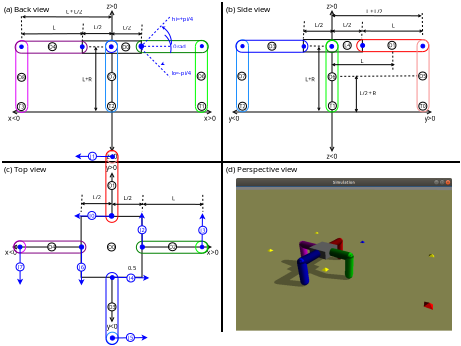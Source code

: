 <?xml version="1.0" encoding="UTF-8"?>
<dia:diagram xmlns:dia="http://www.lysator.liu.se/~alla/dia/">
  <dia:layer name="Background" visible="true" connectable="true">
    <dia:group>
      <dia:attribute name="meta">
        <dia:composite type="dict"/>
      </dia:attribute>
      <dia:attribute name="matrix"/>
      <dia:object type="Standard - Line" version="0" id="O0">
        <dia:attribute name="obj_pos">
          <dia:point val="5.5,8.511"/>
        </dia:attribute>
        <dia:attribute name="obj_bb">
          <dia:rectangle val="5.357,8.486;5.64,16.047"/>
        </dia:attribute>
        <dia:attribute name="conn_endpoints">
          <dia:point val="5.5,8.511"/>
          <dia:point val="5.498,16.023"/>
        </dia:attribute>
        <dia:attribute name="numcp">
          <dia:int val="1"/>
        </dia:attribute>
        <dia:attribute name="line_width">
          <dia:real val="0.05"/>
        </dia:attribute>
        <dia:attribute name="start_arrow">
          <dia:enum val="1"/>
        </dia:attribute>
        <dia:attribute name="start_arrow_length">
          <dia:real val="0.2"/>
        </dia:attribute>
        <dia:attribute name="start_arrow_width">
          <dia:real val="0.2"/>
        </dia:attribute>
        <dia:attribute name="end_arrow">
          <dia:enum val="1"/>
        </dia:attribute>
        <dia:attribute name="end_arrow_length">
          <dia:real val="0.2"/>
        </dia:attribute>
        <dia:attribute name="end_arrow_width">
          <dia:real val="0.2"/>
        </dia:attribute>
      </dia:object>
      <dia:object type="Standard - Line" version="0" id="O1">
        <dia:attribute name="obj_pos">
          <dia:point val="0.5,12.251"/>
        </dia:attribute>
        <dia:attribute name="obj_bb">
          <dia:rectangle val="0.475,12.11;10.525,12.391"/>
        </dia:attribute>
        <dia:attribute name="conn_endpoints">
          <dia:point val="0.5,12.251"/>
          <dia:point val="10.5,12.251"/>
        </dia:attribute>
        <dia:attribute name="numcp">
          <dia:int val="1"/>
        </dia:attribute>
        <dia:attribute name="line_width">
          <dia:real val="0.05"/>
        </dia:attribute>
        <dia:attribute name="start_arrow">
          <dia:enum val="1"/>
        </dia:attribute>
        <dia:attribute name="start_arrow_length">
          <dia:real val="0.2"/>
        </dia:attribute>
        <dia:attribute name="start_arrow_width">
          <dia:real val="0.2"/>
        </dia:attribute>
        <dia:attribute name="end_arrow">
          <dia:enum val="1"/>
        </dia:attribute>
        <dia:attribute name="end_arrow_length">
          <dia:real val="0.2"/>
        </dia:attribute>
        <dia:attribute name="end_arrow_width">
          <dia:real val="0.2"/>
        </dia:attribute>
      </dia:object>
      <dia:object type="Standard - Text" version="1" id="O2">
        <dia:attribute name="obj_pos">
          <dia:point val="5.48,8.266"/>
        </dia:attribute>
        <dia:attribute name="obj_bb">
          <dia:rectangle val="5.128,8.066;5.833,8.466"/>
        </dia:attribute>
        <dia:attribute name="text">
          <dia:composite type="text">
            <dia:attribute name="string">
              <dia:string>#y&gt;0#</dia:string>
            </dia:attribute>
            <dia:attribute name="font">
              <dia:font family="sans" style="0" name="Helvetica"/>
            </dia:attribute>
            <dia:attribute name="height">
              <dia:real val="0.426"/>
            </dia:attribute>
            <dia:attribute name="pos">
              <dia:point val="5.48,8.384"/>
            </dia:attribute>
            <dia:attribute name="color">
              <dia:color val="#000000ff"/>
            </dia:attribute>
            <dia:attribute name="alignment">
              <dia:enum val="1"/>
            </dia:attribute>
          </dia:composite>
        </dia:attribute>
        <dia:attribute name="valign">
          <dia:enum val="2"/>
        </dia:attribute>
      </dia:object>
      <dia:object type="Standard - Text" version="1" id="O3">
        <dia:attribute name="obj_pos">
          <dia:point val="5.515,16.199"/>
        </dia:attribute>
        <dia:attribute name="obj_bb">
          <dia:rectangle val="5.163,15.999;5.868,16.399"/>
        </dia:attribute>
        <dia:attribute name="text">
          <dia:composite type="text">
            <dia:attribute name="string">
              <dia:string>#y&lt;0#</dia:string>
            </dia:attribute>
            <dia:attribute name="font">
              <dia:font family="sans" style="0" name="Helvetica"/>
            </dia:attribute>
            <dia:attribute name="height">
              <dia:real val="0.426"/>
            </dia:attribute>
            <dia:attribute name="pos">
              <dia:point val="5.515,16.317"/>
            </dia:attribute>
            <dia:attribute name="color">
              <dia:color val="#000000ff"/>
            </dia:attribute>
            <dia:attribute name="alignment">
              <dia:enum val="1"/>
            </dia:attribute>
          </dia:composite>
        </dia:attribute>
        <dia:attribute name="valign">
          <dia:enum val="2"/>
        </dia:attribute>
      </dia:object>
      <dia:object type="Standard - Text" version="1" id="O4">
        <dia:attribute name="obj_pos">
          <dia:point val="0.445,12.507"/>
        </dia:attribute>
        <dia:attribute name="obj_bb">
          <dia:rectangle val="0.092,12.307;0.797,12.707"/>
        </dia:attribute>
        <dia:attribute name="text">
          <dia:composite type="text">
            <dia:attribute name="string">
              <dia:string>#x&lt;0#</dia:string>
            </dia:attribute>
            <dia:attribute name="font">
              <dia:font family="sans" style="0" name="Helvetica"/>
            </dia:attribute>
            <dia:attribute name="height">
              <dia:real val="0.426"/>
            </dia:attribute>
            <dia:attribute name="pos">
              <dia:point val="0.445,12.624"/>
            </dia:attribute>
            <dia:attribute name="color">
              <dia:color val="#000000ff"/>
            </dia:attribute>
            <dia:attribute name="alignment">
              <dia:enum val="1"/>
            </dia:attribute>
          </dia:composite>
        </dia:attribute>
        <dia:attribute name="valign">
          <dia:enum val="2"/>
        </dia:attribute>
      </dia:object>
      <dia:object type="Standard - Text" version="1" id="O5">
        <dia:attribute name="obj_pos">
          <dia:point val="10.533,12.507"/>
        </dia:attribute>
        <dia:attribute name="obj_bb">
          <dia:rectangle val="10.181,12.307;10.886,12.707"/>
        </dia:attribute>
        <dia:attribute name="text">
          <dia:composite type="text">
            <dia:attribute name="string">
              <dia:string>#x&gt;0#</dia:string>
            </dia:attribute>
            <dia:attribute name="font">
              <dia:font family="sans" style="0" name="Helvetica"/>
            </dia:attribute>
            <dia:attribute name="height">
              <dia:real val="0.426"/>
            </dia:attribute>
            <dia:attribute name="pos">
              <dia:point val="10.533,12.624"/>
            </dia:attribute>
            <dia:attribute name="color">
              <dia:color val="#000000ff"/>
            </dia:attribute>
            <dia:attribute name="alignment">
              <dia:enum val="1"/>
            </dia:attribute>
          </dia:composite>
        </dia:attribute>
        <dia:attribute name="valign">
          <dia:enum val="2"/>
        </dia:attribute>
      </dia:object>
    </dia:group>
    <dia:object type="Standard - Line" version="0" id="O6">
      <dia:attribute name="obj_pos">
        <dia:point val="11,0"/>
      </dia:attribute>
      <dia:attribute name="obj_bb">
        <dia:rectangle val="10.95,-0.05;11.05,16.55"/>
      </dia:attribute>
      <dia:attribute name="conn_endpoints">
        <dia:point val="11,0"/>
        <dia:point val="11,16.5"/>
      </dia:attribute>
      <dia:attribute name="numcp">
        <dia:int val="1"/>
      </dia:attribute>
    </dia:object>
    <dia:object type="Standard - Line" version="0" id="O7">
      <dia:attribute name="obj_pos">
        <dia:point val="0,8"/>
      </dia:attribute>
      <dia:attribute name="obj_bb">
        <dia:rectangle val="-0.05,7.95;22.95,8.05"/>
      </dia:attribute>
      <dia:attribute name="conn_endpoints">
        <dia:point val="0,8"/>
        <dia:point val="22.9,8"/>
      </dia:attribute>
      <dia:attribute name="numcp">
        <dia:int val="1"/>
      </dia:attribute>
    </dia:object>
    <dia:object type="Standard - Text" version="1" id="O8">
      <dia:attribute name="obj_pos">
        <dia:point val="5.5,0.2"/>
      </dia:attribute>
      <dia:attribute name="obj_bb">
        <dia:rectangle val="5.159,0;5.841,0.4"/>
      </dia:attribute>
      <dia:attribute name="text">
        <dia:composite type="text">
          <dia:attribute name="string">
            <dia:string>#z&gt;0#</dia:string>
          </dia:attribute>
          <dia:attribute name="font">
            <dia:font family="sans" style="0" name="Helvetica"/>
          </dia:attribute>
          <dia:attribute name="height">
            <dia:real val="0.426"/>
          </dia:attribute>
          <dia:attribute name="pos">
            <dia:point val="5.5,0.318"/>
          </dia:attribute>
          <dia:attribute name="color">
            <dia:color val="#000000ff"/>
          </dia:attribute>
          <dia:attribute name="alignment">
            <dia:enum val="1"/>
          </dia:attribute>
        </dia:composite>
      </dia:attribute>
      <dia:attribute name="valign">
        <dia:enum val="2"/>
      </dia:attribute>
    </dia:object>
    <dia:object type="Standard - Text" version="1" id="O9">
      <dia:attribute name="obj_pos">
        <dia:point val="16.5,7.7"/>
      </dia:attribute>
      <dia:attribute name="obj_bb">
        <dia:rectangle val="16.159,7.5;16.841,7.9"/>
      </dia:attribute>
      <dia:attribute name="text">
        <dia:composite type="text">
          <dia:attribute name="string">
            <dia:string>#z&lt;0#</dia:string>
          </dia:attribute>
          <dia:attribute name="font">
            <dia:font family="sans" style="0" name="Helvetica"/>
          </dia:attribute>
          <dia:attribute name="height">
            <dia:real val="0.426"/>
          </dia:attribute>
          <dia:attribute name="pos">
            <dia:point val="16.5,7.817"/>
          </dia:attribute>
          <dia:attribute name="color">
            <dia:color val="#000000ff"/>
          </dia:attribute>
          <dia:attribute name="alignment">
            <dia:enum val="1"/>
          </dia:attribute>
        </dia:composite>
      </dia:attribute>
      <dia:attribute name="valign">
        <dia:enum val="2"/>
      </dia:attribute>
    </dia:object>
    <dia:object type="Standard - Text" version="1" id="O10">
      <dia:attribute name="obj_pos">
        <dia:point val="16.5,0.2"/>
      </dia:attribute>
      <dia:attribute name="obj_bb">
        <dia:rectangle val="16.159,0;16.841,0.4"/>
      </dia:attribute>
      <dia:attribute name="text">
        <dia:composite type="text">
          <dia:attribute name="string">
            <dia:string>#z&gt;0#</dia:string>
          </dia:attribute>
          <dia:attribute name="font">
            <dia:font family="sans" style="0" name="Helvetica"/>
          </dia:attribute>
          <dia:attribute name="height">
            <dia:real val="0.426"/>
          </dia:attribute>
          <dia:attribute name="pos">
            <dia:point val="16.5,0.318"/>
          </dia:attribute>
          <dia:attribute name="color">
            <dia:color val="#000000ff"/>
          </dia:attribute>
          <dia:attribute name="alignment">
            <dia:enum val="1"/>
          </dia:attribute>
        </dia:composite>
      </dia:attribute>
      <dia:attribute name="valign">
        <dia:enum val="2"/>
      </dia:attribute>
    </dia:object>
    <dia:object type="Standard - Text" version="1" id="O11">
      <dia:attribute name="obj_pos">
        <dia:point val="5.5,7.7"/>
      </dia:attribute>
      <dia:attribute name="obj_bb">
        <dia:rectangle val="5.159,7.5;5.841,7.9"/>
      </dia:attribute>
      <dia:attribute name="text">
        <dia:composite type="text">
          <dia:attribute name="string">
            <dia:string>#z&lt;0#</dia:string>
          </dia:attribute>
          <dia:attribute name="font">
            <dia:font family="sans" style="0" name="Helvetica"/>
          </dia:attribute>
          <dia:attribute name="height">
            <dia:real val="0.426"/>
          </dia:attribute>
          <dia:attribute name="pos">
            <dia:point val="5.5,7.817"/>
          </dia:attribute>
          <dia:attribute name="color">
            <dia:color val="#000000ff"/>
          </dia:attribute>
          <dia:attribute name="alignment">
            <dia:enum val="1"/>
          </dia:attribute>
        </dia:composite>
      </dia:attribute>
      <dia:attribute name="valign">
        <dia:enum val="2"/>
      </dia:attribute>
    </dia:object>
    <dia:object type="Standard - Text" version="1" id="O12">
      <dia:attribute name="obj_pos">
        <dia:point val="21.4,5.8"/>
      </dia:attribute>
      <dia:attribute name="obj_bb">
        <dia:rectangle val="21.047,5.6;21.753,6"/>
      </dia:attribute>
      <dia:attribute name="text">
        <dia:composite type="text">
          <dia:attribute name="string">
            <dia:string>#y&gt;0#</dia:string>
          </dia:attribute>
          <dia:attribute name="font">
            <dia:font family="sans" style="0" name="Helvetica"/>
          </dia:attribute>
          <dia:attribute name="height">
            <dia:real val="0.426"/>
          </dia:attribute>
          <dia:attribute name="pos">
            <dia:point val="21.4,5.918"/>
          </dia:attribute>
          <dia:attribute name="color">
            <dia:color val="#000000ff"/>
          </dia:attribute>
          <dia:attribute name="alignment">
            <dia:enum val="1"/>
          </dia:attribute>
        </dia:composite>
      </dia:attribute>
      <dia:attribute name="valign">
        <dia:enum val="2"/>
      </dia:attribute>
    </dia:object>
    <dia:object type="Standard - Text" version="1" id="O13">
      <dia:attribute name="obj_pos">
        <dia:point val="11.6,5.8"/>
      </dia:attribute>
      <dia:attribute name="obj_bb">
        <dia:rectangle val="11.248,5.6;11.953,6"/>
      </dia:attribute>
      <dia:attribute name="text">
        <dia:composite type="text">
          <dia:attribute name="string">
            <dia:string>#y&lt;0#</dia:string>
          </dia:attribute>
          <dia:attribute name="font">
            <dia:font family="sans" style="0" name="Helvetica"/>
          </dia:attribute>
          <dia:attribute name="height">
            <dia:real val="0.426"/>
          </dia:attribute>
          <dia:attribute name="pos">
            <dia:point val="11.6,5.918"/>
          </dia:attribute>
          <dia:attribute name="color">
            <dia:color val="#000000ff"/>
          </dia:attribute>
          <dia:attribute name="alignment">
            <dia:enum val="1"/>
          </dia:attribute>
        </dia:composite>
      </dia:attribute>
      <dia:attribute name="valign">
        <dia:enum val="2"/>
      </dia:attribute>
    </dia:object>
    <dia:object type="Standard - Text" version="1" id="O14">
      <dia:attribute name="obj_pos">
        <dia:point val="0.6,5.8"/>
      </dia:attribute>
      <dia:attribute name="obj_bb">
        <dia:rectangle val="0.247,5.6;0.953,6"/>
      </dia:attribute>
      <dia:attribute name="text">
        <dia:composite type="text">
          <dia:attribute name="string">
            <dia:string>#x&lt;0#</dia:string>
          </dia:attribute>
          <dia:attribute name="font">
            <dia:font family="sans" style="0" name="Helvetica"/>
          </dia:attribute>
          <dia:attribute name="height">
            <dia:real val="0.426"/>
          </dia:attribute>
          <dia:attribute name="pos">
            <dia:point val="0.6,5.918"/>
          </dia:attribute>
          <dia:attribute name="color">
            <dia:color val="#000000ff"/>
          </dia:attribute>
          <dia:attribute name="alignment">
            <dia:enum val="1"/>
          </dia:attribute>
        </dia:composite>
      </dia:attribute>
      <dia:attribute name="valign">
        <dia:enum val="2"/>
      </dia:attribute>
    </dia:object>
    <dia:object type="Standard - Text" version="1" id="O15">
      <dia:attribute name="obj_pos">
        <dia:point val="10.4,5.8"/>
      </dia:attribute>
      <dia:attribute name="obj_bb">
        <dia:rectangle val="10.047,5.6;10.752,6"/>
      </dia:attribute>
      <dia:attribute name="text">
        <dia:composite type="text">
          <dia:attribute name="string">
            <dia:string>#x&gt;0#</dia:string>
          </dia:attribute>
          <dia:attribute name="font">
            <dia:font family="sans" style="0" name="Helvetica"/>
          </dia:attribute>
          <dia:attribute name="height">
            <dia:real val="0.426"/>
          </dia:attribute>
          <dia:attribute name="pos">
            <dia:point val="10.4,5.918"/>
          </dia:attribute>
          <dia:attribute name="color">
            <dia:color val="#000000ff"/>
          </dia:attribute>
          <dia:attribute name="alignment">
            <dia:enum val="1"/>
          </dia:attribute>
        </dia:composite>
      </dia:attribute>
      <dia:attribute name="valign">
        <dia:enum val="2"/>
      </dia:attribute>
    </dia:object>
    <dia:object type="Standard - Text" version="1" id="O16">
      <dia:attribute name="obj_pos">
        <dia:point val="0.1,0.5"/>
      </dia:attribute>
      <dia:attribute name="obj_bb">
        <dia:rectangle val="0.1,0.13;2.785,0.595"/>
      </dia:attribute>
      <dia:attribute name="text">
        <dia:composite type="text">
          <dia:attribute name="string">
            <dia:string>#(a) Back view#</dia:string>
          </dia:attribute>
          <dia:attribute name="font">
            <dia:font family="sans" style="0" name="Helvetica"/>
          </dia:attribute>
          <dia:attribute name="height">
            <dia:real val="0.497"/>
          </dia:attribute>
          <dia:attribute name="pos">
            <dia:point val="0.1,0.5"/>
          </dia:attribute>
          <dia:attribute name="color">
            <dia:color val="#000000ff"/>
          </dia:attribute>
          <dia:attribute name="alignment">
            <dia:enum val="0"/>
          </dia:attribute>
        </dia:composite>
      </dia:attribute>
      <dia:attribute name="valign">
        <dia:enum val="3"/>
      </dia:attribute>
    </dia:object>
    <dia:object type="Standard - Text" version="1" id="O17">
      <dia:attribute name="obj_pos">
        <dia:point val="11.2,0.5"/>
      </dia:attribute>
      <dia:attribute name="obj_bb">
        <dia:rectangle val="11.2,0.13;13.793,0.595"/>
      </dia:attribute>
      <dia:attribute name="text">
        <dia:composite type="text">
          <dia:attribute name="string">
            <dia:string>#(b) Side view#</dia:string>
          </dia:attribute>
          <dia:attribute name="font">
            <dia:font family="sans" style="0" name="Helvetica"/>
          </dia:attribute>
          <dia:attribute name="height">
            <dia:real val="0.497"/>
          </dia:attribute>
          <dia:attribute name="pos">
            <dia:point val="11.2,0.5"/>
          </dia:attribute>
          <dia:attribute name="color">
            <dia:color val="#000000ff"/>
          </dia:attribute>
          <dia:attribute name="alignment">
            <dia:enum val="0"/>
          </dia:attribute>
        </dia:composite>
      </dia:attribute>
      <dia:attribute name="valign">
        <dia:enum val="3"/>
      </dia:attribute>
    </dia:object>
    <dia:object type="Standard - Text" version="1" id="O18">
      <dia:attribute name="obj_pos">
        <dia:point val="0.1,8.5"/>
      </dia:attribute>
      <dia:attribute name="obj_bb">
        <dia:rectangle val="0.1,8.13;2.467,8.595"/>
      </dia:attribute>
      <dia:attribute name="text">
        <dia:composite type="text">
          <dia:attribute name="string">
            <dia:string>#(c) Top view#</dia:string>
          </dia:attribute>
          <dia:attribute name="font">
            <dia:font family="sans" style="0" name="Helvetica"/>
          </dia:attribute>
          <dia:attribute name="height">
            <dia:real val="0.497"/>
          </dia:attribute>
          <dia:attribute name="pos">
            <dia:point val="0.1,8.5"/>
          </dia:attribute>
          <dia:attribute name="color">
            <dia:color val="#000000ff"/>
          </dia:attribute>
          <dia:attribute name="alignment">
            <dia:enum val="0"/>
          </dia:attribute>
        </dia:composite>
      </dia:attribute>
      <dia:attribute name="valign">
        <dia:enum val="3"/>
      </dia:attribute>
    </dia:object>
    <dia:group>
      <dia:attribute name="meta">
        <dia:composite type="dict"/>
      </dia:attribute>
      <dia:attribute name="matrix"/>
      <dia:object type="Standard - Line" version="0" id="O19">
        <dia:attribute name="obj_pos">
          <dia:point val="5.5,0.4"/>
        </dia:attribute>
        <dia:attribute name="obj_bb">
          <dia:rectangle val="5.36,0.375;5.64,7.525"/>
        </dia:attribute>
        <dia:attribute name="conn_endpoints">
          <dia:point val="5.5,0.4"/>
          <dia:point val="5.5,7.5"/>
        </dia:attribute>
        <dia:attribute name="numcp">
          <dia:int val="1"/>
        </dia:attribute>
        <dia:attribute name="line_width">
          <dia:real val="0.05"/>
        </dia:attribute>
        <dia:attribute name="start_arrow">
          <dia:enum val="1"/>
        </dia:attribute>
        <dia:attribute name="start_arrow_length">
          <dia:real val="0.2"/>
        </dia:attribute>
        <dia:attribute name="start_arrow_width">
          <dia:real val="0.2"/>
        </dia:attribute>
        <dia:attribute name="end_arrow">
          <dia:enum val="1"/>
        </dia:attribute>
        <dia:attribute name="end_arrow_length">
          <dia:real val="0.2"/>
        </dia:attribute>
        <dia:attribute name="end_arrow_width">
          <dia:real val="0.2"/>
        </dia:attribute>
      </dia:object>
      <dia:object type="Standard - Line" version="0" id="O20">
        <dia:attribute name="obj_pos">
          <dia:point val="0.5,5.5"/>
        </dia:attribute>
        <dia:attribute name="obj_bb">
          <dia:rectangle val="0.475,5.36;10.525,5.64"/>
        </dia:attribute>
        <dia:attribute name="conn_endpoints">
          <dia:point val="0.5,5.5"/>
          <dia:point val="10.5,5.5"/>
        </dia:attribute>
        <dia:attribute name="numcp">
          <dia:int val="1"/>
        </dia:attribute>
        <dia:attribute name="line_width">
          <dia:real val="0.05"/>
        </dia:attribute>
        <dia:attribute name="start_arrow">
          <dia:enum val="1"/>
        </dia:attribute>
        <dia:attribute name="start_arrow_length">
          <dia:real val="0.2"/>
        </dia:attribute>
        <dia:attribute name="start_arrow_width">
          <dia:real val="0.2"/>
        </dia:attribute>
        <dia:attribute name="end_arrow">
          <dia:enum val="1"/>
        </dia:attribute>
        <dia:attribute name="end_arrow_length">
          <dia:real val="0.2"/>
        </dia:attribute>
        <dia:attribute name="end_arrow_width">
          <dia:real val="0.2"/>
        </dia:attribute>
      </dia:object>
    </dia:group>
    <dia:group>
      <dia:attribute name="meta">
        <dia:composite type="dict"/>
      </dia:attribute>
      <dia:attribute name="matrix"/>
      <dia:object type="Standard - Line" version="0" id="O21">
        <dia:attribute name="obj_pos">
          <dia:point val="16.5,0.4"/>
        </dia:attribute>
        <dia:attribute name="obj_bb">
          <dia:rectangle val="16.36,0.375;16.64,7.525"/>
        </dia:attribute>
        <dia:attribute name="conn_endpoints">
          <dia:point val="16.5,0.4"/>
          <dia:point val="16.5,7.5"/>
        </dia:attribute>
        <dia:attribute name="numcp">
          <dia:int val="1"/>
        </dia:attribute>
        <dia:attribute name="line_width">
          <dia:real val="0.05"/>
        </dia:attribute>
        <dia:attribute name="start_arrow">
          <dia:enum val="1"/>
        </dia:attribute>
        <dia:attribute name="start_arrow_length">
          <dia:real val="0.2"/>
        </dia:attribute>
        <dia:attribute name="start_arrow_width">
          <dia:real val="0.2"/>
        </dia:attribute>
        <dia:attribute name="end_arrow">
          <dia:enum val="1"/>
        </dia:attribute>
        <dia:attribute name="end_arrow_length">
          <dia:real val="0.2"/>
        </dia:attribute>
        <dia:attribute name="end_arrow_width">
          <dia:real val="0.2"/>
        </dia:attribute>
      </dia:object>
      <dia:object type="Standard - Line" version="0" id="O22">
        <dia:attribute name="obj_pos">
          <dia:point val="11.5,5.5"/>
        </dia:attribute>
        <dia:attribute name="obj_bb">
          <dia:rectangle val="11.475,5.36;21.525,5.64"/>
        </dia:attribute>
        <dia:attribute name="conn_endpoints">
          <dia:point val="11.5,5.5"/>
          <dia:point val="21.5,5.5"/>
        </dia:attribute>
        <dia:attribute name="numcp">
          <dia:int val="1"/>
        </dia:attribute>
        <dia:attribute name="line_width">
          <dia:real val="0.05"/>
        </dia:attribute>
        <dia:attribute name="start_arrow">
          <dia:enum val="1"/>
        </dia:attribute>
        <dia:attribute name="start_arrow_length">
          <dia:real val="0.2"/>
        </dia:attribute>
        <dia:attribute name="start_arrow_width">
          <dia:real val="0.2"/>
        </dia:attribute>
        <dia:attribute name="end_arrow">
          <dia:enum val="1"/>
        </dia:attribute>
        <dia:attribute name="end_arrow_length">
          <dia:real val="0.2"/>
        </dia:attribute>
        <dia:attribute name="end_arrow_width">
          <dia:real val="0.2"/>
        </dia:attribute>
      </dia:object>
    </dia:group>
  </dia:layer>
  <dia:layer name="PerspectiveView" visible="true" connectable="true" active="true">
    <dia:group>
      <dia:attribute name="meta">
        <dia:composite type="dict"/>
      </dia:attribute>
      <dia:attribute name="matrix"/>
      <dia:object type="Standard - Text" version="1" id="O23">
        <dia:attribute name="obj_pos">
          <dia:point val="11.2,8.5"/>
        </dia:attribute>
        <dia:attribute name="obj_bb">
          <dia:rectangle val="11.2,8.13;15.232,8.595"/>
        </dia:attribute>
        <dia:attribute name="text">
          <dia:composite type="text">
            <dia:attribute name="string">
              <dia:string>#(d) Perspective view#</dia:string>
            </dia:attribute>
            <dia:attribute name="font">
              <dia:font family="sans" style="0" name="Helvetica"/>
            </dia:attribute>
            <dia:attribute name="height">
              <dia:real val="0.497"/>
            </dia:attribute>
            <dia:attribute name="pos">
              <dia:point val="11.2,8.5"/>
            </dia:attribute>
            <dia:attribute name="color">
              <dia:color val="#000000ff"/>
            </dia:attribute>
            <dia:attribute name="alignment">
              <dia:enum val="0"/>
            </dia:attribute>
          </dia:composite>
        </dia:attribute>
        <dia:attribute name="valign">
          <dia:enum val="3"/>
        </dia:attribute>
      </dia:object>
      <dia:object type="Standard - Image" version="0" id="O24">
        <dia:attribute name="obj_pos">
          <dia:point val="11.7,8.8"/>
        </dia:attribute>
        <dia:attribute name="obj_bb">
          <dia:rectangle val="11.7,8.8;22.5,16.432"/>
        </dia:attribute>
        <dia:attribute name="elem_corner">
          <dia:point val="11.7,8.8"/>
        </dia:attribute>
        <dia:attribute name="elem_width">
          <dia:real val="10.8"/>
        </dia:attribute>
        <dia:attribute name="elem_height">
          <dia:real val="7.632"/>
        </dia:attribute>
        <dia:attribute name="draw_border">
          <dia:boolean val="false"/>
        </dia:attribute>
        <dia:attribute name="keep_aspect">
          <dia:boolean val="true"/>
        </dia:attribute>
        <dia:attribute name="file">
          <dia:string>#./quadruped.png#</dia:string>
        </dia:attribute>
        <dia:attribute name="inline_data">
          <dia:boolean val="true"/>
        </dia:attribute>
        <dia:attribute name="pixbuf">
          <dia:composite type="pixbuf">
            <dia:attribute name="data">
              <dia:data>iVBORw0KGgoAAAANSUhEUgAAAu4AAAISCAYAAACTTUqoAAAABHNCSVQICAgIfAhkiAAAIABJREFU
eJzt3XmcJHV9//F3X3Pu7Am77I6gyw27HKIghGgQNYquib/fuGqyOQVzefx+ScgFib2tCZrz9/sl
v+uREPPTuCYGNxEdRSFBfj+DIh4oYUUMLLgwHAt7zB5zdXfV74/qmq6uqaqu7q4+vt2v5z760T09
MzXVs7Mzr/nst6pTqho+55ytv3DOmS/etXr1qu2pdHpcAAAAADqqVCqdPHbsxEOP/+DJj3//+4//
paQlSUpJ0ujo6OSrXnnF507ZsPaSbDajTCbT1Z0FAAAABpVtS5ZVVqlU1uHDs9++5/99bcf8/PxM
StLw61/3I1/buHHdJZlMRqViWZZlS7K7vc8AAADA4ElJ6VRamWxalmXp4LOHHvjiv3z5yuw5Z73k
F9etX3OJlNLCwlK3dxMAAAAYbLZkqaxSuaxcLqv1p6x76QXnnv2uzKUXX/Dna9ZMTJaK5W7vIgAA
AAAPq2wpm80om82uz65dt+bCUtmSZbM0BgAAAOg1pXJZY2Mj27PpVGqVVbLEmnYAAACYaHGpqLn5
BS0uFlUuWZKkbDaloaFhjY8Na2goZ/T27LKtbCazKmvZtmRbDX1wAECvsbQ4t6iFJUvZVeMaz3Z7
fwCg/UplS0ePHlM6k9N5556rzZtP0+jYmCRpfm5OzzzzjB75/qOyj53U2rUTymTSXdneeCajt5w7
qZeetk6njA1Lkl6YW9QDzxzR5/99RrP1tmdLlm0r9R9+/PV2Oh39QQEATbKKOnJwVsfLWa3duFar
GxvSxP0gWpzLaO05F+q80yd06Otf0iOLoxqLE++2pVLRknJZZVOd3m8AaN5SsagjR47rwgu3adu2
C2TblsrlsizLGUin02llMhml02k99G/f1Xcf/q7Wr1utXC74m2N7tndM77jgDL3j/EkN2yXZ5ZJU
2Z7SaaUyWS2mM/q7h2f0yYef1Pp1a0K3Z1mWMuefd/buVCoV+AYAgGh2eUmzR47p0JETOnL0pGaP
L2h+0VIql1MuVdLR2U16082/p9/4j+fq6H336rGlYQ0lPSuxl3TkyOmaev8v6Me2b9DzX75LD82N
aKTeU3KU53XwhbKG1q7TcGleRaWVliS72Jn9BoAmWZalw4eO6RVXvkJbt75YCwsLKhaLy6FtWU50
F4slFYslbdq0UasnVuvRx/ZrZHhY/vZty/ZemNVvvPxM/fjpa5SePyZ7aUF2aUl2uehcSkuylxaU
XlrQpaeu1uaJMd392LMaGRlZsT1Jsm1bWdu2ZXNgKgA0zC7N6VB5q97wszv0Ixe/WJsmsiqdOKwD
3/+27vr05/Tg0bIW15ylS7ZOaDR9ni55SVb3/FtZq7IJF3DAt3BbtiK/tVsLeuHYRXrfX96gy7NP
aM9vflhfKq3R6qyk4lJn9hsAmnT06HGdd/652rTpVM3NzanesZqlUkmnbd6oc885R/v379e6davb
vr23nXOKXrUhp/KJI4r+hixpaUHXbBjVE2eeotsPHF2xPYlwB4Dm2UUdnZ3Uzj/4T9qxJauUbcuy
LA2v3qhzL7tQ3/nUp1TMTGj1sX/VR/5mVFetfVJf+pat1RNlHT98TCeXyiqVLVlKKZsb0vhoWkvz
i1os2lI6o+Hxca2byCkjSdaCnn/2hBbsrNZsWqvVWWnx6GEdPGkpPb5aW9YE7Z/zvX3h2DEdnSup
ZNmS0soOD2ti9ZjGM7bsVFqZdGWqY5d09NnnNTs8rs2nDAfsd0q2XdbiiTnNnlzUUllKZbIaWzWu
NeNZZ1Kvkk4cOek8Nsv5xWHl2wBAa4rFklLptM46a6vm5+djd+z8fFlnnXOW9j/+hJaWistLUoK2
9y//cnfktl7zmmsjtzeesvTW01epfDxGtLuWFvS2MyZ054HDNdtzEe4A0CR7aVGLL3m5rjotq1R5
RtO3fFh/u++ENLZR55y7RsdnxzQ+WtTswll6+0++UT8y8rzsB7+lTz61Qa/62Rv0mnMntWn9Ko2m
l3Ro/wO6++tH9ZKrrtIlZ6yWjs/oO3d9Uh/54lMaWW3ryMlL9Wsfu16XpR/Xnt/4sO48bOsl7/hj
/ffXr9OJu/9Mv/Tx/cr6v43blhaOLWnyjb+mm171Ip26ZlSZ4nE98/2v6/Y9t+uBk563zWzVrj/7
a+2SVHr4E3rvh7+sE/b5nv1+QP94OKvMCWnytbv0ntdeqrM35DT//GP62uf36u/vPajxdVktzK7R
FT//Lr3m7NO0YfUqjQ/bOnlwv+7/3D/oE/cf1sREjngH0LL5hUWdfvrpKhbLKpVKDb53Sqef/iI9
PTOjbDYTub03v3lH4BY++9lplcvu8x8Fb2/HpnHlFk7KWlpcfr8PPrxfP75loy5es0qS9ODsCd3+
9EH93gVnLr/NkG3rtZtW6fMvLC5vz2XbtrKyxZkgAaBBKaWUPjmnk7Z0SnqNtl50jjY/8aCeKx3T
zP4FrRrPKWOvfDbqcmmdzrv8Qp01KhXnjulEepVOPe9qveM8yS4v6PhcWavWvVhXvu2XVXr6Jv3V
I01+g7ZTkrWo0tgGbcgu6dihBQ2vXa/TL3mtfmXDgm6+aVpPDrtvu6Rjzx/WiZJUOjQnZST5fhaW
TxR1xs6b9Ltv3KKcylqYK2rV5gv1o9efqa0TH9IH7npBqeI6nfuyC3Rm5bEdnx/V2s0X6HXXv0f2
wd/Vnpms1g1zTBWA1hSXilq/fp2KxcXlA0fjsm1LG9av0xOPPyHZo5HbO3r0SOh2yuVS5PYunhhR
ee6EZFWf4HRq2wX6wH1f12+dOalsOqVbHn1KN13xcllLx6obLhV18UROn366uLy96s5LldNBUu4A
0JDssMafv1sfv/My/dobTte2t7xP/+VNR/XYN+7VFz93l776bFHrx/1zEbv6sv28vvCHN+ljT1+i
9/3pe/TK1SV9+9bf1C3/N6fX/vYt+oWLV2n7xS9R8TuPKu07o8uKb9m2HfBxbOUmxnXgE7+tn/1Y
VqtWT2h0zcv0S4V36OLTztP5a2/XD+Yrb27N6LMf/gPd/pyUHhrRhtU5qebnlaWlVa/QW1+3WTn7
sO79H7foz79yTJte917d8vMX6ew3vVGX3HWrvuV/bI+t0+t/5/d1/fb1evnlW/XRx55SeSgn0h1A
K8qWpVwuq1Kp1PCqEcuylBvKqWxVn3w0bHvVqXrAPlReF7a9DVqStbhQc8r18zJZvf/qq/T+L98r
Wynlr75K20snZC0tVDecSmtDyq7Z3vK+27ayYuQOAE1IaXhNSo9/8vf1q/ddrmtf/UP64cvP11lX
vUm/csXVuuLWD+u/fet4nUhNa2jpCX1/pqxXrklpZHRYuexR7d9/SNbFWzQ+Ma70ykoP2E7QfWXN
z2Z1ztSv6/rXX6BTh1PVfSkPa2QoJc173z6tVetWaVVWkl1cuacvPlNn5lKyj/2b7r7/uNaeOqRD
996nh396uy4fe4nOOc3WNw7Ubm90aFb//uhhWds3a2LthFIWT/YHIAkpFYtF2XZmObTvv/8bke9x
xRUvd94zlaosh/H278rtSYpchuO+Lmx7Vqko2y7WhLt9/IjKs7NKpdOSLZUOPqVyxvfLQSqtciqt
4D63mbgDQPNspYdzKj/3LX3+/9ynvR89Tdf+yo161+VrddmbX6kX3fsZPVl3GyW5Pxsy6bTsVEql
UuUbeSqllJyDXivPs6dcLl66W4vzWtr+c3r3my/UxMlH9cW/u1vfmz9Dr/+51+uCIUkpybbcSX1K
qZSzftKyFfwzwa59wVox5Q9+l+UffKm0cwCvbTNxB9CSdDqlubl5rVo1try05dWvvibyfY4dm628
b1pzJ+eVTqeXJ9pB25PiTdzDtndwoaRNQ+XqOdslfXd+SR9+6ohufsUVyqVT+uBXv6Ybt6zTxeND
ngdn64XFcs32XBZr3AGgWZaW5sd0+kUbdeyR7+vAQlnl7EkdOeasa0+PjGq0mW+uK94lpXTxmGbn
bGn1qTr3nAktHphd8TYpWc5SytS4TtkwpKUnlnTqaRs1npJKj39Fe++8T7Pp49r+k5Vwl6TivOZK
tjSyQWe8aEgnvz6rk7lRrV+9Mq2tA49pf/GHdNHERbr2itX683tntelHr9QF2ZTsuR/osWcU78BT
ft4AaFEum9Xhw4c1OjqyHNCHDx+O9b6ZjHTo8BFls9nl70dB25NUHaIEcF8Xtr3vHF/Q9vW25Nne
Z47M66aXv0wXzL0g2bZuevnL9OmHv6uLvE+6kUrpgeOWstmhoIE7E3cAaEppUSdP/VH9/LvfpBdl
bNmWJUtppdMppWxLL3z723o8k1Eq/Pu+pKBvv/470hpK79fXvnVEr371el3yzlt063+cU3rV2urk
2pbSqef01LNl2eeM68pf+YBO/teb9TeP/0BHrLO0Yfvb9AcfvFzPzI3p9HH3nVLK6Ak99MiCfvjS
CV393j/ShUeLGl74im656Z90rGYfUsoc/5r+8V9+VBe84TRd/Z4/1GXvLCo3NqKslrT/C1/QA9bK
M8YE/Whh4g6gVbmhrJ599qBOO22jLCv+2RHdJzV67rmDGh0dWZ5oh23vO995MHRb5XI5cntfOmpr
aq00bFvL3wxvfunFKh95TuWTznfY821LN7/0IhWf+nd3B7VgSfcckXLjubCJO+EOAI2yldZI6Qnd
95Xv6vILXqzN68aUtRc1++yT2nffnfrk9CMaGs2qdKLhDa94eWiV9L1P/IVutd+hN1++VRvXrlZ5
flbPzjyt7z02q2w2o7HsUd3913+rLT/3Jr1ia0nHZ0tKPfVP+rOPDemn33CpznzJ+TpVJc0fP6jH
DjyimYW0Rsbm9ZWP/JU2v/OtevUFm7RmjXToUFG5nCTfMvfMSEqP//0f60OzO/X211ysreuzmn/u
EX3jzr36xD8/q7GJtE4er/fY+HkDoHWZdFqplPTkkzPasmVz5JKWmvfLZHTgwFNKpaRsJrX8/Sho
e1deeWXktmZnj0Zu70R6SJ96wdJPrtPymWWWDnyvZhvl40ec87wv72BW//BCRvOZnFZ5trfMtpV6
3WtfZafTnFkXABpll0uan1/SUtFS2bJlK6V0Jq3c0JDGRrPKpCTZJR0/Mq9FO63RNeMaz/heztpa
OHZCJ4pSdmxca0fTKs2f1NE5S6mhEa2fqJyFxS5r4eSi5pfKKtvO5CidSSs3MqJVw873cLtU1Mm5
JS2WpJHVzrZLC4s6uVBSqeysSU+l08pkshpbNayhtCSrpJMnFrVYsmTZKaWzOU2sHlZO/v2UJFtL
84uaWyipbNlSJqPhkWGNjWScabv/sWYV/FgAoEWWZevkiTltmdyitWvX1D0tZDqd1pGjs3rm6ac1
Pj6mdLr2u1E7tjd3Yk6/uG5erxqbrzktZPAGM/rS3Kj+6uho4PacbVpKve41hDsAAADMUi6XNTe/
oHXr1uuUU9YvL11xl7p4X37hhUM6fPioxsdHlAnp3nZsb35+QW8Ym9dbJ05qRJV4dyfple0tKKN/
ODGuL5wYi9yeZVlKvebaVxLuAAAAMI5l21pcWJJt25qYmNDY6IgyuawkqVwsaW5uXsdPnFAqldLI
yNByfHd6e2PWkl45Mq+Lhha0oXIKyEPljB5cHNG/Lo5qLj1Ud3uWZSl17at/mHAHAACAsayypVKp
pJJlybYqE/J0Stl0WtlsVulMY63bi9uzLEtZ245/NC4AAADQa1LplHJDOeVCXt9o6/bi9mzbJtwB
AACAXlcJd87OBQAAAPQy2xYTdwAAAKDX2TwBEwAAAGAA21bWsm1ZMZ9xCgAAAEB3pJRn3A4AAAD0
umxeu7u9DwAAAADq4JmXAAAAAAMQ7gAAAIABCHcAAADAAIQ7AAAAYADCHQAAADAA4Q4AAAAYgHAH
AAAADEC4AwAAAAbIdnsHEOab3d4BAEDbvazbOwDAIFkCEQCAbuFnMNB+/fMLMhN3AAAA9LH++QWZ
Ne4AAACAAQh3AAAAwACEOwAAAGAAwh0AAAAwAOEOAAAAGIBwBwAAAAxAuAMAAAAGINwBAAAAAxDu
AAAAgAEIdwAAAMAAhDsAAABgAMIdAAAAMADhDgAAABiAcAcAAAAMQLgDAAAABiDcAQAAAAMQ7gAA
AIABCHcAAADAAIQ7AAAAYADCHQAAADAA4Q4AAAAYgHAHAAAADEC4AwAAAAYg3AEAAAADEO4AAACA
AQh3AAAAwACEOwAAAGAAwh0AAAAwAOEOAAAAGIBwBwAAAAxAuAMAAAAGINwBAAAAAxDuAAAAgAEI
dwAAAMAAhDsAAABgAMIdAAAAMADhDgAAABiAcAcAAAAMQLgDAAAABiDcAQAAAAMQ7gAAAIABCHcA
AADAAIQ7AAAAYADCHQAAADAA4Q4AAAAYgHAHAAAADEC4AwAAAAYg3AEAAAADEO4AAACAAQh3AAAA
wACEOwAAAGAAwh0AAAAwAOEOAAAAGIBwBwAAAAxAuAMAAAAGINwBAAAAAxDuAAAAgAEIdwAAAMAA
hDsAAABgAMIdAAAAMADhDgAAABiAcAcAAAAMQLgDAAAABiDcAQAAAAMQ7gAAAIABCHcAAADAAIQ7
AAAAYADCHQAAADAA4Q4AAAAYgHAHAAAADEC4AwAAAAYg3AEAAAADEO4AAACAAQh3AAAAwACEOwAA
AGAAwh0AAAAwAOEOAAAAGIBwBwAAAAxAuAMAAAAGINwBAAAAAxDuAAAAgAEIdwAAAMAAhDsAAABg
AMIdAAAAMADhDgAAABiAcAcAAAAMQLgDAAAABiDcAQAAAAMQ7gAAAIABCHcAAADAAIQ7AAAAYADC
HQAAADAA4Q4AAAAYgHAHAAAADEC4AwAAAAYg3AEAAAADEO4AAACAAQh3AAAAwACEOwAAAGAAwh0A
AAAwAOEOAAAAGIBwBwAAAAxAuAMAAAAGINwBAAAAAxDuAAAAgAEIdwAAAMAAhDsAAABgAMIdAAAA
MADhDgAAABiAcAcAAAAMQLgDAAAABiDcAQAAAAMQ7gAAAIABCHcAAADAAIQ7AAAAYADCHQAAADAA
4Q4AAAAYgHAHAAAADEC4AwAAAAYg3AEAAAADEO4AAACAAQh3AAAAwACEOwAAAGAAwh0AAAAwAOEO
AAAAGIBwBwAAAAxAuAMAAAAGINwBAAAAAxDuAAAAgAEIdwAAAMAAhDsAAABgAMIdAAAAMADhDgAA
ABiAcAcAAAAMQLgDAAAABiDcAQAAAAMQ7gAAAIABCHcAAADAAIQ7AAAAYADCHQAAADAA4Q4AAAAY
gHAHAAAADEC4AwAAAAYg3AEAAAADEO4A2mLbtmnt3j3d7d0AAKBvZLu9AwD6y7ZttbHuxvvu3Tu6
sTsAAPQNJu4AEuOPdi+m7wAAtIZwB5CIqGh37d7N8hkAAJpFuANoWZxo9yLeAQBoHGvcAbSkkWhn
nTsAAM1L5fM77G7vBID+4o35nTsJdgAAksDEHUDi9u3b4bndxR0BAKCPsMYdAAAAMADhDgAAABiA
cAcAAAAMQLgDAAAABiDcAQAAAAMQ7gAAAIABCHcAAADAAIQ7AAAAYADCHQAAADAA4Q4AAAAYgHAH
AAAADEC4AwAAAAYg3AEAAAADZLu9AwAAh1WY1kZJ/1fSiKR3SsrImbBkJH0xv6OLewcA6LZUPr/D
7vZOAMCgmi5Ma1xavozImahkKtdZSb8qKVe5/ZfEOwAMLMIdALrADfYxOcE+qtpg94a7ezsvqSRp
t6RxAh4ABg5r3AGggz5bmNbdhWmdKumUymWVpOE6lyFJH6pc5yWdKEx3fucBAF3FxB0AOuCzhenl
6bp3wl5vyp4J2NbvSFqSM3mfYPIOAAODg1MBoI0+U1kSc4q0vDQmKtK994X5kKTfljN5/7O27TkA
oNewVAYA2uSfPUtiTpW0WsFLYLzXw4qOdleucnkvS2YAYGAwcQeAhP1zZVnMqapO2IMm6/4Je6qB
j/FBSZakeTmTfABA/2PiDgAJuaswra8UppcPOg2asAddsmos2iUn2kuSflnS80zdAWAgMHEHgBbd
VZmwu+vYcwqfrnuvm5mcWJLKnsti5RoA0P8Id6DHjBZ+WKfoFE1oQjnllK38+Vr+f3Z71+Bzp+fA
0zE569Qzqh/tzQS7rdpgdy8Lkn5G0p2tPJA+Uyj8TOXWTuXzb+7qvgBAkgh3oAcsFrZrkzZpgzbo
c/qcUr4/kqTCmuptSWflj3Zpb3GnZ8LuBnu96XqSwe4uk3En7ostPJZ+U4129+XPEu8A+gbhDnTR
M4Ut2qAN2qD1mtCEPq1Pr4j2oD+S9Cgh33FfDAj2OEti4pwlJkjQhN1/+UtJb2ty+/3EH+y1r/us
JBHwAIxHuANdsr+wTqdpjSY0oXGN63bdHivaBy3kH310TeD9Z58927F98Ae7e8pGb5iHRXsz/OvY
610GXXi03yZpp+ftmL4DMBvhDnTBnsL3dK2uVU45DWtYn9Fnmo72fg35sGAPe307Qv4LlWDfICfY
RxQe6v77mhEU7N77Sr7XleSsbx9kUZP24Ldn+g7AXIQ70GF/U3hQV+kq5ZRTSilNa1pppZej23t7
EEO+XrDHfb9WQv4LARP2qOm693ajp3WUwg88DbuUJBUl/URTj64/NBrsXkQ7AFMR7kAHfaHwvC7U
hcoqK0uWFrWoooorgt293Y6I79WQbzbYG9levZi/I2TCHhXq7u1Wgr2RpTFLcqK96NlGMx/bdPn8
x2LGe+1yGaIdgMkId6CD0koro4xKKmlRi/qGvlE32Ns9je92yCcd7I18LDfk7/BM2Ecrl3qh7t5u
9lnsgqI8KuCLqo32QV8iIznx7hcW8wQ7gH5AuAMdtqQlLWpROeViT9vr3a4X9JJaDnkpuZjvZKxH
cffjnF27JEmpPXvqhnorT54kNX7gqbssxhvug7xEpp6gmJeC7gMA8xDuQIeVVNKSlvRNfbOpYG8k
6JMMeUl6rLC25rE0GvK9Euxh7F27VJITy+650U/zxXwSwR433r0Tdv8SGQDA4CHcgQ5yQ/gRPbIi
rpMO9maW2Hj3McmQ7/Vgj/JsZRrvOnvPnobeP+wJlKKC3R/qQUtk7CYeCwDAbIQ70EEppfSoHlVW
WdmVP+79ZZUDQ77ZJTNJrZN396+ZkLd39V9ePhoz5OsdeBp0f1HBse7efnvCjwUAYBbCHeigJ/SE
0krLkrV8X0op2bJrriXVhHw7J/DNHPDq7nfo63cFPvy+5A95Sdq6Z0/s6bql2mD3x/qSpHlJU21+
HACA3ke4Ax1ya+EBSZIlazne3ViXVBPE7rUb8u7bSkp8Ap9kyA/tGur0p7UnPe6L+XWekA+bsgdN
2BclXSlpVad2HADQ0wh3oAvcEA+K9KBr920krXi5nRP4uBE/vmu8C59FcxwJmMoX9+yJXBpzUtLL
K2/rXXDUf4uPAABxNXuCBAANuiH/Uk1qUpKW17dbskKvvX+i3qasskoqqej5s6Slmpeb/ePfTsn3
Z9WuVUR7k3K7dmleWnE5JumQpPO7uG8AgN7ExB3oMDfeZzQjKXiJjHsdNnWPmtS74iyFaeb25l2b
O/BZGgzzqk7YFyWdkHS2ar8xM2EHALgId6BLztAZOqADy1Feb4lMnGU0QW8r1T/QNc7trbu2dvTz
MwjmVV0Wc5qcZ26N4o94oh4ABgvhDnSJLVtbtVWP6/Ga+7zXcde+N/I2jR7oesGuCzr5aRkox+RE
+4tCXk+YAwC8CHegS9x17mfrbD2qR0PfxnsdZ6lMvUm993Xel/1Lay7ddWk7HjY8VlcucXCAKgCA
cAd6wHk6T4/okbpvl9SymqjXXbHrinY8RDTAFqEOAFiJs8oAHXRdfuPybdvzR5K2aVtD2/KemSaJ
s9O8YtcriHYAAHoYE3egi2zfn4t1sR7Ug01vy3sdd/p+9a6rE3gkSAoHoAIAwhDuQI95mV6mb+qb
LW8nalnNq3a9quXtI3lEOgAgCuEOdJF/4u4uXblaV2tMY7pLdyX2cbzX99xzz/LrrrnmmkQ+BpIX
NX0n8gFg8BDuQBcFhbv3z4/pxzRW+fMRfaQt++CNeImQj2tPao922bsS217cJTIEOwAMLsId6EH+
A0pt2Xq33q0xjemP9cdt/diEfLA91h4pJcl9clpb2qM91ZelpkM+TowT8gAAwh3osOvyG3VH4aCk
8Im7N9j9AX+zbtZQ5c/v6Hea24kZSZPx3pRlNdKeJU+gp3wX79v5Ql5qPua9iHMAgES496Vt26a1
c6e0e/eObu8KYoiK96iAt2XrT/QnGtawhjSktNJ6l97V1n0dxGn8npN7Vsa6N9ojQl5yltR4NRry
RDsAwEW495lt26aXb+/ePV25JuBNExTs/mj3HnDq3r5Vt0pyTvN4va5v+372e8jvmd1TP9RbCfmf
kq74ePjHJ9oBAF6Ee5/wBrufG/DObSK+19SbuPsjPuzt/W7Iv7Tm5VsLD7T9sfTdspqSGg/1BkP+
/p+qffm1ESEPABhshHsf8Ef7zp3hb8sU3gz11rn7p+1B4e7nDfl2RPzMzBZJI5JGJY1qz56ypJyk
jCYn7zIu5Pc8U5m2pxUd542EfNDb+PyzL+SvJ+QBABWEu+GiJu1RCPjeEXU6yFYm7lFuyL9Ut96a
TLzPzGyWG+vVcB+SlFm+zMz8mPbsSWty8tPL79fzIR80bW8k4pudyvv8tS/k//zjLKEBgEFFuBus
2Wj3IuC7I+6ZZdxQ9wd80Pt1WjXYq1N2J9jT8kZ7bcD/hCYn/05Sby+r2fPYnvrB3kzEJxDy7/OF
/DQTeQAYGIS7oZKIdolg72VBU/Z6B6mmKqVny9bWwlv1eP5Todu/4Ybmpu4zM6ep3oQ96jIz805J
aU1O3rq8zZ47yLWoxqM97D4F3J9gyO9wQ/4x53tC/iz+TQNAvyLcDZPMlJ0f7L2m0Yl71B833ic0
keg+VoN9xHM9rPBID5u8u9u7oSbevboZ8nsejFjb3sp93vsV8voEQr5L7KsQAAAfZklEQVTwWO33
CEIeAPoH4W6YffuqP4QbjXiCvXeFhXucgPe+v9e4xhPZNyfYvbE+qpXBHr48xh/szehoyBe1Mrzb
GfGEPAAgJsLdYHEinlg3VzNT9yTNzGzSygn7iOKHev1gj5q6R2nr+viyJKtyOyi82x3xrca8/3U+
hDwAmItw7xPeiN+3r4s7gqbUW/7SjjPLhHGC3T9hH1F0rAe9LqAaAz9ec/HuSnwab6t62paUnIh3
H0qSEU/IAwAaRLgDXRJ1ZhlXI8tkWg33mZmNCp+wx12/Hj/Yaz92a/Hudc8997QW795Qtyu33ety
5f64sd2uiK8X7GH3E/IAYDTCHehB9da5Jzlxd4I9aMLeyBr2tKqnUDHXnnv3VENdqo32oPvkua/b
EU/IA0DfI9yBHhG1TMYf7XFPCXlG4T/oQP6fQj/mzMwZWhnt9WLdf3+rwW5LsjQz8zOanPxYi9tK
YFe8Ue6fuNe7T6pO5tsd8Z0M+Z+W8yS4WamQm3Z+cmSl/O1EPAB0EuEO9IigiXnQ2nb32n2foD/1
TglZKBySE+prVY32rOLHenLB7ly8R4R2kbtMppF4l+/13vvcbbovdzPim435XXJO0z9Wua4EvHJS
4eenlf8b4h0AOoVwB3pIKxP3oOUy/nAvFF6QE+prVV3DnlX8Nezu/a3yxrr3usu8E/dGlsvEmcy7
v6dERXWnI75eyL9N1b/yrJyzgI7IiffKpfBr09JuKb+agAeAdiPcgR7RSLTHPZe7O3l3gj1owh5n
qp7Mudgd/gl7uea+mZkf1+Tk7Ql8nCbZnutGojzOfQp4vXtfq7GeVMT7Q97963ev3WB3f+fLVd5+
t1S4ZVr5EeIdANqJcAd6XL1oj5q4v0F5qeCfsOcUP9STDvbwaO+ZqbvL9t2OmsLHDfV66+Pd9+mF
iN+p6jHH7iWj6nKZnKQPVfb5t5zXF+amlR8j3gGgXcw/DQRgsOvyG5dvRx2c2uiZZa7Tbl2nD8sJ
dvcyodp1DkOqrbCg+1qNdltOjJcql6Lntv8+97p7dl2zK/yVtudiBVz77wt6u7jv4/4OU5bzaXEv
/k9bI/fXe5338gZVQ9978Ya9u595OV8qlbAv/GRjz+gMAF533DGtO+6Y1rZt09q9m+8nfkzcgR4S
FOGW50+9g1Tfog+puiTGnbAPKfhMMFEve0fAzT2SldP0sHXt/rcxRBLLauK+j/ux3E9P0tN2/+uC
fsdaUvX3uaykP6y8X1nSH0j6PUkfkFT9XRQAIt1xR3CY33ijc33bbdLu3dM8C7wH4Q70sLAzyvgn
7j+tv9DKYHcn5nFjPYlgl+Ithwm6z53Mt67lJ2FqVCPLavz3+d8nzrKbqCeCajXiX63aCf1S5fK3
cg5O9a60UmVfflfS71fuy0qF/zyt/H/lBy2AlcJiXaoGux/xXsVSGaCH1Fsq479+tz6qG/QxVZfD
rFF1SUzQMpiwl7NqPdot1V8OE7ZEZknSYuXSB6KW1bSyhCZqWU0jy2LqLZkp+i5Lqv5uZfsuH6y8
j63lcNcftv4pBDBYwqL9ttuca5bNOAh3oIcEHWAaFO3v12d1oz6j2jXsq+WcMSZurLuXVr8NuMHu
D/Q469m9wb5QuXRX5Dr3Zvnju168J7U+3h/iUZEedL87bS+qds19yfOx3I93U+WxVp4OoPAz/JAF
UN+NN4ZHux/xTrgDPSnstJD/Q/frj/RVVafra7Qy2ONO2pN4AqWgUW+9WHdvL6o22t3r7tt1za72
BLwUPo1vdDIfN+7jHOjq/pVcotpgX9LKibv79u+T9OuqfhmUJd0sZwJvS/pfSX3CAPSruMHuTt0l
4p1wB7oszpllPqUf6KPar9oJ+xqtnLBHTdaTmrB7gz1swh4U6+7FH+zeaO+tpTJti3evVpbVNPN6
79KaqDPSeJfJFH2vf5eqMf/rlevfl3NwaklJHq4AoI9417fHjXYX8e7g4FSgx3iXytypw3LWq69R
9aDTYcU74DTpJ0+Swg8ujXPwab1JfFGTk88ktJ/J2XXNLp199qwkqXBrB35Y1DtbjdTYwa31Xu8e
6Hq+Vk7b/RP3t0saV23YW5L+SM6XmG/NfeGZaeU3c0AZgKpGgx21CHegB/0/zWnlWWLCgj0q1t3T
h7QqKtTjnPKx/mR+cvJgAvuZLDfYXfkbaiO07SEfdLYa7+1m410hb/uApKslfVnOl9ubVF3VVJL0
fyRdr+qXlS3np0hRtf9z4F2aAwAV1123Q/v2Sdu2Nfe987bbpJ07E94pwxDuQA+5X5acZS5jqgb7
iBqP9SRP7Rj0rKdxp+1BazH8txc0OXk0gX1Nlj/ag/REyDczmQ96fze4v6Lqqf8/X7ntngZSkv5a
zk+OrKT3Srq1ctvybNd7vDIA+Ozbt/J/4pqN+UFDuAM94H6VVRvq7oS9coqOhpbFJBHs3sXQQaFe
b2lMnPXvS5LmNDk5n8D+Jmdh4WFJ0kMPxXv77du3LN/2hnzXl9V4b8d5/cNyvoxKqn2mVPe2+/be
Xx7+Qs6XqHeb7rOqliTtkvTV1h4igMEQN+YHfepOuANdVCg8o+qSmGHVTtgbWRbjratWBJ2OpJFp
e9wp+5ycaO+tZ0p1o70RDz30dOD9U1deVvPy3vu+1dQ+xdbMspqg25Lz1+R/sqaos994P7b7tkzb
AbSIyfxKhDvQBYXC0wo+6DSrxmLd+xSWrYo7YQ+6HXWaEu/tBUlzmppaL+coR+m++55LaP+b10yw
N8ob8m2PeCn+shr3dlrOX2e68nJRtZN323fxn6XG+x89KTnTdgBI2L59zjr5QUW4Ax1UKGySM12/
QrXnYt+rlTEeJ9yT0Eyo+5+yM84zo85pasr9RaXqyis3Ld/uRsR3Itr93Ih/cq8T8PdPduCDxllW
4167/xHinbz7w90b8N6TFr1dzu+gAIDEEe5AhxQKm1WN9YnKxT0I9V1yaucjCp6o++9LQtSBp3HC
PewZUv1T9jlJ85qaOrXuHnkjXmpvyHcj2MNcMeO0cU7Sv3Yy4t3b7rr0tGoDvqTwcPcumylJeosI
dgBoM8Id6AAn2ifkLA8ZrVyGK5ehymVE0n+W9L8VPmVPQtCBp42Ee1ik+1+elxPs6yWtampP2zWN
75VoP33qsuWpu+R8dn9optrKOUlf6kTIb1HtYRUHVA14N979wf4aVb+UR1TdafcCAEgc4Q60WaGw
Xk7duNP1Yd/FPd/eSOX2b1Wu/1TJnos96sDTOOvb/U+iFBbti3KWxaytPO5kJBHxvRLsXqdPVZfN
eI/ndFv5h2acl9NqwzQ+bHtbVfs745Cqke5eYkR6/qs8+RIAJIlwB9qoUPi+pGu1MtiHtHLi7k7d
3dd9QM7zyCfBH+KNLo0JW7/ufdm7LGZjQvsdLM6SmnvuuUfXXHPN8su9GO1e/um7//jQsqQrZ6TX
5xM65WScXwL8B5wyUQeAriLcgTYpFB5W9dSOWdXGuj/YveHunrvdkvR7kj7Ywl7EDfV669jrRbu7
LGaDnCVB7eE9Z3rY/bfe+kDN63o92L3c6XsY/+Nv+gmgGp3cE+oA0BMId6ANCoUFVWel96t24v6O
yv1uoHtP6+GGs3e0+X450/dG+KfrjYZ7ULAHRfuCnGBfK2cpUHuEBXuQG254qeelWTkLuOsLOx97
L4j7+Os+AVQzS23qRbt/Es9EHgDahnBHT2s1phoJvqQUCoclPS3n0EJvybhH9+2VE/DXKziOg07z
GDfeww48jRvuQctigqJ9Sc6UfU5TU7XLVpLWqb/DZj5Ou2O/lce+Yhp/R8JPWkKgA0DHEe7oKUmH
UDPbaz0U05LOl7S/8nJKThBnVft0k38rJ+Bzqk7ff1PVs8c0MsL0H3jazNKYsGAPOlvMnKamTlE3
lsX0EhP2MXEEOwB0DeGOruu1JQqN7o833gqFBySdKcld3+6eIDvoOeL9J8WWnDD2T+rdS9h696Dp
eiPhHhXs3mh3l8WsU68si0EHEewA0HWEO7qm14K9WSsfh7tu3V0eU5YzRQ+K9bKqa+HdZ7LxPuuN
v5a88R4V5XHuqxfs3mc9ndfU1Gr5n/U0aUR7l8RZxx53OwQ+ALQN4Y6u6JdoXyml6vPES7VPL+kP
dnd5ils6WUn/Rc5ymaB17u7bBU3XG1nXXm9ZjP9sMXOxnvW0FQS7gTggFQA6jnBHx/VvtLsOyFnu
UpZTM+603RvSb5TzLKpjcp7N5pOq1k9Jzj9N/4Gt3nO6B61pb3Udu/9sMXOVZz0dT+wzE4Ro7xGN
hDeRDgBdQbgDiat3oOi1WhnRPyUn4D9aebms6tKZP9XKZ8JpNNxLnu0GndbRvSzKWRazRiyLwQpx
J+uEPQC0BeEOJMquXHuXx/iXqXijfUnORN59fvmSnOUyGVXrxx/t3o9V7wBUb6xHnSnG+yRKLIsZ
WFHBHfS6uPcBABJBuKPj3HDr7yUz/rPIeJeqfF7SWzxvZ0v6eznLa9wzytiebYUFfFC4h/2CEOds
MeslrUrgsYcj2g1VL9BZ5w4AHUG4o2v6O+DDTvnornufkxPNn1M12OV5O/efZtC03Xtf0Dr2uGvZ
vc96Otr6Q45AsBuk0aUwxDoAdAzhjq7r34CPCvcvyPnn552w+6fm7mklpejlMo0Gu/usp/OamtqY
4OMNRrT3GUIdALqGcEfP8AZef0S8N9rLvtf54zuj2mjPqvYZVMOu3W3HPVuMG+wb1M5nPZUI9r7k
j3bWuANARxHu6EnmRvykpJnKbe8UPWgRsD/U/bf9y2X81z8lJ+5vVf1gd88Ws1btfNZTF9FuuDhB
TrQDQMcR7uh55i2lcePdu0TGLRpbzhIY7xMzeZfI+Cfv/uUyU3KW12RVPYD1XZXrP1H0sphNiT9S
P4K9j0StY+fAVADoCsIdxjBrCj9ZuX5GTkBbciLcPe1jWitPFxkU8RlJO1SNdaka7N7rlKQbKy+/
X7WndzxF0uqkH2ANgr1PMVUHgJ5CuMNIvTqFn5oqae9e7z+rLaoGuHt5QrVTdzfaL5c0LOeJj9zr
EQWfocYf7V4flPTLmppap3Y/66lEtPe9uJN3/30EPgAkjnCH0Xp/Cu+NbNdZqkb8sKqR7j3vu3ca
LwVP2d3LykJyor29CPYBwxp3AOi6dLd3AEjK9u1bejgmw6bmYbEe9vb+aXv39OYvSuiIoIgn2gGg
7Qh39B034Hsn4sPC2/u6egEv33XQtqr27v3VJB9AqIceenr5gj4WFeVM3gGgY1gqg77Wu0tpwgK9
0Wl72NR9uC17HcX7+e2dX5qQuHrPmkq0A0DbEO4YGN07oLVeiNcLePmuwyb33mIaacPjiI+I71NE
OwB0FeGOgdPuKfzKM8tE8Z4GMs4EXloZ8X62pKGm9r0diPg+QbQDQNexxh0DrTMhGXfiHmfqHhTx
3T1ItRGsiTdUWJRz6kcA6Cgm7hhovRGQcafuUnjEm1dOTOINVe+0kJWX81/d0Ym9AYCBwsQdA6nz
U99Gpu5xLgq4rrV377uTfxgJ662z/yBQ2BIZlssAQMcxccdA6Y0Ju1+r0/YwnT+zTCMIdsMQ7QDQ
dUzcMRA6PWGfmir57mlmXXu9U0NK0fHe3TPLRCHa+wRr3AGgo5i4o6/15oTdL27AS8HB7r32FlTv
TdzbHezbtk1LknbulHbvZo11YqKm7fVeBgAkhnBHX+q9YG/2bDJhU3cF3PYWky0p17ZH04xORbtr
9+5pz20iPhEslwGAriLc0Xd6L9pdUevR40a7Im73pk4si/FHu58b8QR8iJTnEvS6OPcBANqOcEff
6N1g94o7dY96Xdh2eq+mOj1lr4eAb0G9gO+9Lz8A6DscnArjmfOEPlHTcX+0R61xj3+A6t6970lg
vxvXidM8NhrtXrt3T9cspYFHSvEm8I2cJhIAkAjCHUbr5WBfeWYZV7Pr3eMcoOrX+QNUe2FpTFwE
fExRMU60A0DHsFQGRnMjsZcDvirq3OtupLd6Okj/kpnOnRLSpGBHk/zTdkIdADqKiTv6grs0w5zz
gzcydY9a4+6/7f8YnQv3di9ZaiTab7st/nZZ715H3Dgn4gGg7Zi4o+/09hQ+aGruf11UtNeLd389
ZZLd/Ri8n/ekfpFq16SdaG9A1LSd5TIA0BGEO/qWNxp7M+KlxibtUWeU6c0zyyQR8UR7D2CNOwD0
BMIdA6FbU/ipqZL27vX+Mwtbqy6tXN/eSMTLt63e02zE79tXDewkIp5gbwFr3AGgq1jjjoHSm+vg
40zdm1nj7ti7973t2OmWNLseft++HcuXZhDtbUTEA0DbMXHHQOreMpqoiXvc9e2NxnvnDlBtVCtL
aRqdxA9ytBfuaOF/KsKm7CyRAYCOI9wx0Hpj7XvYWWUaPR2k99pbUp0/l3szkoh4b8Dfdpu0c+dg
B3vHEfAA0FaEOwZSd4O90al7oyGf8m2vdyfuYZJaD0+0J4RpOwD0BNa4Y+B0f8oeds71qGiPs0wm
bKmM2f/MW1kPjzZKiYAHgA5j4o6B0a1gX3lmGan+0pd6U3ZFvF9/FlQ7zg+PBjRyJpn+/BIEgK4j
3NH3uj9h9wubjtcL9tbOLtNPiPgOaiTUCXYAaCuz/w8diNDsEovOiVqv3uj6dv8BqrX27n1fmx5D
97l/z739d90nWOMOAF1FuKMv9X7E1Zu6RwW7//3rrXGXTDxAtRkEfJsExbn/PqbuANB2LJVBXzEv
2oKiPGrC7r5Oio53/1r32nAPWl5i3ucuHEtpElIv2Il0AOgowh19odejc+UBqmFT8kaWyyjkdtAp
Iavncg8L2e49KVV7hT0Wgr6ORk4BybQdADqCcIfxzI/MerEetb5dIbdXllUjoeq+rfmf23CNPLaB
i/ywAI+zZAYA0DaEO4xlSlS60bd370HPvVHr0uvFer2QT37fJXM+3+0wMJHvPze79/5693lezn+V
c+gDQDsQ7jCOKQEZP+AaObOMG+3e9wvaRvIGYQqfhL6PfNa4A0DXEO4whknBGC/IokI7zlIZhdwO
DvdC4W3K5/8h3gOIwBQ+OZ2K/Px1O1S4Yzr6jepFOGvcAaDrCHcYwZRAjIqrfH6jCoWDIa9tZDlM
VLzLd7+3pIaVNKbwnRP3c9xU4EcFd1iwE+kA0HGEO3qaSUHYeDBFLW+pt1wm7BlUw6Jdaue53JnC
946Of/590/b8faxvB4B2IdzRk0yKv+aXMNSL9bBQjzuJ9287+Yl7ECK+N02dfpn2Pvmt5t6ZSTsA
9ATCHT3FpNBL5sDCsOCOE+oKuR12SsjOYylNHwmKd//1Qud2BwAGEeGOnmFS3CV3NpA4S2TiTuD9
2+gdTOH7RNjkfUnSvJR/kmUyANBOhDu6zqSQa8/p+8KWuMRZKuN/f+99vYkpfPc0tVwm4nztKks6
Ubm2Wto1AEAM6W7vAAbXQw89bVS8JRHt+fxG3z1h0/Jm1rPXP497ofD2lvY/Sdu3b1m+oMvq/Z7n
xrr3P37mJR2RdLhyfaRtewcAqGDijo4zKdalTj1JTr0Q90/f4xyw6m7DOyJt35llWsFSms4JnboH
fQmWJZUkFeX8tMhVXj5eebuylqft+Q0skwGAdiPc0VEmRVlngz3ovkbPKON//86eEjIp/s+7SV8z
plgR70HBbsn58il5LkuSFlX98nSj/UyiHQA6gXBHR5gWX51fvhFn7Xqja9z94W7LGZmaJejvwrSv
p140dfplklQb8O7viN6zxWTlRPuCnOUx7pdW2bnOX0q0A0CnEO5oK9MCqzvrreNO3eM+AVPvHpia
lHp/T6Z93XXT8vTdXfaS8lwk56dEwH/65F9JsANApxHuaBvT4qlT0Z7Pb1ShcDDgNfWWvQSdHrLe
hH4wNfJ3adrXaTvUTN/9XzYn5JzGoBLz+dcS7ADQLYQ7EmdaCHX/rCaNBnvrZ5dBVdy/f9O+rpvh
BrzkWUJjS1NbnPu7/28FAAYb4Y7EmBY2vRMhUdHdytlkgs8sUyi8Q/n837fhcfS3QQt8b8RLvfTv
BQAGF+GOlpkYKr0XIVHr3MOWybiXoLf1bsO8M8uYrN+W6fTevxUAGFyEO1piQnh49W6EBK1T97/c
6NllgpbK2CLce0cvT/F7998KAAwuwh1NMS3YJRNCJGytetylMgq53z9x55+9adod+L3/bwMAIPET
HA0yMdhdDz30dM8Eysozy0Stc6+3VIYDVOHola9vAEB7EO6IxeRg94r7OLp7PvdWzy7jf38AANAP
CHfU1S/R3og4jznZuA8LdineUhkF3Ee0AwDQTwh3hBrEYG9Ee6b3cQ9OjfsMqsGnhAQAAOYh3BGI
aE9O+OfS/88v6nSQUedujxPvKd92AQCAadLd3gFgUE1NlQLujVrnHvdJmIK253Wk1V0HAABdQLhj
Babt3RK1zj1quUycg1Rds5KOtmHfAQBAuxHuqEG0d1NQpLsvR0V6vXh3t3NC0hHl859v9wMBAABt
QLijBueB7rZ6p4Osd2aZoPexJS1IOiyWyQAAYC7CHeii4HXuUrwYjxPwS5KOqRrtLJMBAMBUnFUG
6ClRwR4W6kH3L0qa87xuTs4yme925FEAAIDkMXHHCiyX6azaqXvUOvc4B6UuqnoAqvdyWEzbAQAw
G+GOQNu3byHgO6ga71HnZbd8t8uSSpKKcpbEeIP9iGrD/Yjy+ZlOPBQAANAmLJVBJG+8c8aZTnEn
6inPdUpOoGdUfTKllOft5+QEfVnVqK9O5/N5/u4AADAd4Y7Y/BN4Qj5ZU1Ml7d2bVTW405VrVa5L
qn0G1JSqge5e3HCvLqfJ5493ZP8BAEB7Ee5oWtRSGqK+OdV4d8Nbqp26L3je2h/t3nCX8nlLAACg
fxDuaIs46+OJ+2Dueve9e6VqsLuXcuW6pOAnX3KW1+Tz453ebQAA0GaEO7qGuI82NVVcvu1M4aXq
Wnf3tnuxK++zwEHFAAD0KcIdPY24d/ifqMkNef/9RDsAAP2LcIfxBjHuCXYAAAYP4Y6B0K9xT7AD
ADA4CHegwqS4J9gBABg8hDvQgLjBnGTgE+kAAEAi3IG2ILYBAEDS0t3eAQAAAAD1Ee4AAACAAQh3
AAAAwACEOwAAAGAAwh0AAAAwAOEOAAAAGIBwBwAAAAxAuAMAAAAGINwBAAAAAxDuAAAAgAEIdwAA
AMAAhDsAAABgAMIdAAAAMADhDgAAABiAcAcAAAAMQLgDAAAABiDcAQAAAAMQ7gAAAIABCHcAAADA
AIQ7AAAAYADCHQAAADAA4Q4AAAAYgHAHAAAADEC4AwAAAAYg3AEAAAADEO4AAACAAQh3AAAAwACE
OwAAAGAAwh0AAAAwAOEOAAAAGIBwBwAAAAxAuAMAAAAGINwBAAAAAxDuAAAAgAEIdwAAAMAAhDsA
AABgAMIdAAAAMADhDgAAABiAcAcAAAAMQLgDAAAABiDcAQAAAAMQ7gAAAIABCHcAAADAAIQ7AAAA
YADCHQAAADAA4Q4AAAAYgHAHAAAADEC4AwAAAAYg3AEAAAADEO4AAACAAQh3AAAAwACEOwAAAGK5
ozCtOwrT3d6NgZXt9g4AAADALP54vy6/o0t7MlgIdwAAALQkaApPzCePcAcAAEBdjS6RIeaTR7gD
AACgI+4oTOtGSTsl7SbiG8bBqQAAAOiIGyvXt0naXZjWbg50bQgTdwAAALTVjRGvc+OdCXx9TNwB
AADQNmHRfpvvZSbw9TFxBwAAQOKipuxRmMCHY+IOAACARMWNdv/U3Yvp+0pM3AEAAJCIZqfsYZi+
12LiDgAAgJY1G+1RU3fUItwBAADQkqQn7QjGUhkAAABECnvW1KSC/TY5T8qEaEzcAQAA0DCm7J3H
xB0AAACxtSvYmbrXx8QdAAAAsTBl7y4m7gAAAIhEsPcGwh0AAACR9nnOo76tjU+MxHKZaIQ7AAAA
YutUxGMl1rgDAACgKfvyO2pCPgk8IVM4Ju4AAABoCVP4ziDcAQAAkJgkIp617sEIdwAAALQFk/hk
Ee4AAABou0Yjnqn7SoQ7AAAAOopJfHM4qwwAAAC6JurMNJxhphYTdwAAAHQdU/j6CHcAAAD0lJoJ
PBG/jKUyAAAA6FlJP8GTyQh3AAAAwACEOwAAAGAAwh0AAAAwAOEOAAAAGIBwBwAAAAxAuAMAAAAG
INwBAAAAAxDuAAAAgAEIdwAAAMAAhDsAAABgAMIdAAAAMADhDgAAABiAcAcAAAAMQLgDAAAABiDc
AQAAAAMQ7gAAAIABCHcAAADAAIQ7AAAAYADCHQAAADAA4Q4AAAAYgHAHAAAADEC4AwAAAAYg3AEA
AAADEO4AAACAAQh3AAAAwACEOwAAAGAAwh0AAAAwAOEOAAAAGIBwBwAAAAxAuAMAAAAGINwBAAAA
AxDuAAAAgAEIdwAAAMAAhDsAAABgAMIdAAAAMADhDgAAABiAcAcAAAAMQLgDAAAABiDcAQAAAAMQ
7gAAAIABCHcAAADAAIQ7AAAAYADCHQAAADAA4Q4AAAAYgHAHAAAADEC4AwAAAAYg3AEAAAADEO4A
AACAAQh3AAAAwACEOwAAAGAAwh0AAAAwAOEOAAAAGIBwBwAAAAxAuAMAAAAGINwBAAAAAxDuAAAA
gAEIdwAAAMAAhDsAAABgAMIdAAAAMADhDgAAABiAcAcAAAAMQLgDAAAABiDcAQAAAAMQ7gAAAIAB
CHcAAADAAIQ7AAAAYADCHQAAADAA4Q4AAAAYgHAHAAAADEC4AwAAAAYg3AEAAAAD/H9rJnhMoRZ7
bgAAAABJRU5ErkJggg==</dia:data>
            </dia:attribute>
          </dia:composite>
        </dia:attribute>
      </dia:object>
    </dia:group>
  </dia:layer>
  <dia:layer name="ANN" visible="false" connectable="false">
    <dia:object type="Standard - Text" version="1" id="O25">
      <dia:attribute name="obj_pos">
        <dia:point val="11.223,8.499"/>
      </dia:attribute>
      <dia:attribute name="obj_bb">
        <dia:rectangle val="11.223,8.129;16.675,8.594"/>
      </dia:attribute>
      <dia:attribute name="text">
        <dia:composite type="text">
          <dia:attribute name="string">
            <dia:string>#(d) Artificial neural network#</dia:string>
          </dia:attribute>
          <dia:attribute name="font">
            <dia:font family="sans" style="0" name="Helvetica"/>
          </dia:attribute>
          <dia:attribute name="height">
            <dia:real val="0.497"/>
          </dia:attribute>
          <dia:attribute name="pos">
            <dia:point val="11.223,8.499"/>
          </dia:attribute>
          <dia:attribute name="color">
            <dia:color val="#000000ff"/>
          </dia:attribute>
          <dia:attribute name="alignment">
            <dia:enum val="0"/>
          </dia:attribute>
        </dia:composite>
      </dia:attribute>
      <dia:attribute name="valign">
        <dia:enum val="3"/>
      </dia:attribute>
    </dia:object>
    <dia:object type="Standard - Ellipse" version="0" id="O26">
      <dia:attribute name="obj_pos">
        <dia:point val="13.104,11.623"/>
      </dia:attribute>
      <dia:attribute name="obj_bb">
        <dia:rectangle val="13.079,11.598;13.924,12.443"/>
      </dia:attribute>
      <dia:attribute name="elem_corner">
        <dia:point val="13.104,11.623"/>
      </dia:attribute>
      <dia:attribute name="elem_width">
        <dia:real val="0.795"/>
      </dia:attribute>
      <dia:attribute name="elem_height">
        <dia:real val="0.795"/>
      </dia:attribute>
      <dia:attribute name="border_width">
        <dia:real val="0.05"/>
      </dia:attribute>
      <dia:attribute name="aspect">
        <dia:enum val="2"/>
      </dia:attribute>
    </dia:object>
    <dia:object type="Standard - Text" version="1" id="O27">
      <dia:attribute name="obj_pos">
        <dia:point val="13.501,12.02"/>
      </dia:attribute>
      <dia:attribute name="obj_bb">
        <dia:rectangle val="13.185,11.836;13.818,12.204"/>
      </dia:attribute>
      <dia:attribute name="text">
        <dia:composite type="text">
          <dia:attribute name="string">
            <dia:string>#SN0#</dia:string>
          </dia:attribute>
          <dia:attribute name="font">
            <dia:font family="sans" style="0" name="Helvetica"/>
          </dia:attribute>
          <dia:attribute name="height">
            <dia:real val="0.391"/>
          </dia:attribute>
          <dia:attribute name="pos">
            <dia:point val="13.501,12.129"/>
          </dia:attribute>
          <dia:attribute name="color">
            <dia:color val="#000000ff"/>
          </dia:attribute>
          <dia:attribute name="alignment">
            <dia:enum val="1"/>
          </dia:attribute>
        </dia:composite>
      </dia:attribute>
      <dia:attribute name="valign">
        <dia:enum val="2"/>
      </dia:attribute>
      <dia:connections>
        <dia:connection handle="0" to="O26" connection="8"/>
      </dia:connections>
    </dia:object>
    <dia:object type="Standard - Ellipse" version="0" id="O28">
      <dia:attribute name="obj_pos">
        <dia:point val="13.086,9.595"/>
      </dia:attribute>
      <dia:attribute name="obj_bb">
        <dia:rectangle val="13.061,9.57;13.906,10.415"/>
      </dia:attribute>
      <dia:attribute name="elem_corner">
        <dia:point val="13.086,9.595"/>
      </dia:attribute>
      <dia:attribute name="elem_width">
        <dia:real val="0.795"/>
      </dia:attribute>
      <dia:attribute name="elem_height">
        <dia:real val="0.795"/>
      </dia:attribute>
      <dia:attribute name="border_width">
        <dia:real val="0.05"/>
      </dia:attribute>
      <dia:attribute name="aspect">
        <dia:enum val="2"/>
      </dia:attribute>
    </dia:object>
    <dia:object type="Standard - Ellipse" version="0" id="O29">
      <dia:attribute name="obj_pos">
        <dia:point val="14.605,9.595"/>
      </dia:attribute>
      <dia:attribute name="obj_bb">
        <dia:rectangle val="14.581,9.57;15.426,10.415"/>
      </dia:attribute>
      <dia:attribute name="elem_corner">
        <dia:point val="14.605,9.595"/>
      </dia:attribute>
      <dia:attribute name="elem_width">
        <dia:real val="0.795"/>
      </dia:attribute>
      <dia:attribute name="elem_height">
        <dia:real val="0.795"/>
      </dia:attribute>
      <dia:attribute name="border_width">
        <dia:real val="0.05"/>
      </dia:attribute>
      <dia:attribute name="aspect">
        <dia:enum val="2"/>
      </dia:attribute>
    </dia:object>
    <dia:object type="Standard - Ellipse" version="0" id="O30">
      <dia:attribute name="obj_pos">
        <dia:point val="16.107,9.577"/>
      </dia:attribute>
      <dia:attribute name="obj_bb">
        <dia:rectangle val="16.082,9.552;16.927,10.398"/>
      </dia:attribute>
      <dia:attribute name="elem_corner">
        <dia:point val="16.107,9.577"/>
      </dia:attribute>
      <dia:attribute name="elem_width">
        <dia:real val="0.795"/>
      </dia:attribute>
      <dia:attribute name="elem_height">
        <dia:real val="0.795"/>
      </dia:attribute>
      <dia:attribute name="border_width">
        <dia:real val="0.05"/>
      </dia:attribute>
      <dia:attribute name="aspect">
        <dia:enum val="2"/>
      </dia:attribute>
    </dia:object>
    <dia:object type="Standard - Ellipse" version="0" id="O31">
      <dia:attribute name="obj_pos">
        <dia:point val="17.591,9.595"/>
      </dia:attribute>
      <dia:attribute name="obj_bb">
        <dia:rectangle val="17.566,9.57;18.411,10.415"/>
      </dia:attribute>
      <dia:attribute name="elem_corner">
        <dia:point val="17.591,9.595"/>
      </dia:attribute>
      <dia:attribute name="elem_width">
        <dia:real val="0.795"/>
      </dia:attribute>
      <dia:attribute name="elem_height">
        <dia:real val="0.795"/>
      </dia:attribute>
      <dia:attribute name="border_width">
        <dia:real val="0.05"/>
      </dia:attribute>
      <dia:attribute name="aspect">
        <dia:enum val="2"/>
      </dia:attribute>
    </dia:object>
    <dia:object type="Standard - Ellipse" version="0" id="O32">
      <dia:attribute name="obj_pos">
        <dia:point val="19.093,9.595"/>
      </dia:attribute>
      <dia:attribute name="obj_bb">
        <dia:rectangle val="19.068,9.57;19.913,10.415"/>
      </dia:attribute>
      <dia:attribute name="elem_corner">
        <dia:point val="19.093,9.595"/>
      </dia:attribute>
      <dia:attribute name="elem_width">
        <dia:real val="0.795"/>
      </dia:attribute>
      <dia:attribute name="elem_height">
        <dia:real val="0.795"/>
      </dia:attribute>
      <dia:attribute name="border_width">
        <dia:real val="0.05"/>
      </dia:attribute>
      <dia:attribute name="aspect">
        <dia:enum val="2"/>
      </dia:attribute>
    </dia:object>
    <dia:object type="Standard - Ellipse" version="0" id="O33">
      <dia:attribute name="obj_pos">
        <dia:point val="14.605,11.623"/>
      </dia:attribute>
      <dia:attribute name="obj_bb">
        <dia:rectangle val="14.581,11.598;15.426,12.443"/>
      </dia:attribute>
      <dia:attribute name="elem_corner">
        <dia:point val="14.605,11.623"/>
      </dia:attribute>
      <dia:attribute name="elem_width">
        <dia:real val="0.795"/>
      </dia:attribute>
      <dia:attribute name="elem_height">
        <dia:real val="0.795"/>
      </dia:attribute>
      <dia:attribute name="border_width">
        <dia:real val="0.05"/>
      </dia:attribute>
      <dia:attribute name="aspect">
        <dia:enum val="2"/>
      </dia:attribute>
    </dia:object>
    <dia:object type="Standard - Ellipse" version="0" id="O34">
      <dia:attribute name="obj_pos">
        <dia:point val="16.107,11.623"/>
      </dia:attribute>
      <dia:attribute name="obj_bb">
        <dia:rectangle val="16.082,11.598;16.927,12.443"/>
      </dia:attribute>
      <dia:attribute name="elem_corner">
        <dia:point val="16.107,11.623"/>
      </dia:attribute>
      <dia:attribute name="elem_width">
        <dia:real val="0.795"/>
      </dia:attribute>
      <dia:attribute name="elem_height">
        <dia:real val="0.795"/>
      </dia:attribute>
      <dia:attribute name="border_width">
        <dia:real val="0.05"/>
      </dia:attribute>
      <dia:attribute name="aspect">
        <dia:enum val="2"/>
      </dia:attribute>
    </dia:object>
    <dia:object type="Standard - Ellipse" version="0" id="O35">
      <dia:attribute name="obj_pos">
        <dia:point val="13.121,15.13"/>
      </dia:attribute>
      <dia:attribute name="obj_bb">
        <dia:rectangle val="13.097,15.105;13.942,15.95"/>
      </dia:attribute>
      <dia:attribute name="elem_corner">
        <dia:point val="13.121,15.13"/>
      </dia:attribute>
      <dia:attribute name="elem_width">
        <dia:real val="0.795"/>
      </dia:attribute>
      <dia:attribute name="elem_height">
        <dia:real val="0.795"/>
      </dia:attribute>
      <dia:attribute name="border_width">
        <dia:real val="0.05"/>
      </dia:attribute>
      <dia:attribute name="aspect">
        <dia:enum val="2"/>
      </dia:attribute>
    </dia:object>
    <dia:object type="Standard - Ellipse" version="0" id="O36">
      <dia:attribute name="obj_pos">
        <dia:point val="17.591,11.623"/>
      </dia:attribute>
      <dia:attribute name="obj_bb">
        <dia:rectangle val="17.566,11.598;18.411,12.443"/>
      </dia:attribute>
      <dia:attribute name="elem_corner">
        <dia:point val="17.591,11.623"/>
      </dia:attribute>
      <dia:attribute name="elem_width">
        <dia:real val="0.795"/>
      </dia:attribute>
      <dia:attribute name="elem_height">
        <dia:real val="0.795"/>
      </dia:attribute>
      <dia:attribute name="border_width">
        <dia:real val="0.05"/>
      </dia:attribute>
      <dia:attribute name="aspect">
        <dia:enum val="2"/>
      </dia:attribute>
    </dia:object>
    <dia:object type="Standard - Text" version="1" id="O37">
      <dia:attribute name="obj_pos">
        <dia:point val="16.505,12.02"/>
      </dia:attribute>
      <dia:attribute name="obj_bb">
        <dia:rectangle val="16.189,11.836;16.821,12.204"/>
      </dia:attribute>
      <dia:attribute name="text">
        <dia:composite type="text">
          <dia:attribute name="string">
            <dia:string>#SN2#</dia:string>
          </dia:attribute>
          <dia:attribute name="font">
            <dia:font family="sans" style="0" name="Helvetica"/>
          </dia:attribute>
          <dia:attribute name="height">
            <dia:real val="0.391"/>
          </dia:attribute>
          <dia:attribute name="pos">
            <dia:point val="16.505,12.129"/>
          </dia:attribute>
          <dia:attribute name="color">
            <dia:color val="#000000ff"/>
          </dia:attribute>
          <dia:attribute name="alignment">
            <dia:enum val="1"/>
          </dia:attribute>
        </dia:composite>
      </dia:attribute>
      <dia:attribute name="valign">
        <dia:enum val="2"/>
      </dia:attribute>
      <dia:connections>
        <dia:connection handle="0" to="O34" connection="8"/>
      </dia:connections>
    </dia:object>
    <dia:object type="Standard - Text" version="1" id="O38">
      <dia:attribute name="obj_pos">
        <dia:point val="13.484,9.993"/>
      </dia:attribute>
      <dia:attribute name="obj_bb">
        <dia:rectangle val="13.289,9.809;13.679,10.176"/>
      </dia:attribute>
      <dia:attribute name="text">
        <dia:composite type="text">
          <dia:attribute name="string">
            <dia:string>#T0#</dia:string>
          </dia:attribute>
          <dia:attribute name="font">
            <dia:font family="sans" style="0" name="Helvetica"/>
          </dia:attribute>
          <dia:attribute name="height">
            <dia:real val="0.391"/>
          </dia:attribute>
          <dia:attribute name="pos">
            <dia:point val="13.484,10.101"/>
          </dia:attribute>
          <dia:attribute name="color">
            <dia:color val="#000000ff"/>
          </dia:attribute>
          <dia:attribute name="alignment">
            <dia:enum val="1"/>
          </dia:attribute>
        </dia:composite>
      </dia:attribute>
      <dia:attribute name="valign">
        <dia:enum val="2"/>
      </dia:attribute>
      <dia:connections>
        <dia:connection handle="0" to="O28" connection="8"/>
      </dia:connections>
    </dia:object>
    <dia:object type="Standard - Text" version="1" id="O39">
      <dia:attribute name="obj_pos">
        <dia:point val="15.003,9.993"/>
      </dia:attribute>
      <dia:attribute name="obj_bb">
        <dia:rectangle val="14.808,9.809;15.198,10.176"/>
      </dia:attribute>
      <dia:attribute name="text">
        <dia:composite type="text">
          <dia:attribute name="string">
            <dia:string>#T1#</dia:string>
          </dia:attribute>
          <dia:attribute name="font">
            <dia:font family="sans" style="0" name="Helvetica"/>
          </dia:attribute>
          <dia:attribute name="height">
            <dia:real val="0.391"/>
          </dia:attribute>
          <dia:attribute name="pos">
            <dia:point val="15.003,10.101"/>
          </dia:attribute>
          <dia:attribute name="color">
            <dia:color val="#000000ff"/>
          </dia:attribute>
          <dia:attribute name="alignment">
            <dia:enum val="1"/>
          </dia:attribute>
        </dia:composite>
      </dia:attribute>
      <dia:attribute name="valign">
        <dia:enum val="2"/>
      </dia:attribute>
      <dia:connections>
        <dia:connection handle="0" to="O29" connection="8"/>
      </dia:connections>
    </dia:object>
    <dia:object type="Standard - Text" version="1" id="O40">
      <dia:attribute name="obj_pos">
        <dia:point val="16.505,9.975"/>
      </dia:attribute>
      <dia:attribute name="obj_bb">
        <dia:rectangle val="16.31,9.791;16.7,10.159"/>
      </dia:attribute>
      <dia:attribute name="text">
        <dia:composite type="text">
          <dia:attribute name="string">
            <dia:string>#T2#</dia:string>
          </dia:attribute>
          <dia:attribute name="font">
            <dia:font family="sans" style="0" name="Helvetica"/>
          </dia:attribute>
          <dia:attribute name="height">
            <dia:real val="0.391"/>
          </dia:attribute>
          <dia:attribute name="pos">
            <dia:point val="16.505,10.084"/>
          </dia:attribute>
          <dia:attribute name="color">
            <dia:color val="#000000ff"/>
          </dia:attribute>
          <dia:attribute name="alignment">
            <dia:enum val="1"/>
          </dia:attribute>
        </dia:composite>
      </dia:attribute>
      <dia:attribute name="valign">
        <dia:enum val="2"/>
      </dia:attribute>
      <dia:connections>
        <dia:connection handle="0" to="O30" connection="8"/>
      </dia:connections>
    </dia:object>
    <dia:object type="Standard - Text" version="1" id="O41">
      <dia:attribute name="obj_pos">
        <dia:point val="17.989,9.993"/>
      </dia:attribute>
      <dia:attribute name="obj_bb">
        <dia:rectangle val="17.794,9.809;18.184,10.176"/>
      </dia:attribute>
      <dia:attribute name="text">
        <dia:composite type="text">
          <dia:attribute name="string">
            <dia:string>#T3#</dia:string>
          </dia:attribute>
          <dia:attribute name="font">
            <dia:font family="sans" style="0" name="Helvetica"/>
          </dia:attribute>
          <dia:attribute name="height">
            <dia:real val="0.391"/>
          </dia:attribute>
          <dia:attribute name="pos">
            <dia:point val="17.989,10.101"/>
          </dia:attribute>
          <dia:attribute name="color">
            <dia:color val="#000000ff"/>
          </dia:attribute>
          <dia:attribute name="alignment">
            <dia:enum val="1"/>
          </dia:attribute>
        </dia:composite>
      </dia:attribute>
      <dia:attribute name="valign">
        <dia:enum val="2"/>
      </dia:attribute>
      <dia:connections>
        <dia:connection handle="0" to="O31" connection="8"/>
      </dia:connections>
    </dia:object>
    <dia:object type="Standard - Text" version="1" id="O42">
      <dia:attribute name="obj_pos">
        <dia:point val="19.491,9.993"/>
      </dia:attribute>
      <dia:attribute name="obj_bb">
        <dia:rectangle val="19.303,9.809;19.678,10.176"/>
      </dia:attribute>
      <dia:attribute name="text">
        <dia:composite type="text">
          <dia:attribute name="string">
            <dia:string>#L4#</dia:string>
          </dia:attribute>
          <dia:attribute name="font">
            <dia:font family="sans" style="0" name="Helvetica"/>
          </dia:attribute>
          <dia:attribute name="height">
            <dia:real val="0.391"/>
          </dia:attribute>
          <dia:attribute name="pos">
            <dia:point val="19.491,10.101"/>
          </dia:attribute>
          <dia:attribute name="color">
            <dia:color val="#000000ff"/>
          </dia:attribute>
          <dia:attribute name="alignment">
            <dia:enum val="1"/>
          </dia:attribute>
        </dia:composite>
      </dia:attribute>
      <dia:attribute name="valign">
        <dia:enum val="2"/>
      </dia:attribute>
      <dia:connections>
        <dia:connection handle="0" to="O32" connection="8"/>
      </dia:connections>
    </dia:object>
    <dia:object type="Standard - Text" version="1" id="O43">
      <dia:attribute name="obj_pos">
        <dia:point val="15.003,12.02"/>
      </dia:attribute>
      <dia:attribute name="obj_bb">
        <dia:rectangle val="14.687,11.836;15.319,12.204"/>
      </dia:attribute>
      <dia:attribute name="text">
        <dia:composite type="text">
          <dia:attribute name="string">
            <dia:string>#SN1#</dia:string>
          </dia:attribute>
          <dia:attribute name="font">
            <dia:font family="sans" style="0" name="Helvetica"/>
          </dia:attribute>
          <dia:attribute name="height">
            <dia:real val="0.391"/>
          </dia:attribute>
          <dia:attribute name="pos">
            <dia:point val="15.003,12.129"/>
          </dia:attribute>
          <dia:attribute name="color">
            <dia:color val="#000000ff"/>
          </dia:attribute>
          <dia:attribute name="alignment">
            <dia:enum val="1"/>
          </dia:attribute>
        </dia:composite>
      </dia:attribute>
      <dia:attribute name="valign">
        <dia:enum val="2"/>
      </dia:attribute>
      <dia:connections>
        <dia:connection handle="0" to="O33" connection="8"/>
      </dia:connections>
    </dia:object>
    <dia:object type="Standard - Text" version="1" id="O44">
      <dia:attribute name="obj_pos">
        <dia:point val="17.989,12.02"/>
      </dia:attribute>
      <dia:attribute name="obj_bb">
        <dia:rectangle val="17.673,11.836;18.305,12.204"/>
      </dia:attribute>
      <dia:attribute name="text">
        <dia:composite type="text">
          <dia:attribute name="string">
            <dia:string>#SN3#</dia:string>
          </dia:attribute>
          <dia:attribute name="font">
            <dia:font family="sans" style="0" name="Helvetica"/>
          </dia:attribute>
          <dia:attribute name="height">
            <dia:real val="0.391"/>
          </dia:attribute>
          <dia:attribute name="pos">
            <dia:point val="17.989,12.129"/>
          </dia:attribute>
          <dia:attribute name="color">
            <dia:color val="#000000ff"/>
          </dia:attribute>
          <dia:attribute name="alignment">
            <dia:enum val="1"/>
          </dia:attribute>
        </dia:composite>
      </dia:attribute>
      <dia:attribute name="valign">
        <dia:enum val="2"/>
      </dia:attribute>
      <dia:connections>
        <dia:connection handle="0" to="O36" connection="8"/>
      </dia:connections>
    </dia:object>
    <dia:object type="Standard - Line" version="0" id="O45">
      <dia:attribute name="obj_pos">
        <dia:point val="13.484,10.39"/>
      </dia:attribute>
      <dia:attribute name="obj_bb">
        <dia:rectangle val="13.392,10.365;13.604,11.648"/>
      </dia:attribute>
      <dia:attribute name="conn_endpoints">
        <dia:point val="13.484,10.39"/>
        <dia:point val="13.501,11.623"/>
      </dia:attribute>
      <dia:attribute name="numcp">
        <dia:int val="1"/>
      </dia:attribute>
      <dia:attribute name="line_width">
        <dia:real val="0.05"/>
      </dia:attribute>
      <dia:attribute name="end_arrow">
        <dia:enum val="22"/>
      </dia:attribute>
      <dia:attribute name="end_arrow_length">
        <dia:real val="0.1"/>
      </dia:attribute>
      <dia:attribute name="end_arrow_width">
        <dia:real val="0.1"/>
      </dia:attribute>
      <dia:connections>
        <dia:connection handle="0" to="O28" connection="6"/>
        <dia:connection handle="1" to="O26" connection="1"/>
      </dia:connections>
    </dia:object>
    <dia:object type="Standard - Line" version="0" id="O46">
      <dia:attribute name="obj_pos">
        <dia:point val="15.003,10.39"/>
      </dia:attribute>
      <dia:attribute name="obj_bb">
        <dia:rectangle val="14.897,10.365;15.109,11.648"/>
      </dia:attribute>
      <dia:attribute name="conn_endpoints">
        <dia:point val="15.003,10.39"/>
        <dia:point val="15.003,11.623"/>
      </dia:attribute>
      <dia:attribute name="numcp">
        <dia:int val="1"/>
      </dia:attribute>
      <dia:attribute name="line_width">
        <dia:real val="0.05"/>
      </dia:attribute>
      <dia:attribute name="end_arrow">
        <dia:enum val="22"/>
      </dia:attribute>
      <dia:attribute name="end_arrow_length">
        <dia:real val="0.1"/>
      </dia:attribute>
      <dia:attribute name="end_arrow_width">
        <dia:real val="0.1"/>
      </dia:attribute>
      <dia:connections>
        <dia:connection handle="0" to="O29" connection="6"/>
        <dia:connection handle="1" to="O33" connection="1"/>
      </dia:connections>
    </dia:object>
    <dia:object type="Standard - Line" version="0" id="O47">
      <dia:attribute name="obj_pos">
        <dia:point val="16.505,10.373"/>
      </dia:attribute>
      <dia:attribute name="obj_bb">
        <dia:rectangle val="16.399,10.348;16.611,11.648"/>
      </dia:attribute>
      <dia:attribute name="conn_endpoints">
        <dia:point val="16.505,10.373"/>
        <dia:point val="16.505,11.623"/>
      </dia:attribute>
      <dia:attribute name="numcp">
        <dia:int val="1"/>
      </dia:attribute>
      <dia:attribute name="line_width">
        <dia:real val="0.05"/>
      </dia:attribute>
      <dia:attribute name="end_arrow">
        <dia:enum val="22"/>
      </dia:attribute>
      <dia:attribute name="end_arrow_length">
        <dia:real val="0.1"/>
      </dia:attribute>
      <dia:attribute name="end_arrow_width">
        <dia:real val="0.1"/>
      </dia:attribute>
      <dia:connections>
        <dia:connection handle="0" to="O30" connection="6"/>
        <dia:connection handle="1" to="O34" connection="1"/>
      </dia:connections>
    </dia:object>
    <dia:object type="Standard - Line" version="0" id="O48">
      <dia:attribute name="obj_pos">
        <dia:point val="17.989,10.39"/>
      </dia:attribute>
      <dia:attribute name="obj_bb">
        <dia:rectangle val="17.883,10.365;18.095,11.648"/>
      </dia:attribute>
      <dia:attribute name="conn_endpoints">
        <dia:point val="17.989,10.39"/>
        <dia:point val="17.989,11.623"/>
      </dia:attribute>
      <dia:attribute name="numcp">
        <dia:int val="1"/>
      </dia:attribute>
      <dia:attribute name="line_width">
        <dia:real val="0.05"/>
      </dia:attribute>
      <dia:attribute name="end_arrow">
        <dia:enum val="22"/>
      </dia:attribute>
      <dia:attribute name="end_arrow_length">
        <dia:real val="0.1"/>
      </dia:attribute>
      <dia:attribute name="end_arrow_width">
        <dia:real val="0.1"/>
      </dia:attribute>
      <dia:connections>
        <dia:connection handle="0" to="O31" connection="6"/>
        <dia:connection handle="1" to="O36" connection="1"/>
      </dia:connections>
    </dia:object>
    <dia:object type="Standard - Line" version="0" id="O49">
      <dia:attribute name="obj_pos">
        <dia:point val="13.501,12.418"/>
      </dia:attribute>
      <dia:attribute name="obj_bb">
        <dia:rectangle val="12.214,12.384;13.534,15.164"/>
      </dia:attribute>
      <dia:attribute name="conn_endpoints">
        <dia:point val="13.501,12.418"/>
        <dia:point val="12.247,15.13"/>
      </dia:attribute>
      <dia:attribute name="numcp">
        <dia:int val="1"/>
      </dia:attribute>
      <dia:attribute name="line_width">
        <dia:real val="0.05"/>
      </dia:attribute>
      <dia:attribute name="end_arrow">
        <dia:enum val="22"/>
      </dia:attribute>
      <dia:attribute name="end_arrow_length">
        <dia:real val="0.1"/>
      </dia:attribute>
      <dia:attribute name="end_arrow_width">
        <dia:real val="0.1"/>
      </dia:attribute>
      <dia:connections>
        <dia:connection handle="0" to="O26" connection="6"/>
        <dia:connection handle="1" to="O57" connection="1"/>
      </dia:connections>
    </dia:object>
    <dia:object type="Standard - Line" version="0" id="O50">
      <dia:attribute name="obj_pos">
        <dia:point val="13.607,12.329"/>
      </dia:attribute>
      <dia:attribute name="obj_bb">
        <dia:rectangle val="13.575,12.297;20.762,15.262"/>
      </dia:attribute>
      <dia:attribute name="conn_endpoints">
        <dia:point val="13.607,12.329"/>
        <dia:point val="20.729,15.229"/>
      </dia:attribute>
      <dia:attribute name="numcp">
        <dia:int val="1"/>
      </dia:attribute>
      <dia:attribute name="line_width">
        <dia:real val="0.05"/>
      </dia:attribute>
      <dia:attribute name="end_arrow">
        <dia:enum val="22"/>
      </dia:attribute>
      <dia:attribute name="end_arrow_length">
        <dia:real val="0.1"/>
      </dia:attribute>
      <dia:attribute name="end_arrow_width">
        <dia:real val="0.1"/>
      </dia:attribute>
      <dia:connections>
        <dia:connection handle="1" to="O63" connection="0"/>
      </dia:connections>
    </dia:object>
    <dia:object type="Standard - Line" version="0" id="O51">
      <dia:attribute name="obj_pos">
        <dia:point val="15.003,12.418"/>
      </dia:attribute>
      <dia:attribute name="obj_bb">
        <dia:rectangle val="12.211,12.382;15.038,15.166"/>
      </dia:attribute>
      <dia:attribute name="conn_endpoints">
        <dia:point val="15.003,12.418"/>
        <dia:point val="12.247,15.13"/>
      </dia:attribute>
      <dia:attribute name="numcp">
        <dia:int val="1"/>
      </dia:attribute>
      <dia:attribute name="line_width">
        <dia:real val="0.05"/>
      </dia:attribute>
      <dia:attribute name="end_arrow">
        <dia:enum val="22"/>
      </dia:attribute>
      <dia:attribute name="end_arrow_length">
        <dia:real val="0.1"/>
      </dia:attribute>
      <dia:attribute name="end_arrow_width">
        <dia:real val="0.1"/>
      </dia:attribute>
      <dia:connections>
        <dia:connection handle="0" to="O33" connection="6"/>
        <dia:connection handle="1" to="O57" connection="1"/>
      </dia:connections>
    </dia:object>
    <dia:object type="Standard - Line" version="0" id="O52">
      <dia:attribute name="obj_pos">
        <dia:point val="15.003,12.418"/>
      </dia:attribute>
      <dia:attribute name="obj_bb">
        <dia:rectangle val="14.97,12.384;20.814,15.208"/>
      </dia:attribute>
      <dia:attribute name="conn_endpoints">
        <dia:point val="15.003,12.418"/>
        <dia:point val="20.78,15.175"/>
      </dia:attribute>
      <dia:attribute name="numcp">
        <dia:int val="1"/>
      </dia:attribute>
      <dia:attribute name="line_width">
        <dia:real val="0.05"/>
      </dia:attribute>
      <dia:attribute name="end_arrow">
        <dia:enum val="22"/>
      </dia:attribute>
      <dia:attribute name="end_arrow_length">
        <dia:real val="0.1"/>
      </dia:attribute>
      <dia:attribute name="end_arrow_width">
        <dia:real val="0.1"/>
      </dia:attribute>
      <dia:connections>
        <dia:connection handle="0" to="O33" connection="6"/>
      </dia:connections>
    </dia:object>
    <dia:object type="Standard - Ellipse" version="0" id="O53">
      <dia:attribute name="obj_pos">
        <dia:point val="19.093,11.614"/>
      </dia:attribute>
      <dia:attribute name="obj_bb">
        <dia:rectangle val="19.068,11.589;19.913,12.434"/>
      </dia:attribute>
      <dia:attribute name="elem_corner">
        <dia:point val="19.093,11.614"/>
      </dia:attribute>
      <dia:attribute name="elem_width">
        <dia:real val="0.795"/>
      </dia:attribute>
      <dia:attribute name="elem_height">
        <dia:real val="0.795"/>
      </dia:attribute>
      <dia:attribute name="border_width">
        <dia:real val="0.05"/>
      </dia:attribute>
      <dia:attribute name="aspect">
        <dia:enum val="2"/>
      </dia:attribute>
    </dia:object>
    <dia:object type="Standard - Text" version="1" id="O54">
      <dia:attribute name="obj_pos">
        <dia:point val="19.491,12.012"/>
      </dia:attribute>
      <dia:attribute name="obj_bb">
        <dia:rectangle val="19.174,11.828;19.807,12.196"/>
      </dia:attribute>
      <dia:attribute name="text">
        <dia:composite type="text">
          <dia:attribute name="string">
            <dia:string>#SN4#</dia:string>
          </dia:attribute>
          <dia:attribute name="font">
            <dia:font family="sans" style="0" name="Helvetica"/>
          </dia:attribute>
          <dia:attribute name="height">
            <dia:real val="0.391"/>
          </dia:attribute>
          <dia:attribute name="pos">
            <dia:point val="19.491,12.121"/>
          </dia:attribute>
          <dia:attribute name="color">
            <dia:color val="#000000ff"/>
          </dia:attribute>
          <dia:attribute name="alignment">
            <dia:enum val="1"/>
          </dia:attribute>
        </dia:composite>
      </dia:attribute>
      <dia:attribute name="valign">
        <dia:enum val="2"/>
      </dia:attribute>
      <dia:connections>
        <dia:connection handle="0" to="O53" connection="8"/>
      </dia:connections>
    </dia:object>
    <dia:object type="Standard - Line" version="0" id="O55">
      <dia:attribute name="obj_pos">
        <dia:point val="19.491,10.39"/>
      </dia:attribute>
      <dia:attribute name="obj_bb">
        <dia:rectangle val="19.385,10.365;19.596,11.639"/>
      </dia:attribute>
      <dia:attribute name="conn_endpoints">
        <dia:point val="19.491,10.39"/>
        <dia:point val="19.491,11.614"/>
      </dia:attribute>
      <dia:attribute name="numcp">
        <dia:int val="1"/>
      </dia:attribute>
      <dia:attribute name="line_width">
        <dia:real val="0.05"/>
      </dia:attribute>
      <dia:attribute name="end_arrow">
        <dia:enum val="22"/>
      </dia:attribute>
      <dia:attribute name="end_arrow_length">
        <dia:real val="0.1"/>
      </dia:attribute>
      <dia:attribute name="end_arrow_width">
        <dia:real val="0.1"/>
      </dia:attribute>
      <dia:connections>
        <dia:connection handle="0" to="O32" connection="6"/>
        <dia:connection handle="1" to="O53" connection="1"/>
      </dia:connections>
    </dia:object>
    <dia:object type="Standard - Line" version="0" id="O56">
      <dia:attribute name="obj_pos">
        <dia:point val="16.505,12.418"/>
      </dia:attribute>
      <dia:attribute name="obj_bb">
        <dia:rectangle val="12.301,12.383;16.539,15.103"/>
      </dia:attribute>
      <dia:attribute name="conn_endpoints">
        <dia:point val="16.505,12.418"/>
        <dia:point val="12.335,15.069"/>
      </dia:attribute>
      <dia:attribute name="numcp">
        <dia:int val="1"/>
      </dia:attribute>
      <dia:attribute name="line_width">
        <dia:real val="0.05"/>
      </dia:attribute>
      <dia:attribute name="end_arrow">
        <dia:enum val="22"/>
      </dia:attribute>
      <dia:attribute name="end_arrow_length">
        <dia:real val="0.1"/>
      </dia:attribute>
      <dia:attribute name="end_arrow_width">
        <dia:real val="0.1"/>
      </dia:attribute>
      <dia:connections>
        <dia:connection handle="0" to="O34" connection="6"/>
      </dia:connections>
    </dia:object>
    <dia:object type="Standard - Ellipse" version="0" id="O57">
      <dia:attribute name="obj_pos">
        <dia:point val="11.849,15.13"/>
      </dia:attribute>
      <dia:attribute name="obj_bb">
        <dia:rectangle val="11.824,15.105;12.669,15.95"/>
      </dia:attribute>
      <dia:attribute name="elem_corner">
        <dia:point val="11.849,15.13"/>
      </dia:attribute>
      <dia:attribute name="elem_width">
        <dia:real val="0.795"/>
      </dia:attribute>
      <dia:attribute name="elem_height">
        <dia:real val="0.795"/>
      </dia:attribute>
      <dia:attribute name="border_width">
        <dia:real val="0.05"/>
      </dia:attribute>
      <dia:attribute name="aspect">
        <dia:enum val="2"/>
      </dia:attribute>
    </dia:object>
    <dia:object type="Standard - Text" version="1" id="O58">
      <dia:attribute name="obj_pos">
        <dia:point val="12.247,15.528"/>
      </dia:attribute>
      <dia:attribute name="obj_bb">
        <dia:rectangle val="11.894,15.344;12.599,15.711"/>
      </dia:attribute>
      <dia:attribute name="text">
        <dia:composite type="text">
          <dia:attribute name="string">
            <dia:string>#MN0#</dia:string>
          </dia:attribute>
          <dia:attribute name="font">
            <dia:font family="sans" style="0" name="Helvetica"/>
          </dia:attribute>
          <dia:attribute name="height">
            <dia:real val="0.391"/>
          </dia:attribute>
          <dia:attribute name="pos">
            <dia:point val="12.247,15.636"/>
          </dia:attribute>
          <dia:attribute name="color">
            <dia:color val="#000000ff"/>
          </dia:attribute>
          <dia:attribute name="alignment">
            <dia:enum val="1"/>
          </dia:attribute>
        </dia:composite>
      </dia:attribute>
      <dia:attribute name="valign">
        <dia:enum val="2"/>
      </dia:attribute>
      <dia:connections>
        <dia:connection handle="0" to="O57" connection="8"/>
      </dia:connections>
    </dia:object>
    <dia:object type="Standard - Ellipse" version="0" id="O59">
      <dia:attribute name="obj_pos">
        <dia:point val="14.37,15.135"/>
      </dia:attribute>
      <dia:attribute name="obj_bb">
        <dia:rectangle val="14.345,15.11;15.19,15.955"/>
      </dia:attribute>
      <dia:attribute name="elem_corner">
        <dia:point val="14.37,15.135"/>
      </dia:attribute>
      <dia:attribute name="elem_width">
        <dia:real val="0.795"/>
      </dia:attribute>
      <dia:attribute name="elem_height">
        <dia:real val="0.795"/>
      </dia:attribute>
      <dia:attribute name="border_width">
        <dia:real val="0.05"/>
      </dia:attribute>
      <dia:attribute name="aspect">
        <dia:enum val="2"/>
      </dia:attribute>
    </dia:object>
    <dia:object type="Standard - Ellipse" version="0" id="O60">
      <dia:attribute name="obj_pos">
        <dia:point val="15.595,15.148"/>
      </dia:attribute>
      <dia:attribute name="obj_bb">
        <dia:rectangle val="15.57,15.123;16.415,15.968"/>
      </dia:attribute>
      <dia:attribute name="elem_corner">
        <dia:point val="15.595,15.148"/>
      </dia:attribute>
      <dia:attribute name="elem_width">
        <dia:real val="0.795"/>
      </dia:attribute>
      <dia:attribute name="elem_height">
        <dia:real val="0.795"/>
      </dia:attribute>
      <dia:attribute name="border_width">
        <dia:real val="0.05"/>
      </dia:attribute>
      <dia:attribute name="aspect">
        <dia:enum val="2"/>
      </dia:attribute>
    </dia:object>
    <dia:object type="Standard - Ellipse" version="0" id="O61">
      <dia:attribute name="obj_pos">
        <dia:point val="16.867,15.13"/>
      </dia:attribute>
      <dia:attribute name="obj_bb">
        <dia:rectangle val="16.842,15.105;17.687,15.95"/>
      </dia:attribute>
      <dia:attribute name="elem_corner">
        <dia:point val="16.867,15.13"/>
      </dia:attribute>
      <dia:attribute name="elem_width">
        <dia:real val="0.795"/>
      </dia:attribute>
      <dia:attribute name="elem_height">
        <dia:real val="0.795"/>
      </dia:attribute>
      <dia:attribute name="border_width">
        <dia:real val="0.05"/>
      </dia:attribute>
      <dia:attribute name="aspect">
        <dia:enum val="2"/>
      </dia:attribute>
    </dia:object>
    <dia:object type="Standard - Ellipse" version="0" id="O62">
      <dia:attribute name="obj_pos">
        <dia:point val="18.104,15.148"/>
      </dia:attribute>
      <dia:attribute name="obj_bb">
        <dia:rectangle val="18.079,15.123;18.924,15.968"/>
      </dia:attribute>
      <dia:attribute name="elem_corner">
        <dia:point val="18.104,15.148"/>
      </dia:attribute>
      <dia:attribute name="elem_width">
        <dia:real val="0.795"/>
      </dia:attribute>
      <dia:attribute name="elem_height">
        <dia:real val="0.795"/>
      </dia:attribute>
      <dia:attribute name="border_width">
        <dia:real val="0.05"/>
      </dia:attribute>
      <dia:attribute name="aspect">
        <dia:enum val="2"/>
      </dia:attribute>
    </dia:object>
    <dia:object type="Standard - Ellipse" version="0" id="O63">
      <dia:attribute name="obj_pos">
        <dia:point val="20.613,15.113"/>
      </dia:attribute>
      <dia:attribute name="obj_bb">
        <dia:rectangle val="20.588,15.088;21.433,15.933"/>
      </dia:attribute>
      <dia:attribute name="elem_corner">
        <dia:point val="20.613,15.113"/>
      </dia:attribute>
      <dia:attribute name="elem_width">
        <dia:real val="0.795"/>
      </dia:attribute>
      <dia:attribute name="elem_height">
        <dia:real val="0.795"/>
      </dia:attribute>
      <dia:attribute name="border_width">
        <dia:real val="0.05"/>
      </dia:attribute>
      <dia:attribute name="aspect">
        <dia:enum val="2"/>
      </dia:attribute>
    </dia:object>
    <dia:object type="Standard - Ellipse" version="0" id="O64">
      <dia:attribute name="obj_pos">
        <dia:point val="19.341,15.148"/>
      </dia:attribute>
      <dia:attribute name="obj_bb">
        <dia:rectangle val="19.316,15.123;20.161,15.968"/>
      </dia:attribute>
      <dia:attribute name="elem_corner">
        <dia:point val="19.341,15.148"/>
      </dia:attribute>
      <dia:attribute name="elem_width">
        <dia:real val="0.795"/>
      </dia:attribute>
      <dia:attribute name="elem_height">
        <dia:real val="0.795"/>
      </dia:attribute>
      <dia:attribute name="border_width">
        <dia:real val="0.05"/>
      </dia:attribute>
      <dia:attribute name="aspect">
        <dia:enum val="2"/>
      </dia:attribute>
    </dia:object>
    <dia:object type="Standard - Text" version="1" id="O65">
      <dia:attribute name="obj_pos">
        <dia:point val="13.519,15.528"/>
      </dia:attribute>
      <dia:attribute name="obj_bb">
        <dia:rectangle val="13.166,15.344;13.871,15.711"/>
      </dia:attribute>
      <dia:attribute name="text">
        <dia:composite type="text">
          <dia:attribute name="string">
            <dia:string>#MN1#</dia:string>
          </dia:attribute>
          <dia:attribute name="font">
            <dia:font family="sans" style="0" name="Helvetica"/>
          </dia:attribute>
          <dia:attribute name="height">
            <dia:real val="0.391"/>
          </dia:attribute>
          <dia:attribute name="pos">
            <dia:point val="13.519,15.636"/>
          </dia:attribute>
          <dia:attribute name="color">
            <dia:color val="#000000ff"/>
          </dia:attribute>
          <dia:attribute name="alignment">
            <dia:enum val="1"/>
          </dia:attribute>
        </dia:composite>
      </dia:attribute>
      <dia:attribute name="valign">
        <dia:enum val="2"/>
      </dia:attribute>
      <dia:connections>
        <dia:connection handle="0" to="O35" connection="8"/>
      </dia:connections>
    </dia:object>
    <dia:object type="Standard - Text" version="1" id="O66">
      <dia:attribute name="obj_pos">
        <dia:point val="14.767,15.532"/>
      </dia:attribute>
      <dia:attribute name="obj_bb">
        <dia:rectangle val="14.415,15.348;15.12,15.716"/>
      </dia:attribute>
      <dia:attribute name="text">
        <dia:composite type="text">
          <dia:attribute name="string">
            <dia:string>#MN2#</dia:string>
          </dia:attribute>
          <dia:attribute name="font">
            <dia:font family="sans" style="0" name="Helvetica"/>
          </dia:attribute>
          <dia:attribute name="height">
            <dia:real val="0.391"/>
          </dia:attribute>
          <dia:attribute name="pos">
            <dia:point val="14.767,15.641"/>
          </dia:attribute>
          <dia:attribute name="color">
            <dia:color val="#000000ff"/>
          </dia:attribute>
          <dia:attribute name="alignment">
            <dia:enum val="1"/>
          </dia:attribute>
        </dia:composite>
      </dia:attribute>
      <dia:attribute name="valign">
        <dia:enum val="2"/>
      </dia:attribute>
      <dia:connections>
        <dia:connection handle="0" to="O59" connection="8"/>
      </dia:connections>
    </dia:object>
    <dia:object type="Standard - Text" version="1" id="O67">
      <dia:attribute name="obj_pos">
        <dia:point val="15.992,15.546"/>
      </dia:attribute>
      <dia:attribute name="obj_bb">
        <dia:rectangle val="15.64,15.362;16.345,15.729"/>
      </dia:attribute>
      <dia:attribute name="text">
        <dia:composite type="text">
          <dia:attribute name="string">
            <dia:string>#MN3#</dia:string>
          </dia:attribute>
          <dia:attribute name="font">
            <dia:font family="sans" style="0" name="Helvetica"/>
          </dia:attribute>
          <dia:attribute name="height">
            <dia:real val="0.391"/>
          </dia:attribute>
          <dia:attribute name="pos">
            <dia:point val="15.992,15.654"/>
          </dia:attribute>
          <dia:attribute name="color">
            <dia:color val="#000000ff"/>
          </dia:attribute>
          <dia:attribute name="alignment">
            <dia:enum val="1"/>
          </dia:attribute>
        </dia:composite>
      </dia:attribute>
      <dia:attribute name="valign">
        <dia:enum val="2"/>
      </dia:attribute>
      <dia:connections>
        <dia:connection handle="0" to="O60" connection="8"/>
      </dia:connections>
    </dia:object>
    <dia:object type="Standard - Text" version="1" id="O68">
      <dia:attribute name="obj_pos">
        <dia:point val="17.265,15.528"/>
      </dia:attribute>
      <dia:attribute name="obj_bb">
        <dia:rectangle val="16.912,15.344;17.617,15.711"/>
      </dia:attribute>
      <dia:attribute name="text">
        <dia:composite type="text">
          <dia:attribute name="string">
            <dia:string>#MN4#</dia:string>
          </dia:attribute>
          <dia:attribute name="font">
            <dia:font family="sans" style="0" name="Helvetica"/>
          </dia:attribute>
          <dia:attribute name="height">
            <dia:real val="0.391"/>
          </dia:attribute>
          <dia:attribute name="pos">
            <dia:point val="17.265,15.636"/>
          </dia:attribute>
          <dia:attribute name="color">
            <dia:color val="#000000ff"/>
          </dia:attribute>
          <dia:attribute name="alignment">
            <dia:enum val="1"/>
          </dia:attribute>
        </dia:composite>
      </dia:attribute>
      <dia:attribute name="valign">
        <dia:enum val="2"/>
      </dia:attribute>
      <dia:connections>
        <dia:connection handle="0" to="O61" connection="8"/>
      </dia:connections>
    </dia:object>
    <dia:object type="Standard - Text" version="1" id="O69">
      <dia:attribute name="obj_pos">
        <dia:point val="18.501,15.546"/>
      </dia:attribute>
      <dia:attribute name="obj_bb">
        <dia:rectangle val="18.149,15.362;18.854,15.729"/>
      </dia:attribute>
      <dia:attribute name="text">
        <dia:composite type="text">
          <dia:attribute name="string">
            <dia:string>#MN5#</dia:string>
          </dia:attribute>
          <dia:attribute name="font">
            <dia:font family="sans" style="0" name="Helvetica"/>
          </dia:attribute>
          <dia:attribute name="height">
            <dia:real val="0.391"/>
          </dia:attribute>
          <dia:attribute name="pos">
            <dia:point val="18.501,15.654"/>
          </dia:attribute>
          <dia:attribute name="color">
            <dia:color val="#000000ff"/>
          </dia:attribute>
          <dia:attribute name="alignment">
            <dia:enum val="1"/>
          </dia:attribute>
        </dia:composite>
      </dia:attribute>
      <dia:attribute name="valign">
        <dia:enum val="2"/>
      </dia:attribute>
      <dia:connections>
        <dia:connection handle="0" to="O62" connection="8"/>
      </dia:connections>
    </dia:object>
    <dia:object type="Standard - Text" version="1" id="O70">
      <dia:attribute name="obj_pos">
        <dia:point val="19.738,15.546"/>
      </dia:attribute>
      <dia:attribute name="obj_bb">
        <dia:rectangle val="19.386,15.362;20.091,15.729"/>
      </dia:attribute>
      <dia:attribute name="text">
        <dia:composite type="text">
          <dia:attribute name="string">
            <dia:string>#MN6#</dia:string>
          </dia:attribute>
          <dia:attribute name="font">
            <dia:font family="sans" style="0" name="Helvetica"/>
          </dia:attribute>
          <dia:attribute name="height">
            <dia:real val="0.391"/>
          </dia:attribute>
          <dia:attribute name="pos">
            <dia:point val="19.738,15.654"/>
          </dia:attribute>
          <dia:attribute name="color">
            <dia:color val="#000000ff"/>
          </dia:attribute>
          <dia:attribute name="alignment">
            <dia:enum val="1"/>
          </dia:attribute>
        </dia:composite>
      </dia:attribute>
      <dia:attribute name="valign">
        <dia:enum val="2"/>
      </dia:attribute>
      <dia:connections>
        <dia:connection handle="0" to="O64" connection="8"/>
      </dia:connections>
    </dia:object>
    <dia:object type="Standard - Text" version="1" id="O71">
      <dia:attribute name="obj_pos">
        <dia:point val="21.01,15.51"/>
      </dia:attribute>
      <dia:attribute name="obj_bb">
        <dia:rectangle val="20.658,15.326;21.363,15.694"/>
      </dia:attribute>
      <dia:attribute name="text">
        <dia:composite type="text">
          <dia:attribute name="string">
            <dia:string>#MN7#</dia:string>
          </dia:attribute>
          <dia:attribute name="font">
            <dia:font family="sans" style="0" name="Helvetica"/>
          </dia:attribute>
          <dia:attribute name="height">
            <dia:real val="0.391"/>
          </dia:attribute>
          <dia:attribute name="pos">
            <dia:point val="21.01,15.619"/>
          </dia:attribute>
          <dia:attribute name="color">
            <dia:color val="#000000ff"/>
          </dia:attribute>
          <dia:attribute name="alignment">
            <dia:enum val="1"/>
          </dia:attribute>
        </dia:composite>
      </dia:attribute>
      <dia:attribute name="valign">
        <dia:enum val="2"/>
      </dia:attribute>
      <dia:connections>
        <dia:connection handle="0" to="O63" connection="8"/>
      </dia:connections>
    </dia:object>
    <dia:object type="Standard - Line" version="0" id="O72">
      <dia:attribute name="obj_pos">
        <dia:point val="16.646,12.312"/>
      </dia:attribute>
      <dia:attribute name="obj_bb">
        <dia:rectangle val="16.611,12.277;20.838,15.2"/>
      </dia:attribute>
      <dia:attribute name="conn_endpoints">
        <dia:point val="16.646,12.312"/>
        <dia:point val="20.803,15.165"/>
      </dia:attribute>
      <dia:attribute name="numcp">
        <dia:int val="1"/>
      </dia:attribute>
      <dia:attribute name="line_width">
        <dia:real val="0.05"/>
      </dia:attribute>
      <dia:attribute name="end_arrow">
        <dia:enum val="22"/>
      </dia:attribute>
      <dia:attribute name="end_arrow_length">
        <dia:real val="0.1"/>
      </dia:attribute>
      <dia:attribute name="end_arrow_width">
        <dia:real val="0.1"/>
      </dia:attribute>
    </dia:object>
    <dia:object type="Standard - Line" version="0" id="O73">
      <dia:attribute name="obj_pos">
        <dia:point val="19.491,12.409"/>
      </dia:attribute>
      <dia:attribute name="obj_bb">
        <dia:rectangle val="19.457,12.376;20.858,15.164"/>
      </dia:attribute>
      <dia:attribute name="conn_endpoints">
        <dia:point val="19.491,12.409"/>
        <dia:point val="20.824,15.131"/>
      </dia:attribute>
      <dia:attribute name="numcp">
        <dia:int val="1"/>
      </dia:attribute>
      <dia:attribute name="line_width">
        <dia:real val="0.05"/>
      </dia:attribute>
      <dia:attribute name="end_arrow">
        <dia:enum val="22"/>
      </dia:attribute>
      <dia:attribute name="end_arrow_length">
        <dia:real val="0.1"/>
      </dia:attribute>
      <dia:attribute name="end_arrow_width">
        <dia:real val="0.1"/>
      </dia:attribute>
      <dia:connections>
        <dia:connection handle="0" to="O53" connection="6"/>
        <dia:connection handle="1" to="O63" connection="8"/>
      </dia:connections>
    </dia:object>
    <dia:object type="Standard - Line" version="0" id="O74">
      <dia:attribute name="obj_pos">
        <dia:point val="17.989,12.418"/>
      </dia:attribute>
      <dia:attribute name="obj_bb">
        <dia:rectangle val="12.284,12.384;18.022,15.102"/>
      </dia:attribute>
      <dia:attribute name="conn_endpoints">
        <dia:point val="17.989,12.418"/>
        <dia:point val="12.318,15.069"/>
      </dia:attribute>
      <dia:attribute name="numcp">
        <dia:int val="1"/>
      </dia:attribute>
      <dia:attribute name="line_width">
        <dia:real val="0.05"/>
      </dia:attribute>
      <dia:attribute name="end_arrow">
        <dia:enum val="22"/>
      </dia:attribute>
      <dia:attribute name="end_arrow_length">
        <dia:real val="0.1"/>
      </dia:attribute>
      <dia:attribute name="end_arrow_width">
        <dia:real val="0.1"/>
      </dia:attribute>
      <dia:connections>
        <dia:connection handle="0" to="O36" connection="6"/>
      </dia:connections>
    </dia:object>
    <dia:object type="Standard - Line" version="0" id="O75">
      <dia:attribute name="obj_pos">
        <dia:point val="17.989,12.418"/>
      </dia:attribute>
      <dia:attribute name="obj_bb">
        <dia:rectangle val="17.953,12.382;20.798,15.139"/>
      </dia:attribute>
      <dia:attribute name="conn_endpoints">
        <dia:point val="17.989,12.418"/>
        <dia:point val="20.763,15.104"/>
      </dia:attribute>
      <dia:attribute name="numcp">
        <dia:int val="1"/>
      </dia:attribute>
      <dia:attribute name="line_width">
        <dia:real val="0.05"/>
      </dia:attribute>
      <dia:attribute name="end_arrow">
        <dia:enum val="22"/>
      </dia:attribute>
      <dia:attribute name="end_arrow_length">
        <dia:real val="0.1"/>
      </dia:attribute>
      <dia:attribute name="end_arrow_width">
        <dia:real val="0.1"/>
      </dia:attribute>
      <dia:connections>
        <dia:connection handle="0" to="O36" connection="6"/>
      </dia:connections>
    </dia:object>
    <dia:object type="Standard - Line" version="0" id="O76">
      <dia:attribute name="obj_pos">
        <dia:point val="19.491,12.409"/>
      </dia:attribute>
      <dia:attribute name="obj_bb">
        <dia:rectangle val="12.215,12.377;19.523,15.162"/>
      </dia:attribute>
      <dia:attribute name="conn_endpoints">
        <dia:point val="19.491,12.409"/>
        <dia:point val="12.247,15.13"/>
      </dia:attribute>
      <dia:attribute name="numcp">
        <dia:int val="1"/>
      </dia:attribute>
      <dia:attribute name="line_width">
        <dia:real val="0.05"/>
      </dia:attribute>
      <dia:attribute name="end_arrow">
        <dia:enum val="22"/>
      </dia:attribute>
      <dia:attribute name="end_arrow_length">
        <dia:real val="0.1"/>
      </dia:attribute>
      <dia:attribute name="end_arrow_width">
        <dia:real val="0.1"/>
      </dia:attribute>
      <dia:connections>
        <dia:connection handle="0" to="O53" connection="6"/>
        <dia:connection handle="1" to="O57" connection="1"/>
      </dia:connections>
    </dia:object>
    <dia:object type="Standard - Text" version="1" id="O77">
      <dia:attribute name="obj_pos">
        <dia:point val="16.222,14.662"/>
      </dia:attribute>
      <dia:attribute name="obj_bb">
        <dia:rectangle val="14.526,14.318;17.918,15.006"/>
      </dia:attribute>
      <dia:attribute name="text">
        <dia:composite type="text">
          <dia:attribute name="string">
            <dia:string>#SN0-SN4 to MN0 &amp; MN7
synapses only shown#</dia:string>
          </dia:attribute>
          <dia:attribute name="font">
            <dia:font family="sans" style="0" name="Helvetica"/>
          </dia:attribute>
          <dia:attribute name="height">
            <dia:real val="0.356"/>
          </dia:attribute>
          <dia:attribute name="pos">
            <dia:point val="16.222,14.583"/>
          </dia:attribute>
          <dia:attribute name="color">
            <dia:color val="#000000ff"/>
          </dia:attribute>
          <dia:attribute name="alignment">
            <dia:enum val="1"/>
          </dia:attribute>
        </dia:composite>
      </dia:attribute>
      <dia:attribute name="valign">
        <dia:enum val="2"/>
      </dia:attribute>
    </dia:object>
    <dia:object type="Standard - Text" version="1" id="O78">
      <dia:attribute name="obj_pos">
        <dia:point val="15.339,14.432"/>
      </dia:attribute>
      <dia:attribute name="obj_bb">
        <dia:rectangle val="15.339,13.837;15.339,14.585"/>
      </dia:attribute>
      <dia:attribute name="text">
        <dia:composite type="text">
          <dia:attribute name="string">
            <dia:string>##</dia:string>
          </dia:attribute>
          <dia:attribute name="font">
            <dia:font family="sans" style="0" name="Helvetica"/>
          </dia:attribute>
          <dia:attribute name="height">
            <dia:real val="0.8"/>
          </dia:attribute>
          <dia:attribute name="pos">
            <dia:point val="15.339,14.432"/>
          </dia:attribute>
          <dia:attribute name="color">
            <dia:color val="#000000ff"/>
          </dia:attribute>
          <dia:attribute name="alignment">
            <dia:enum val="0"/>
          </dia:attribute>
        </dia:composite>
      </dia:attribute>
      <dia:attribute name="valign">
        <dia:enum val="3"/>
      </dia:attribute>
    </dia:object>
    <dia:group>
      <dia:attribute name="meta">
        <dia:composite type="dict"/>
      </dia:attribute>
      <dia:attribute name="matrix"/>
      <dia:object type="Standard - Text" version="1" id="O79">
        <dia:attribute name="obj_pos">
          <dia:point val="12.243,13.604"/>
        </dia:attribute>
        <dia:attribute name="obj_bb">
          <dia:rectangle val="12.243,13.236;12.498,13.604"/>
        </dia:attribute>
        <dia:attribute name="text">
          <dia:composite type="text">
            <dia:attribute name="string">
              <dia:string>#w#</dia:string>
            </dia:attribute>
            <dia:attribute name="font">
              <dia:font family="sans" style="0" name="Helvetica"/>
            </dia:attribute>
            <dia:attribute name="height">
              <dia:real val="0.391"/>
            </dia:attribute>
            <dia:attribute name="pos">
              <dia:point val="12.243,13.529"/>
            </dia:attribute>
            <dia:attribute name="color">
              <dia:color val="#000000ff"/>
            </dia:attribute>
            <dia:attribute name="alignment">
              <dia:enum val="0"/>
            </dia:attribute>
          </dia:composite>
        </dia:attribute>
        <dia:attribute name="valign">
          <dia:enum val="1"/>
        </dia:attribute>
      </dia:object>
      <dia:object type="Standard - Text" version="1" id="O80">
        <dia:attribute name="obj_pos">
          <dia:point val="12.447,13.426"/>
        </dia:attribute>
        <dia:attribute name="obj_bb">
          <dia:rectangle val="12.447,13.426;12.855,13.729"/>
        </dia:attribute>
        <dia:attribute name="text">
          <dia:composite type="text">
            <dia:attribute name="string">
              <dia:string>#0,0#</dia:string>
            </dia:attribute>
            <dia:attribute name="font">
              <dia:font family="sans" style="0" name="Helvetica"/>
            </dia:attribute>
            <dia:attribute name="height">
              <dia:real val="0.32"/>
            </dia:attribute>
            <dia:attribute name="pos">
              <dia:point val="12.447,13.666"/>
            </dia:attribute>
            <dia:attribute name="color">
              <dia:color val="#000000ff"/>
            </dia:attribute>
            <dia:attribute name="alignment">
              <dia:enum val="0"/>
            </dia:attribute>
          </dia:composite>
        </dia:attribute>
        <dia:attribute name="valign">
          <dia:enum val="0"/>
        </dia:attribute>
      </dia:object>
    </dia:group>
    <dia:group>
      <dia:attribute name="meta">
        <dia:composite type="dict"/>
      </dia:attribute>
      <dia:attribute name="matrix"/>
      <dia:object type="Standard - Text" version="1" id="O81">
        <dia:attribute name="obj_pos">
          <dia:point val="14.012,12.666"/>
        </dia:attribute>
        <dia:attribute name="obj_bb">
          <dia:rectangle val="14.012,12.666;14.419,12.968"/>
        </dia:attribute>
        <dia:attribute name="text">
          <dia:composite type="text">
            <dia:attribute name="string">
              <dia:string>#0,7#</dia:string>
            </dia:attribute>
            <dia:attribute name="font">
              <dia:font family="sans" style="0" name="Helvetica"/>
            </dia:attribute>
            <dia:attribute name="height">
              <dia:real val="0.32"/>
            </dia:attribute>
            <dia:attribute name="pos">
              <dia:point val="14.012,12.906"/>
            </dia:attribute>
            <dia:attribute name="color">
              <dia:color val="#000000ff"/>
            </dia:attribute>
            <dia:attribute name="alignment">
              <dia:enum val="0"/>
            </dia:attribute>
          </dia:composite>
        </dia:attribute>
        <dia:attribute name="valign">
          <dia:enum val="0"/>
        </dia:attribute>
      </dia:object>
      <dia:object type="Standard - Text" version="1" id="O82">
        <dia:attribute name="obj_pos">
          <dia:point val="13.808,12.825"/>
        </dia:attribute>
        <dia:attribute name="obj_bb">
          <dia:rectangle val="13.808,12.458;14.063,12.825"/>
        </dia:attribute>
        <dia:attribute name="text">
          <dia:composite type="text">
            <dia:attribute name="string">
              <dia:string>#w#</dia:string>
            </dia:attribute>
            <dia:attribute name="font">
              <dia:font family="sans" style="0" name="Helvetica"/>
            </dia:attribute>
            <dia:attribute name="height">
              <dia:real val="0.391"/>
            </dia:attribute>
            <dia:attribute name="pos">
              <dia:point val="13.808,12.751"/>
            </dia:attribute>
            <dia:attribute name="color">
              <dia:color val="#000000ff"/>
            </dia:attribute>
            <dia:attribute name="alignment">
              <dia:enum val="0"/>
            </dia:attribute>
          </dia:composite>
        </dia:attribute>
        <dia:attribute name="valign">
          <dia:enum val="1"/>
        </dia:attribute>
      </dia:object>
    </dia:group>
    <dia:group>
      <dia:attribute name="meta">
        <dia:composite type="dict"/>
      </dia:attribute>
      <dia:attribute name="matrix"/>
      <dia:object type="Standard - Text" version="1" id="O83">
        <dia:attribute name="obj_pos">
          <dia:point val="19.137,12.823"/>
        </dia:attribute>
        <dia:attribute name="obj_bb">
          <dia:rectangle val="19.137,12.823;19.545,13.125"/>
        </dia:attribute>
        <dia:attribute name="text">
          <dia:composite type="text">
            <dia:attribute name="string">
              <dia:string>#4,0#</dia:string>
            </dia:attribute>
            <dia:attribute name="font">
              <dia:font family="sans" style="0" name="Helvetica"/>
            </dia:attribute>
            <dia:attribute name="height">
              <dia:real val="0.32"/>
            </dia:attribute>
            <dia:attribute name="pos">
              <dia:point val="19.137,13.063"/>
            </dia:attribute>
            <dia:attribute name="color">
              <dia:color val="#000000ff"/>
            </dia:attribute>
            <dia:attribute name="alignment">
              <dia:enum val="0"/>
            </dia:attribute>
          </dia:composite>
        </dia:attribute>
        <dia:attribute name="valign">
          <dia:enum val="0"/>
        </dia:attribute>
      </dia:object>
      <dia:object type="Standard - Text" version="1" id="O84">
        <dia:attribute name="obj_pos">
          <dia:point val="18.898,12.983"/>
        </dia:attribute>
        <dia:attribute name="obj_bb">
          <dia:rectangle val="18.898,12.615;19.153,12.983"/>
        </dia:attribute>
        <dia:attribute name="text">
          <dia:composite type="text">
            <dia:attribute name="string">
              <dia:string>#w#</dia:string>
            </dia:attribute>
            <dia:attribute name="font">
              <dia:font family="sans" style="0" name="Helvetica"/>
            </dia:attribute>
            <dia:attribute name="height">
              <dia:real val="0.391"/>
            </dia:attribute>
            <dia:attribute name="pos">
              <dia:point val="18.898,12.908"/>
            </dia:attribute>
            <dia:attribute name="color">
              <dia:color val="#000000ff"/>
            </dia:attribute>
            <dia:attribute name="alignment">
              <dia:enum val="0"/>
            </dia:attribute>
          </dia:composite>
        </dia:attribute>
        <dia:attribute name="valign">
          <dia:enum val="1"/>
        </dia:attribute>
      </dia:object>
    </dia:group>
    <dia:group>
      <dia:attribute name="meta">
        <dia:composite type="dict"/>
      </dia:attribute>
      <dia:attribute name="matrix"/>
      <dia:object type="Standard - Text" version="1" id="O85">
        <dia:attribute name="obj_pos">
          <dia:point val="20.4,13.442"/>
        </dia:attribute>
        <dia:attribute name="obj_bb">
          <dia:rectangle val="20.4,13.442;20.807,13.745"/>
        </dia:attribute>
        <dia:attribute name="text">
          <dia:composite type="text">
            <dia:attribute name="string">
              <dia:string>#4,7#</dia:string>
            </dia:attribute>
            <dia:attribute name="font">
              <dia:font family="sans" style="0" name="Helvetica"/>
            </dia:attribute>
            <dia:attribute name="height">
              <dia:real val="0.32"/>
            </dia:attribute>
            <dia:attribute name="pos">
              <dia:point val="20.4,13.682"/>
            </dia:attribute>
            <dia:attribute name="color">
              <dia:color val="#000000ff"/>
            </dia:attribute>
            <dia:attribute name="alignment">
              <dia:enum val="0"/>
            </dia:attribute>
          </dia:composite>
        </dia:attribute>
        <dia:attribute name="valign">
          <dia:enum val="0"/>
        </dia:attribute>
      </dia:object>
      <dia:object type="Standard - Text" version="1" id="O86">
        <dia:attribute name="obj_pos">
          <dia:point val="20.178,13.62"/>
        </dia:attribute>
        <dia:attribute name="obj_bb">
          <dia:rectangle val="20.178,13.252;20.433,13.62"/>
        </dia:attribute>
        <dia:attribute name="text">
          <dia:composite type="text">
            <dia:attribute name="string">
              <dia:string>#w#</dia:string>
            </dia:attribute>
            <dia:attribute name="font">
              <dia:font family="sans" style="0" name="Helvetica"/>
            </dia:attribute>
            <dia:attribute name="height">
              <dia:real val="0.391"/>
            </dia:attribute>
            <dia:attribute name="pos">
              <dia:point val="20.178,13.545"/>
            </dia:attribute>
            <dia:attribute name="color">
              <dia:color val="#000000ff"/>
            </dia:attribute>
            <dia:attribute name="alignment">
              <dia:enum val="0"/>
            </dia:attribute>
          </dia:composite>
        </dia:attribute>
        <dia:attribute name="valign">
          <dia:enum val="1"/>
        </dia:attribute>
      </dia:object>
    </dia:group>
  </dia:layer>
  <dia:layer name="Objects" visible="true" connectable="true">
    <dia:object type="Standard - Box" version="0" id="O87">
      <dia:attribute name="obj_pos">
        <dia:point val="15.068,1.879"/>
      </dia:attribute>
      <dia:attribute name="obj_bb">
        <dia:rectangle val="15.043,1.854;18.043,2.523"/>
      </dia:attribute>
      <dia:attribute name="elem_corner">
        <dia:point val="15.068,1.879"/>
      </dia:attribute>
      <dia:attribute name="elem_width">
        <dia:real val="2.951"/>
      </dia:attribute>
      <dia:attribute name="elem_height">
        <dia:real val="0.618"/>
      </dia:attribute>
      <dia:attribute name="border_width">
        <dia:real val="0.05"/>
      </dia:attribute>
      <dia:attribute name="show_background">
        <dia:boolean val="true"/>
      </dia:attribute>
    </dia:object>
    <dia:object type="Standard - Box" version="0" id="O88">
      <dia:attribute name="obj_pos">
        <dia:point val="4.014,1.946"/>
      </dia:attribute>
      <dia:attribute name="obj_bb">
        <dia:rectangle val="3.989,1.921;6.989,2.589"/>
      </dia:attribute>
      <dia:attribute name="elem_corner">
        <dia:point val="4.014,1.946"/>
      </dia:attribute>
      <dia:attribute name="elem_width">
        <dia:real val="2.951"/>
      </dia:attribute>
      <dia:attribute name="elem_height">
        <dia:real val="0.618"/>
      </dia:attribute>
      <dia:attribute name="border_width">
        <dia:real val="0.05"/>
      </dia:attribute>
      <dia:attribute name="show_background">
        <dia:boolean val="true"/>
      </dia:attribute>
    </dia:object>
    <dia:group>
      <dia:attribute name="meta">
        <dia:composite type="dict"/>
      </dia:attribute>
      <dia:attribute name="matrix">
        <dia:matrix xx="1" xy="0" yx="0" yy="1" x0="12.75" y0="1.506"/>
      </dia:attribute>
      <dia:object type="Standard - Arc" version="0" id="O89">
        <dia:attribute name="obj_pos">
          <dia:point val="3.451,0.716"/>
        </dia:attribute>
        <dia:attribute name="obj_bb">
          <dia:rectangle val="3.426,0.691;4.076,1.041"/>
        </dia:attribute>
        <dia:attribute name="conn_endpoints">
          <dia:point val="3.451,0.716"/>
          <dia:point val="4.051,0.716"/>
        </dia:attribute>
        <dia:attribute name="arc_color">
          <dia:color val="#008000ff"/>
        </dia:attribute>
        <dia:attribute name="curve_distance">
          <dia:real val="0.3"/>
        </dia:attribute>
        <dia:attribute name="line_width">
          <dia:real val="0.05"/>
        </dia:attribute>
      </dia:object>
      <dia:object type="Standard - Arc" version="0" id="O90">
        <dia:attribute name="obj_pos">
          <dia:point val="4.051,0.716"/>
        </dia:attribute>
        <dia:attribute name="obj_bb">
          <dia:rectangle val="3.426,0.391;4.076,0.741"/>
        </dia:attribute>
        <dia:attribute name="conn_endpoints">
          <dia:point val="4.051,0.716"/>
          <dia:point val="3.451,0.716"/>
        </dia:attribute>
        <dia:attribute name="arc_color">
          <dia:color val="#008000ff"/>
        </dia:attribute>
        <dia:attribute name="curve_distance">
          <dia:real val="0.3"/>
        </dia:attribute>
        <dia:attribute name="line_width">
          <dia:real val="0.05"/>
        </dia:attribute>
      </dia:object>
    </dia:group>
    <dia:group>
      <dia:attribute name="meta">
        <dia:composite type="dict"/>
      </dia:attribute>
      <dia:attribute name="matrix">
        <dia:matrix xx="1" xy="0" yx="0" yy="1" x0="1.725" y0="1.506"/>
      </dia:attribute>
      <dia:object type="Standard - Arc" version="0" id="O91">
        <dia:attribute name="obj_pos">
          <dia:point val="3.451,0.716"/>
        </dia:attribute>
        <dia:attribute name="obj_bb">
          <dia:rectangle val="3.426,0.691;4.076,1.041"/>
        </dia:attribute>
        <dia:attribute name="conn_endpoints">
          <dia:point val="3.451,0.716"/>
          <dia:point val="4.051,0.716"/>
        </dia:attribute>
        <dia:attribute name="arc_color">
          <dia:color val="#0000ffff"/>
        </dia:attribute>
        <dia:attribute name="curve_distance">
          <dia:real val="0.3"/>
        </dia:attribute>
        <dia:attribute name="line_width">
          <dia:real val="0.05"/>
        </dia:attribute>
      </dia:object>
      <dia:object type="Standard - Arc" version="0" id="O92">
        <dia:attribute name="obj_pos">
          <dia:point val="4.051,0.716"/>
        </dia:attribute>
        <dia:attribute name="obj_bb">
          <dia:rectangle val="3.426,0.391;4.076,0.741"/>
        </dia:attribute>
        <dia:attribute name="conn_endpoints">
          <dia:point val="4.051,0.716"/>
          <dia:point val="3.451,0.716"/>
        </dia:attribute>
        <dia:attribute name="arc_color">
          <dia:color val="#0000ffff"/>
        </dia:attribute>
        <dia:attribute name="curve_distance">
          <dia:real val="0.3"/>
        </dia:attribute>
        <dia:attribute name="line_width">
          <dia:real val="0.05"/>
        </dia:attribute>
      </dia:object>
    </dia:group>
    <dia:group>
      <dia:attribute name="meta">
        <dia:composite type="dict"/>
      </dia:attribute>
      <dia:attribute name="matrix"/>
      <dia:object type="Standard - Arc" version="0" id="O93">
        <dia:attribute name="obj_pos">
          <dia:point val="5.818,16.809"/>
        </dia:attribute>
        <dia:attribute name="obj_bb">
          <dia:rectangle val="5.193,16.484;5.843,16.834"/>
        </dia:attribute>
        <dia:attribute name="conn_endpoints">
          <dia:point val="5.818,16.809"/>
          <dia:point val="5.218,16.809"/>
        </dia:attribute>
        <dia:attribute name="arc_color">
          <dia:color val="#1e90ffff"/>
        </dia:attribute>
        <dia:attribute name="curve_distance">
          <dia:real val="0.3"/>
        </dia:attribute>
        <dia:attribute name="line_width">
          <dia:real val="0.05"/>
        </dia:attribute>
      </dia:object>
      <dia:object type="Standard - Arc" version="0" id="O94">
        <dia:attribute name="obj_pos">
          <dia:point val="5.218,16.809"/>
        </dia:attribute>
        <dia:attribute name="obj_bb">
          <dia:rectangle val="5.193,16.784;5.843,17.134"/>
        </dia:attribute>
        <dia:attribute name="conn_endpoints">
          <dia:point val="5.218,16.809"/>
          <dia:point val="5.818,16.809"/>
        </dia:attribute>
        <dia:attribute name="arc_color">
          <dia:color val="#1e90ffff"/>
        </dia:attribute>
        <dia:attribute name="curve_distance">
          <dia:real val="0.3"/>
        </dia:attribute>
        <dia:attribute name="line_width">
          <dia:real val="0.05"/>
        </dia:attribute>
      </dia:object>
    </dia:group>
    <dia:group>
      <dia:attribute name="meta">
        <dia:composite type="dict"/>
      </dia:attribute>
      <dia:attribute name="matrix"/>
      <dia:object type="Standard - Arc" version="0" id="O95">
        <dia:attribute name="obj_pos">
          <dia:point val="1.183,12.238"/>
        </dia:attribute>
        <dia:attribute name="obj_bb">
          <dia:rectangle val="0.558,11.913;1.208,12.263"/>
        </dia:attribute>
        <dia:attribute name="conn_endpoints">
          <dia:point val="1.183,12.238"/>
          <dia:point val="0.583,12.238"/>
        </dia:attribute>
        <dia:attribute name="arc_color">
          <dia:color val="#df05fbff"/>
        </dia:attribute>
        <dia:attribute name="curve_distance">
          <dia:real val="0.3"/>
        </dia:attribute>
        <dia:attribute name="line_width">
          <dia:real val="0.05"/>
        </dia:attribute>
      </dia:object>
      <dia:object type="Standard - Arc" version="0" id="O96">
        <dia:attribute name="obj_pos">
          <dia:point val="0.583,12.238"/>
        </dia:attribute>
        <dia:attribute name="obj_bb">
          <dia:rectangle val="0.558,12.213;1.208,12.563"/>
        </dia:attribute>
        <dia:attribute name="conn_endpoints">
          <dia:point val="0.583,12.238"/>
          <dia:point val="1.183,12.238"/>
        </dia:attribute>
        <dia:attribute name="arc_color">
          <dia:color val="#df05fbff"/>
        </dia:attribute>
        <dia:attribute name="curve_distance">
          <dia:real val="0.3"/>
        </dia:attribute>
        <dia:attribute name="line_width">
          <dia:real val="0.05"/>
        </dia:attribute>
      </dia:object>
    </dia:group>
    <dia:group>
      <dia:attribute name="meta">
        <dia:composite type="dict"/>
      </dia:attribute>
      <dia:attribute name="matrix"/>
      <dia:object type="Standard - Arc" version="0" id="O97">
        <dia:attribute name="obj_pos">
          <dia:point val="10.281,12.255"/>
        </dia:attribute>
        <dia:attribute name="obj_bb">
          <dia:rectangle val="9.656,11.93;10.306,12.28"/>
        </dia:attribute>
        <dia:attribute name="conn_endpoints">
          <dia:point val="10.281,12.255"/>
          <dia:point val="9.681,12.255"/>
        </dia:attribute>
        <dia:attribute name="arc_color">
          <dia:color val="#00ff00ff"/>
        </dia:attribute>
        <dia:attribute name="curve_distance">
          <dia:real val="0.3"/>
        </dia:attribute>
        <dia:attribute name="line_width">
          <dia:real val="0.05"/>
        </dia:attribute>
      </dia:object>
      <dia:object type="Standard - Arc" version="0" id="O98">
        <dia:attribute name="obj_pos">
          <dia:point val="9.681,12.255"/>
        </dia:attribute>
        <dia:attribute name="obj_bb">
          <dia:rectangle val="9.656,12.23;10.306,12.58"/>
        </dia:attribute>
        <dia:attribute name="conn_endpoints">
          <dia:point val="9.681,12.255"/>
          <dia:point val="10.281,12.255"/>
        </dia:attribute>
        <dia:attribute name="arc_color">
          <dia:color val="#00ff00ff"/>
        </dia:attribute>
        <dia:attribute name="curve_distance">
          <dia:real val="0.3"/>
        </dia:attribute>
        <dia:attribute name="line_width">
          <dia:real val="0.05"/>
        </dia:attribute>
      </dia:object>
    </dia:group>
    <dia:group>
      <dia:attribute name="meta">
        <dia:composite type="dict"/>
      </dia:attribute>
      <dia:attribute name="matrix">
        <dia:matrix xx="1" xy="0" yx="0" yy="1" x0="1.761" y0="7.036"/>
      </dia:attribute>
      <dia:object type="Standard - Arc" version="0" id="O99">
        <dia:attribute name="obj_pos">
          <dia:point val="3.451,0.716"/>
        </dia:attribute>
        <dia:attribute name="obj_bb">
          <dia:rectangle val="3.426,0.691;4.076,1.041"/>
        </dia:attribute>
        <dia:attribute name="conn_endpoints">
          <dia:point val="3.451,0.716"/>
          <dia:point val="4.051,0.716"/>
        </dia:attribute>
        <dia:attribute name="arc_color">
          <dia:color val="#f79191ff"/>
        </dia:attribute>
        <dia:attribute name="curve_distance">
          <dia:real val="0.3"/>
        </dia:attribute>
        <dia:attribute name="line_width">
          <dia:real val="0.05"/>
        </dia:attribute>
      </dia:object>
      <dia:object type="Standard - Arc" version="0" id="O100">
        <dia:attribute name="obj_pos">
          <dia:point val="4.051,0.716"/>
        </dia:attribute>
        <dia:attribute name="obj_bb">
          <dia:rectangle val="3.426,0.391;4.076,0.741"/>
        </dia:attribute>
        <dia:attribute name="conn_endpoints">
          <dia:point val="4.051,0.716"/>
          <dia:point val="3.451,0.716"/>
        </dia:attribute>
        <dia:attribute name="arc_color">
          <dia:color val="#f79191ff"/>
        </dia:attribute>
        <dia:attribute name="curve_distance">
          <dia:real val="0.3"/>
        </dia:attribute>
        <dia:attribute name="line_width">
          <dia:real val="0.05"/>
        </dia:attribute>
      </dia:object>
    </dia:group>
    <dia:object type="Standard - Box" version="0" id="O101">
      <dia:attribute name="obj_pos">
        <dia:point val="3.955,10.718"/>
      </dia:attribute>
      <dia:attribute name="obj_bb">
        <dia:rectangle val="3.93,10.693;7.025,13.788"/>
      </dia:attribute>
      <dia:attribute name="elem_corner">
        <dia:point val="3.955,10.718"/>
      </dia:attribute>
      <dia:attribute name="elem_width">
        <dia:real val="3.045"/>
      </dia:attribute>
      <dia:attribute name="elem_height">
        <dia:real val="3.045"/>
      </dia:attribute>
      <dia:attribute name="border_width">
        <dia:real val="0.05"/>
      </dia:attribute>
      <dia:attribute name="show_background">
        <dia:boolean val="true"/>
      </dia:attribute>
      <dia:attribute name="aspect">
        <dia:enum val="2"/>
      </dia:attribute>
    </dia:object>
    <dia:group>
      <dia:attribute name="meta">
        <dia:composite type="dict"/>
      </dia:attribute>
      <dia:attribute name="matrix"/>
      <dia:object type="Standard - Line" version="0" id="O102">
        <dia:attribute name="obj_pos">
          <dia:point val="16.2,2.2"/>
        </dia:attribute>
        <dia:attribute name="obj_bb">
          <dia:rectangle val="16.175,2.175;16.225,5.225"/>
        </dia:attribute>
        <dia:attribute name="conn_endpoints">
          <dia:point val="16.2,2.2"/>
          <dia:point val="16.2,5.2"/>
        </dia:attribute>
        <dia:attribute name="numcp">
          <dia:int val="1"/>
        </dia:attribute>
        <dia:attribute name="line_color">
          <dia:color val="#00ff00ff"/>
        </dia:attribute>
        <dia:attribute name="line_width">
          <dia:real val="0.05"/>
        </dia:attribute>
      </dia:object>
      <dia:object type="Standard - Arc" version="0" id="O103">
        <dia:attribute name="obj_pos">
          <dia:point val="16.2,5.2"/>
        </dia:attribute>
        <dia:attribute name="obj_bb">
          <dia:rectangle val="16.175,5.175;16.825,5.525"/>
        </dia:attribute>
        <dia:attribute name="conn_endpoints">
          <dia:point val="16.2,5.2"/>
          <dia:point val="16.8,5.2"/>
        </dia:attribute>
        <dia:attribute name="arc_color">
          <dia:color val="#00ff00ff"/>
        </dia:attribute>
        <dia:attribute name="curve_distance">
          <dia:real val="0.3"/>
        </dia:attribute>
        <dia:attribute name="line_width">
          <dia:real val="0.05"/>
        </dia:attribute>
      </dia:object>
      <dia:object type="Standard - Line" version="0" id="O104">
        <dia:attribute name="obj_pos">
          <dia:point val="16.8,2.2"/>
        </dia:attribute>
        <dia:attribute name="obj_bb">
          <dia:rectangle val="16.775,2.175;16.825,5.225"/>
        </dia:attribute>
        <dia:attribute name="conn_endpoints">
          <dia:point val="16.8,2.2"/>
          <dia:point val="16.8,5.2"/>
        </dia:attribute>
        <dia:attribute name="numcp">
          <dia:int val="1"/>
        </dia:attribute>
        <dia:attribute name="line_color">
          <dia:color val="#00ff00ff"/>
        </dia:attribute>
        <dia:attribute name="line_width">
          <dia:real val="0.05"/>
        </dia:attribute>
      </dia:object>
      <dia:object type="Standard - Arc" version="0" id="O105">
        <dia:attribute name="obj_pos">
          <dia:point val="16.8,2.2"/>
        </dia:attribute>
        <dia:attribute name="obj_bb">
          <dia:rectangle val="16.175,1.875;16.825,2.225"/>
        </dia:attribute>
        <dia:attribute name="conn_endpoints">
          <dia:point val="16.8,2.2"/>
          <dia:point val="16.2,2.2"/>
        </dia:attribute>
        <dia:attribute name="arc_color">
          <dia:color val="#00ff00ff"/>
        </dia:attribute>
        <dia:attribute name="curve_distance">
          <dia:real val="0.3"/>
        </dia:attribute>
        <dia:attribute name="line_width">
          <dia:real val="0.05"/>
        </dia:attribute>
      </dia:object>
    </dia:group>
    <dia:group>
      <dia:attribute name="meta">
        <dia:composite type="dict"/>
      </dia:attribute>
      <dia:attribute name="matrix"/>
      <dia:object type="Standard - Arc" version="0" id="O106">
        <dia:attribute name="obj_pos">
          <dia:point val="21.037,2.482"/>
        </dia:attribute>
        <dia:attribute name="obj_bb">
          <dia:rectangle val="21.012,1.857;21.362,2.507"/>
        </dia:attribute>
        <dia:attribute name="conn_endpoints">
          <dia:point val="21.037,2.482"/>
          <dia:point val="21.037,1.882"/>
        </dia:attribute>
        <dia:attribute name="arc_color">
          <dia:color val="#ff0000ff"/>
        </dia:attribute>
        <dia:attribute name="curve_distance">
          <dia:real val="0.3"/>
        </dia:attribute>
        <dia:attribute name="line_width">
          <dia:real val="0.05"/>
        </dia:attribute>
      </dia:object>
      <dia:object type="Standard - Arc" version="0" id="O107">
        <dia:attribute name="obj_pos">
          <dia:point val="18.037,1.882"/>
        </dia:attribute>
        <dia:attribute name="obj_bb">
          <dia:rectangle val="17.712,1.857;18.062,2.507"/>
        </dia:attribute>
        <dia:attribute name="conn_endpoints">
          <dia:point val="18.037,1.882"/>
          <dia:point val="18.037,2.482"/>
        </dia:attribute>
        <dia:attribute name="arc_color">
          <dia:color val="#ff0000ff"/>
        </dia:attribute>
        <dia:attribute name="curve_distance">
          <dia:real val="0.3"/>
        </dia:attribute>
        <dia:attribute name="line_width">
          <dia:real val="0.05"/>
        </dia:attribute>
      </dia:object>
      <dia:object type="Standard - Line" version="0" id="O108">
        <dia:attribute name="obj_pos">
          <dia:point val="18.037,1.882"/>
        </dia:attribute>
        <dia:attribute name="obj_bb">
          <dia:rectangle val="18.012,1.857;21.062,1.907"/>
        </dia:attribute>
        <dia:attribute name="conn_endpoints">
          <dia:point val="18.037,1.882"/>
          <dia:point val="21.037,1.882"/>
        </dia:attribute>
        <dia:attribute name="numcp">
          <dia:int val="1"/>
        </dia:attribute>
        <dia:attribute name="line_color">
          <dia:color val="#ff0000ff"/>
        </dia:attribute>
        <dia:attribute name="line_width">
          <dia:real val="0.05"/>
        </dia:attribute>
      </dia:object>
      <dia:object type="Standard - Line" version="0" id="O109">
        <dia:attribute name="obj_pos">
          <dia:point val="18.037,2.482"/>
        </dia:attribute>
        <dia:attribute name="obj_bb">
          <dia:rectangle val="18.012,2.457;21.062,2.507"/>
        </dia:attribute>
        <dia:attribute name="conn_endpoints">
          <dia:point val="18.037,2.482"/>
          <dia:point val="21.037,2.482"/>
        </dia:attribute>
        <dia:attribute name="numcp">
          <dia:int val="1"/>
        </dia:attribute>
        <dia:attribute name="line_color">
          <dia:color val="#ff0000ff"/>
        </dia:attribute>
        <dia:attribute name="line_width">
          <dia:real val="0.05"/>
        </dia:attribute>
      </dia:object>
    </dia:group>
    <dia:group>
      <dia:attribute name="meta">
        <dia:composite type="dict"/>
      </dia:attribute>
      <dia:attribute name="matrix"/>
      <dia:object type="Standard - Line" version="0" id="O110">
        <dia:attribute name="obj_pos">
          <dia:point val="9.67,2.218"/>
        </dia:attribute>
        <dia:attribute name="obj_bb">
          <dia:rectangle val="9.645,2.193;9.695,5.243"/>
        </dia:attribute>
        <dia:attribute name="conn_endpoints">
          <dia:point val="9.67,2.218"/>
          <dia:point val="9.67,5.218"/>
        </dia:attribute>
        <dia:attribute name="numcp">
          <dia:int val="1"/>
        </dia:attribute>
        <dia:attribute name="line_color">
          <dia:color val="#00ff00ff"/>
        </dia:attribute>
        <dia:attribute name="line_width">
          <dia:real val="0.05"/>
        </dia:attribute>
      </dia:object>
      <dia:object type="Standard - Arc" version="0" id="O111">
        <dia:attribute name="obj_pos">
          <dia:point val="9.67,5.218"/>
        </dia:attribute>
        <dia:attribute name="obj_bb">
          <dia:rectangle val="9.645,5.193;10.295,5.543"/>
        </dia:attribute>
        <dia:attribute name="conn_endpoints">
          <dia:point val="9.67,5.218"/>
          <dia:point val="10.27,5.218"/>
        </dia:attribute>
        <dia:attribute name="arc_color">
          <dia:color val="#00ff00ff"/>
        </dia:attribute>
        <dia:attribute name="curve_distance">
          <dia:real val="0.3"/>
        </dia:attribute>
        <dia:attribute name="line_width">
          <dia:real val="0.05"/>
        </dia:attribute>
      </dia:object>
      <dia:object type="Standard - Line" version="0" id="O112">
        <dia:attribute name="obj_pos">
          <dia:point val="10.27,2.218"/>
        </dia:attribute>
        <dia:attribute name="obj_bb">
          <dia:rectangle val="10.245,2.193;10.295,5.243"/>
        </dia:attribute>
        <dia:attribute name="conn_endpoints">
          <dia:point val="10.27,2.218"/>
          <dia:point val="10.27,5.218"/>
        </dia:attribute>
        <dia:attribute name="numcp">
          <dia:int val="1"/>
        </dia:attribute>
        <dia:attribute name="line_color">
          <dia:color val="#00ff00ff"/>
        </dia:attribute>
        <dia:attribute name="line_width">
          <dia:real val="0.05"/>
        </dia:attribute>
      </dia:object>
      <dia:object type="Standard - Arc" version="0" id="O113">
        <dia:attribute name="obj_pos">
          <dia:point val="10.27,2.218"/>
        </dia:attribute>
        <dia:attribute name="obj_bb">
          <dia:rectangle val="9.645,1.893;10.295,2.243"/>
        </dia:attribute>
        <dia:attribute name="conn_endpoints">
          <dia:point val="10.27,2.218"/>
          <dia:point val="9.67,2.218"/>
        </dia:attribute>
        <dia:attribute name="arc_color">
          <dia:color val="#00ff00ff"/>
        </dia:attribute>
        <dia:attribute name="curve_distance">
          <dia:real val="0.3"/>
        </dia:attribute>
        <dia:attribute name="line_width">
          <dia:real val="0.05"/>
        </dia:attribute>
      </dia:object>
    </dia:group>
    <dia:group>
      <dia:attribute name="meta">
        <dia:composite type="dict"/>
      </dia:attribute>
      <dia:attribute name="matrix"/>
      <dia:object type="Standard - Line" version="0" id="O114">
        <dia:attribute name="obj_pos">
          <dia:point val="5.2,13.827"/>
        </dia:attribute>
        <dia:attribute name="obj_bb">
          <dia:rectangle val="5.175,13.802;5.225,16.852"/>
        </dia:attribute>
        <dia:attribute name="conn_endpoints">
          <dia:point val="5.2,13.827"/>
          <dia:point val="5.2,16.827"/>
        </dia:attribute>
        <dia:attribute name="numcp">
          <dia:int val="1"/>
        </dia:attribute>
        <dia:attribute name="line_color">
          <dia:color val="#0000ffff"/>
        </dia:attribute>
        <dia:attribute name="line_width">
          <dia:real val="0.05"/>
        </dia:attribute>
      </dia:object>
      <dia:object type="Standard - Arc" version="0" id="O115">
        <dia:attribute name="obj_pos">
          <dia:point val="5.2,16.827"/>
        </dia:attribute>
        <dia:attribute name="obj_bb">
          <dia:rectangle val="5.175,16.802;5.825,17.152"/>
        </dia:attribute>
        <dia:attribute name="conn_endpoints">
          <dia:point val="5.2,16.827"/>
          <dia:point val="5.8,16.827"/>
        </dia:attribute>
        <dia:attribute name="arc_color">
          <dia:color val="#0000ffff"/>
        </dia:attribute>
        <dia:attribute name="curve_distance">
          <dia:real val="0.3"/>
        </dia:attribute>
        <dia:attribute name="line_width">
          <dia:real val="0.05"/>
        </dia:attribute>
      </dia:object>
      <dia:object type="Standard - Line" version="0" id="O116">
        <dia:attribute name="obj_pos">
          <dia:point val="5.8,13.827"/>
        </dia:attribute>
        <dia:attribute name="obj_bb">
          <dia:rectangle val="5.775,13.802;5.825,16.852"/>
        </dia:attribute>
        <dia:attribute name="conn_endpoints">
          <dia:point val="5.8,13.827"/>
          <dia:point val="5.8,16.827"/>
        </dia:attribute>
        <dia:attribute name="numcp">
          <dia:int val="1"/>
        </dia:attribute>
        <dia:attribute name="line_color">
          <dia:color val="#0000ffff"/>
        </dia:attribute>
        <dia:attribute name="line_width">
          <dia:real val="0.05"/>
        </dia:attribute>
      </dia:object>
      <dia:object type="Standard - Arc" version="0" id="O117">
        <dia:attribute name="obj_pos">
          <dia:point val="5.8,13.827"/>
        </dia:attribute>
        <dia:attribute name="obj_bb">
          <dia:rectangle val="5.175,13.502;5.825,13.852"/>
        </dia:attribute>
        <dia:attribute name="conn_endpoints">
          <dia:point val="5.8,13.827"/>
          <dia:point val="5.2,13.827"/>
        </dia:attribute>
        <dia:attribute name="arc_color">
          <dia:color val="#0000ffff"/>
        </dia:attribute>
        <dia:attribute name="curve_distance">
          <dia:real val="0.3"/>
        </dia:attribute>
        <dia:attribute name="line_width">
          <dia:real val="0.05"/>
        </dia:attribute>
      </dia:object>
    </dia:group>
    <dia:object type="Standard - Text" version="1" id="O118">
      <dia:attribute name="obj_pos">
        <dia:point val="6.3,13.4"/>
      </dia:attribute>
      <dia:attribute name="obj_bb">
        <dia:rectangle val="6.3,13.135;6.75,13.467"/>
      </dia:attribute>
      <dia:attribute name="text">
        <dia:composite type="text">
          <dia:attribute name="string">
            <dia:string>#0.5#</dia:string>
          </dia:attribute>
          <dia:attribute name="font">
            <dia:font family="sans" style="0" name="Helvetica"/>
          </dia:attribute>
          <dia:attribute name="height">
            <dia:real val="0.356"/>
          </dia:attribute>
          <dia:attribute name="pos">
            <dia:point val="6.3,13.4"/>
          </dia:attribute>
          <dia:attribute name="color">
            <dia:color val="#000000ff"/>
          </dia:attribute>
          <dia:attribute name="alignment">
            <dia:enum val="0"/>
          </dia:attribute>
        </dia:composite>
      </dia:attribute>
      <dia:attribute name="valign">
        <dia:enum val="3"/>
      </dia:attribute>
    </dia:object>
    <dia:object type="Standard - Line" version="0" id="O119">
      <dia:attribute name="obj_pos">
        <dia:point val="16.913,3.718"/>
      </dia:attribute>
      <dia:attribute name="obj_bb">
        <dia:rectangle val="16.888,3.667;20.778,3.743"/>
      </dia:attribute>
      <dia:attribute name="conn_endpoints">
        <dia:point val="16.913,3.718"/>
        <dia:point val="20.753,3.693"/>
      </dia:attribute>
      <dia:attribute name="numcp">
        <dia:int val="1"/>
      </dia:attribute>
      <dia:attribute name="line_width">
        <dia:real val="0.05"/>
      </dia:attribute>
      <dia:attribute name="line_style">
        <dia:enum val="4"/>
      </dia:attribute>
      <dia:connections>
        <dia:connection handle="1" to="O132" connection="0"/>
      </dia:connections>
    </dia:object>
    <dia:group>
      <dia:attribute name="meta">
        <dia:composite type="dict"/>
      </dia:attribute>
      <dia:attribute name="matrix"/>
      <dia:object type="Standard - Line" version="0" id="O120">
        <dia:attribute name="obj_pos">
          <dia:point val="0.689,2.222"/>
        </dia:attribute>
        <dia:attribute name="obj_bb">
          <dia:rectangle val="0.664,2.197;0.714,5.247"/>
        </dia:attribute>
        <dia:attribute name="conn_endpoints">
          <dia:point val="0.689,2.222"/>
          <dia:point val="0.689,5.222"/>
        </dia:attribute>
        <dia:attribute name="numcp">
          <dia:int val="1"/>
        </dia:attribute>
        <dia:attribute name="line_color">
          <dia:color val="#df05fbff"/>
        </dia:attribute>
        <dia:attribute name="line_width">
          <dia:real val="0.05"/>
        </dia:attribute>
      </dia:object>
      <dia:object type="Standard - Arc" version="0" id="O121">
        <dia:attribute name="obj_pos">
          <dia:point val="0.689,5.222"/>
        </dia:attribute>
        <dia:attribute name="obj_bb">
          <dia:rectangle val="0.664,5.197;1.314,5.547"/>
        </dia:attribute>
        <dia:attribute name="conn_endpoints">
          <dia:point val="0.689,5.222"/>
          <dia:point val="1.289,5.222"/>
        </dia:attribute>
        <dia:attribute name="arc_color">
          <dia:color val="#df05fbff"/>
        </dia:attribute>
        <dia:attribute name="curve_distance">
          <dia:real val="0.3"/>
        </dia:attribute>
        <dia:attribute name="line_width">
          <dia:real val="0.05"/>
        </dia:attribute>
      </dia:object>
      <dia:object type="Standard - Line" version="0" id="O122">
        <dia:attribute name="obj_pos">
          <dia:point val="1.289,2.222"/>
        </dia:attribute>
        <dia:attribute name="obj_bb">
          <dia:rectangle val="1.264,2.197;1.314,5.247"/>
        </dia:attribute>
        <dia:attribute name="conn_endpoints">
          <dia:point val="1.289,2.222"/>
          <dia:point val="1.289,5.222"/>
        </dia:attribute>
        <dia:attribute name="numcp">
          <dia:int val="1"/>
        </dia:attribute>
        <dia:attribute name="line_color">
          <dia:color val="#df05fbff"/>
        </dia:attribute>
        <dia:attribute name="line_width">
          <dia:real val="0.05"/>
        </dia:attribute>
      </dia:object>
      <dia:object type="Standard - Arc" version="0" id="O123">
        <dia:attribute name="obj_pos">
          <dia:point val="1.289,2.222"/>
        </dia:attribute>
        <dia:attribute name="obj_bb">
          <dia:rectangle val="0.664,1.897;1.314,2.247"/>
        </dia:attribute>
        <dia:attribute name="conn_endpoints">
          <dia:point val="1.289,2.222"/>
          <dia:point val="0.689,2.222"/>
        </dia:attribute>
        <dia:attribute name="arc_color">
          <dia:color val="#df05fbff"/>
        </dia:attribute>
        <dia:attribute name="curve_distance">
          <dia:real val="0.3"/>
        </dia:attribute>
        <dia:attribute name="line_width">
          <dia:real val="0.05"/>
        </dia:attribute>
      </dia:object>
    </dia:group>
    <dia:group>
      <dia:attribute name="meta">
        <dia:composite type="dict"/>
      </dia:attribute>
      <dia:attribute name="matrix">
        <dia:matrix xx="1" xy="0" yx="0" yy="1" x0="-0.972" y0="0.053"/>
      </dia:attribute>
      <dia:object type="Standard - Line" version="0" id="O124">
        <dia:attribute name="obj_pos">
          <dia:point val="12.697,2.138"/>
        </dia:attribute>
        <dia:attribute name="obj_bb">
          <dia:rectangle val="12.671,2.113;12.722,5.163"/>
        </dia:attribute>
        <dia:attribute name="conn_endpoints">
          <dia:point val="12.697,2.138"/>
          <dia:point val="12.697,5.138"/>
        </dia:attribute>
        <dia:attribute name="numcp">
          <dia:int val="1"/>
        </dia:attribute>
        <dia:attribute name="line_color">
          <dia:color val="#1e90ffff"/>
        </dia:attribute>
        <dia:attribute name="line_width">
          <dia:real val="0.05"/>
        </dia:attribute>
      </dia:object>
      <dia:object type="Standard - Arc" version="0" id="O125">
        <dia:attribute name="obj_pos">
          <dia:point val="12.697,5.138"/>
        </dia:attribute>
        <dia:attribute name="obj_bb">
          <dia:rectangle val="12.671,5.113;13.322,5.463"/>
        </dia:attribute>
        <dia:attribute name="conn_endpoints">
          <dia:point val="12.697,5.138"/>
          <dia:point val="13.296,5.138"/>
        </dia:attribute>
        <dia:attribute name="arc_color">
          <dia:color val="#1e90ffff"/>
        </dia:attribute>
        <dia:attribute name="curve_distance">
          <dia:real val="0.3"/>
        </dia:attribute>
        <dia:attribute name="line_width">
          <dia:real val="0.05"/>
        </dia:attribute>
      </dia:object>
      <dia:object type="Standard - Line" version="0" id="O126">
        <dia:attribute name="obj_pos">
          <dia:point val="13.296,2.138"/>
        </dia:attribute>
        <dia:attribute name="obj_bb">
          <dia:rectangle val="13.271,2.113;13.322,5.163"/>
        </dia:attribute>
        <dia:attribute name="conn_endpoints">
          <dia:point val="13.296,2.138"/>
          <dia:point val="13.296,5.138"/>
        </dia:attribute>
        <dia:attribute name="numcp">
          <dia:int val="1"/>
        </dia:attribute>
        <dia:attribute name="line_color">
          <dia:color val="#1e90ffff"/>
        </dia:attribute>
        <dia:attribute name="line_width">
          <dia:real val="0.05"/>
        </dia:attribute>
      </dia:object>
      <dia:object type="Standard - Arc" version="0" id="O127">
        <dia:attribute name="obj_pos">
          <dia:point val="13.296,2.138"/>
        </dia:attribute>
        <dia:attribute name="obj_bb">
          <dia:rectangle val="12.671,1.813;13.322,2.163"/>
        </dia:attribute>
        <dia:attribute name="conn_endpoints">
          <dia:point val="13.296,2.138"/>
          <dia:point val="12.697,2.138"/>
        </dia:attribute>
        <dia:attribute name="arc_color">
          <dia:color val="#1e90ffff"/>
        </dia:attribute>
        <dia:attribute name="curve_distance">
          <dia:real val="0.3"/>
        </dia:attribute>
        <dia:attribute name="line_width">
          <dia:real val="0.05"/>
        </dia:attribute>
      </dia:object>
    </dia:group>
    <dia:group>
      <dia:attribute name="meta">
        <dia:composite type="dict"/>
      </dia:attribute>
      <dia:attribute name="matrix"/>
      <dia:object type="Standard - Line" version="0" id="O128">
        <dia:attribute name="obj_pos">
          <dia:point val="5.194,7.718"/>
        </dia:attribute>
        <dia:attribute name="obj_bb">
          <dia:rectangle val="5.169,7.693;5.219,10.743"/>
        </dia:attribute>
        <dia:attribute name="conn_endpoints">
          <dia:point val="5.194,7.718"/>
          <dia:point val="5.194,10.718"/>
        </dia:attribute>
        <dia:attribute name="numcp">
          <dia:int val="1"/>
        </dia:attribute>
        <dia:attribute name="line_color">
          <dia:color val="#ff0000ff"/>
        </dia:attribute>
        <dia:attribute name="line_width">
          <dia:real val="0.05"/>
        </dia:attribute>
      </dia:object>
      <dia:object type="Standard - Arc" version="0" id="O129">
        <dia:attribute name="obj_pos">
          <dia:point val="5.194,10.718"/>
        </dia:attribute>
        <dia:attribute name="obj_bb">
          <dia:rectangle val="5.169,10.693;5.819,11.043"/>
        </dia:attribute>
        <dia:attribute name="conn_endpoints">
          <dia:point val="5.194,10.718"/>
          <dia:point val="5.794,10.718"/>
        </dia:attribute>
        <dia:attribute name="arc_color">
          <dia:color val="#ff0000ff"/>
        </dia:attribute>
        <dia:attribute name="curve_distance">
          <dia:real val="0.3"/>
        </dia:attribute>
        <dia:attribute name="line_width">
          <dia:real val="0.05"/>
        </dia:attribute>
      </dia:object>
      <dia:object type="Standard - Line" version="0" id="O130">
        <dia:attribute name="obj_pos">
          <dia:point val="5.794,7.718"/>
        </dia:attribute>
        <dia:attribute name="obj_bb">
          <dia:rectangle val="5.769,7.693;5.819,10.743"/>
        </dia:attribute>
        <dia:attribute name="conn_endpoints">
          <dia:point val="5.794,7.718"/>
          <dia:point val="5.794,10.718"/>
        </dia:attribute>
        <dia:attribute name="numcp">
          <dia:int val="1"/>
        </dia:attribute>
        <dia:attribute name="line_color">
          <dia:color val="#ff0000ff"/>
        </dia:attribute>
        <dia:attribute name="line_width">
          <dia:real val="0.05"/>
        </dia:attribute>
      </dia:object>
      <dia:object type="Standard - Arc" version="0" id="O131">
        <dia:attribute name="obj_pos">
          <dia:point val="5.794,7.718"/>
        </dia:attribute>
        <dia:attribute name="obj_bb">
          <dia:rectangle val="5.169,7.393;5.819,7.743"/>
        </dia:attribute>
        <dia:attribute name="conn_endpoints">
          <dia:point val="5.794,7.718"/>
          <dia:point val="5.194,7.718"/>
        </dia:attribute>
        <dia:attribute name="arc_color">
          <dia:color val="#ff0000ff"/>
        </dia:attribute>
        <dia:attribute name="curve_distance">
          <dia:real val="0.3"/>
        </dia:attribute>
        <dia:attribute name="line_width">
          <dia:real val="0.05"/>
        </dia:attribute>
      </dia:object>
    </dia:group>
    <dia:group>
      <dia:attribute name="meta">
        <dia:composite type="dict"/>
      </dia:attribute>
      <dia:attribute name="matrix"/>
      <dia:object type="Standard - Line" version="0" id="O132">
        <dia:attribute name="obj_pos">
          <dia:point val="20.753,2.193"/>
        </dia:attribute>
        <dia:attribute name="obj_bb">
          <dia:rectangle val="20.728,2.168;20.778,5.218"/>
        </dia:attribute>
        <dia:attribute name="conn_endpoints">
          <dia:point val="20.753,2.193"/>
          <dia:point val="20.753,5.193"/>
        </dia:attribute>
        <dia:attribute name="numcp">
          <dia:int val="1"/>
        </dia:attribute>
        <dia:attribute name="line_color">
          <dia:color val="#f79191ff"/>
        </dia:attribute>
        <dia:attribute name="line_width">
          <dia:real val="0.05"/>
        </dia:attribute>
      </dia:object>
      <dia:object type="Standard - Arc" version="0" id="O133">
        <dia:attribute name="obj_pos">
          <dia:point val="20.753,5.193"/>
        </dia:attribute>
        <dia:attribute name="obj_bb">
          <dia:rectangle val="20.728,5.168;21.378,5.518"/>
        </dia:attribute>
        <dia:attribute name="conn_endpoints">
          <dia:point val="20.753,5.193"/>
          <dia:point val="21.353,5.193"/>
        </dia:attribute>
        <dia:attribute name="arc_color">
          <dia:color val="#f79191ff"/>
        </dia:attribute>
        <dia:attribute name="curve_distance">
          <dia:real val="0.3"/>
        </dia:attribute>
        <dia:attribute name="line_width">
          <dia:real val="0.05"/>
        </dia:attribute>
      </dia:object>
      <dia:object type="Standard - Line" version="0" id="O134">
        <dia:attribute name="obj_pos">
          <dia:point val="21.353,2.193"/>
        </dia:attribute>
        <dia:attribute name="obj_bb">
          <dia:rectangle val="21.328,2.168;21.378,5.218"/>
        </dia:attribute>
        <dia:attribute name="conn_endpoints">
          <dia:point val="21.353,2.193"/>
          <dia:point val="21.353,5.193"/>
        </dia:attribute>
        <dia:attribute name="numcp">
          <dia:int val="1"/>
        </dia:attribute>
        <dia:attribute name="line_color">
          <dia:color val="#f79191ff"/>
        </dia:attribute>
        <dia:attribute name="line_width">
          <dia:real val="0.05"/>
        </dia:attribute>
      </dia:object>
      <dia:object type="Standard - Arc" version="0" id="O135">
        <dia:attribute name="obj_pos">
          <dia:point val="21.353,2.193"/>
        </dia:attribute>
        <dia:attribute name="obj_bb">
          <dia:rectangle val="20.728,1.868;21.378,2.218"/>
        </dia:attribute>
        <dia:attribute name="conn_endpoints">
          <dia:point val="21.353,2.193"/>
          <dia:point val="20.753,2.193"/>
        </dia:attribute>
        <dia:attribute name="arc_color">
          <dia:color val="#f79191ff"/>
        </dia:attribute>
        <dia:attribute name="curve_distance">
          <dia:real val="0.3"/>
        </dia:attribute>
        <dia:attribute name="line_width">
          <dia:real val="0.05"/>
        </dia:attribute>
      </dia:object>
    </dia:group>
    <dia:group>
      <dia:attribute name="meta">
        <dia:composite type="dict"/>
      </dia:attribute>
      <dia:attribute name="matrix"/>
      <dia:object type="Standard - Line" version="0" id="O136">
        <dia:attribute name="obj_pos">
          <dia:point val="5.176,2.204"/>
        </dia:attribute>
        <dia:attribute name="obj_bb">
          <dia:rectangle val="5.151,2.179;5.201,5.229"/>
        </dia:attribute>
        <dia:attribute name="conn_endpoints">
          <dia:point val="5.176,2.204"/>
          <dia:point val="5.176,5.204"/>
        </dia:attribute>
        <dia:attribute name="numcp">
          <dia:int val="1"/>
        </dia:attribute>
        <dia:attribute name="line_color">
          <dia:color val="#1e90ffff"/>
        </dia:attribute>
        <dia:attribute name="line_width">
          <dia:real val="0.05"/>
        </dia:attribute>
      </dia:object>
      <dia:object type="Standard - Arc" version="0" id="O137">
        <dia:attribute name="obj_pos">
          <dia:point val="5.176,5.204"/>
        </dia:attribute>
        <dia:attribute name="obj_bb">
          <dia:rectangle val="5.151,5.179;5.801,5.529"/>
        </dia:attribute>
        <dia:attribute name="conn_endpoints">
          <dia:point val="5.176,5.204"/>
          <dia:point val="5.776,5.204"/>
        </dia:attribute>
        <dia:attribute name="arc_color">
          <dia:color val="#1e90ffff"/>
        </dia:attribute>
        <dia:attribute name="curve_distance">
          <dia:real val="0.3"/>
        </dia:attribute>
        <dia:attribute name="line_width">
          <dia:real val="0.05"/>
        </dia:attribute>
      </dia:object>
      <dia:object type="Standard - Line" version="0" id="O138">
        <dia:attribute name="obj_pos">
          <dia:point val="5.776,2.204"/>
        </dia:attribute>
        <dia:attribute name="obj_bb">
          <dia:rectangle val="5.751,2.179;5.801,5.229"/>
        </dia:attribute>
        <dia:attribute name="conn_endpoints">
          <dia:point val="5.776,2.204"/>
          <dia:point val="5.776,5.204"/>
        </dia:attribute>
        <dia:attribute name="numcp">
          <dia:int val="1"/>
        </dia:attribute>
        <dia:attribute name="line_color">
          <dia:color val="#1e90ffff"/>
        </dia:attribute>
        <dia:attribute name="line_width">
          <dia:real val="0.05"/>
        </dia:attribute>
      </dia:object>
      <dia:object type="Standard - Arc" version="0" id="O139">
        <dia:attribute name="obj_pos">
          <dia:point val="5.776,2.204"/>
        </dia:attribute>
        <dia:attribute name="obj_bb">
          <dia:rectangle val="5.151,1.879;5.801,2.229"/>
        </dia:attribute>
        <dia:attribute name="conn_endpoints">
          <dia:point val="5.776,2.204"/>
          <dia:point val="5.176,2.204"/>
        </dia:attribute>
        <dia:attribute name="arc_color">
          <dia:color val="#1e90ffff"/>
        </dia:attribute>
        <dia:attribute name="curve_distance">
          <dia:real val="0.3"/>
        </dia:attribute>
        <dia:attribute name="line_width">
          <dia:real val="0.05"/>
        </dia:attribute>
      </dia:object>
    </dia:group>
    <dia:group>
      <dia:attribute name="meta">
        <dia:composite type="dict"/>
      </dia:attribute>
      <dia:attribute name="matrix"/>
      <dia:object type="Standard - Arc" version="0" id="O140">
        <dia:attribute name="obj_pos">
          <dia:point val="10.018,12.562"/>
        </dia:attribute>
        <dia:attribute name="obj_bb">
          <dia:rectangle val="9.993,11.937;10.343,12.587"/>
        </dia:attribute>
        <dia:attribute name="conn_endpoints">
          <dia:point val="10.018,12.562"/>
          <dia:point val="10.018,11.962"/>
        </dia:attribute>
        <dia:attribute name="arc_color">
          <dia:color val="#008000ff"/>
        </dia:attribute>
        <dia:attribute name="curve_distance">
          <dia:real val="0.3"/>
        </dia:attribute>
        <dia:attribute name="line_width">
          <dia:real val="0.05"/>
        </dia:attribute>
      </dia:object>
      <dia:object type="Standard - Arc" version="0" id="O141">
        <dia:attribute name="obj_pos">
          <dia:point val="7.018,11.962"/>
        </dia:attribute>
        <dia:attribute name="obj_bb">
          <dia:rectangle val="6.693,11.937;7.043,12.587"/>
        </dia:attribute>
        <dia:attribute name="conn_endpoints">
          <dia:point val="7.018,11.962"/>
          <dia:point val="7.018,12.562"/>
        </dia:attribute>
        <dia:attribute name="arc_color">
          <dia:color val="#008000ff"/>
        </dia:attribute>
        <dia:attribute name="curve_distance">
          <dia:real val="0.3"/>
        </dia:attribute>
        <dia:attribute name="line_width">
          <dia:real val="0.05"/>
        </dia:attribute>
      </dia:object>
      <dia:object type="Standard - Line" version="0" id="O142">
        <dia:attribute name="obj_pos">
          <dia:point val="7.018,11.962"/>
        </dia:attribute>
        <dia:attribute name="obj_bb">
          <dia:rectangle val="6.993,11.937;10.043,11.987"/>
        </dia:attribute>
        <dia:attribute name="conn_endpoints">
          <dia:point val="7.018,11.962"/>
          <dia:point val="10.018,11.962"/>
        </dia:attribute>
        <dia:attribute name="numcp">
          <dia:int val="1"/>
        </dia:attribute>
        <dia:attribute name="line_color">
          <dia:color val="#008000ff"/>
        </dia:attribute>
        <dia:attribute name="line_width">
          <dia:real val="0.05"/>
        </dia:attribute>
      </dia:object>
      <dia:object type="Standard - Line" version="0" id="O143">
        <dia:attribute name="obj_pos">
          <dia:point val="7.018,12.562"/>
        </dia:attribute>
        <dia:attribute name="obj_bb">
          <dia:rectangle val="6.993,12.537;10.043,12.587"/>
        </dia:attribute>
        <dia:attribute name="conn_endpoints">
          <dia:point val="7.018,12.562"/>
          <dia:point val="10.018,12.562"/>
        </dia:attribute>
        <dia:attribute name="numcp">
          <dia:int val="1"/>
        </dia:attribute>
        <dia:attribute name="line_color">
          <dia:color val="#008000ff"/>
        </dia:attribute>
        <dia:attribute name="line_width">
          <dia:real val="0.05"/>
        </dia:attribute>
      </dia:object>
    </dia:group>
    <dia:group>
      <dia:attribute name="meta">
        <dia:composite type="dict"/>
      </dia:attribute>
      <dia:attribute name="matrix">
        <dia:matrix xx="1" xy="0" yx="0" yy="1" x0="4.976" y0="-10.049"/>
      </dia:attribute>
      <dia:object type="Standard - Arc" version="0" id="O144">
        <dia:attribute name="obj_pos">
          <dia:point val="10.018,12.562"/>
        </dia:attribute>
        <dia:attribute name="obj_bb">
          <dia:rectangle val="9.993,11.937;10.343,12.587"/>
        </dia:attribute>
        <dia:attribute name="conn_endpoints">
          <dia:point val="10.018,12.562"/>
          <dia:point val="10.018,11.962"/>
        </dia:attribute>
        <dia:attribute name="arc_color">
          <dia:color val="#0000ffff"/>
        </dia:attribute>
        <dia:attribute name="curve_distance">
          <dia:real val="0.3"/>
        </dia:attribute>
        <dia:attribute name="line_width">
          <dia:real val="0.05"/>
        </dia:attribute>
      </dia:object>
      <dia:object type="Standard - Arc" version="0" id="O145">
        <dia:attribute name="obj_pos">
          <dia:point val="7.018,11.962"/>
        </dia:attribute>
        <dia:attribute name="obj_bb">
          <dia:rectangle val="6.693,11.937;7.043,12.587"/>
        </dia:attribute>
        <dia:attribute name="conn_endpoints">
          <dia:point val="7.018,11.962"/>
          <dia:point val="7.018,12.562"/>
        </dia:attribute>
        <dia:attribute name="arc_color">
          <dia:color val="#0000ffff"/>
        </dia:attribute>
        <dia:attribute name="curve_distance">
          <dia:real val="0.3"/>
        </dia:attribute>
        <dia:attribute name="line_width">
          <dia:real val="0.05"/>
        </dia:attribute>
      </dia:object>
      <dia:object type="Standard - Line" version="0" id="O146">
        <dia:attribute name="obj_pos">
          <dia:point val="7.018,11.962"/>
        </dia:attribute>
        <dia:attribute name="obj_bb">
          <dia:rectangle val="6.993,11.937;10.043,11.987"/>
        </dia:attribute>
        <dia:attribute name="conn_endpoints">
          <dia:point val="7.018,11.962"/>
          <dia:point val="10.018,11.962"/>
        </dia:attribute>
        <dia:attribute name="numcp">
          <dia:int val="1"/>
        </dia:attribute>
        <dia:attribute name="line_color">
          <dia:color val="#0000ffff"/>
        </dia:attribute>
        <dia:attribute name="line_width">
          <dia:real val="0.05"/>
        </dia:attribute>
      </dia:object>
      <dia:object type="Standard - Line" version="0" id="O147">
        <dia:attribute name="obj_pos">
          <dia:point val="7.018,12.562"/>
        </dia:attribute>
        <dia:attribute name="obj_bb">
          <dia:rectangle val="6.993,12.537;10.043,12.587"/>
        </dia:attribute>
        <dia:attribute name="conn_endpoints">
          <dia:point val="7.018,12.562"/>
          <dia:point val="10.018,12.562"/>
        </dia:attribute>
        <dia:attribute name="numcp">
          <dia:int val="1"/>
        </dia:attribute>
        <dia:attribute name="line_color">
          <dia:color val="#0000ffff"/>
        </dia:attribute>
        <dia:attribute name="line_width">
          <dia:real val="0.05"/>
        </dia:attribute>
      </dia:object>
    </dia:group>
    <dia:group>
      <dia:attribute name="meta">
        <dia:composite type="dict"/>
      </dia:attribute>
      <dia:attribute name="matrix">
        <dia:matrix xx="1" xy="0" yx="0" yy="1" x0="-6.125" y0="-0.009"/>
      </dia:attribute>
      <dia:object type="Standard - Arc" version="0" id="O148">
        <dia:attribute name="obj_pos">
          <dia:point val="10.018,12.562"/>
        </dia:attribute>
        <dia:attribute name="obj_bb">
          <dia:rectangle val="9.993,11.937;10.343,12.587"/>
        </dia:attribute>
        <dia:attribute name="conn_endpoints">
          <dia:point val="10.018,12.562"/>
          <dia:point val="10.018,11.962"/>
        </dia:attribute>
        <dia:attribute name="arc_color">
          <dia:color val="#800080ff"/>
        </dia:attribute>
        <dia:attribute name="curve_distance">
          <dia:real val="0.3"/>
        </dia:attribute>
        <dia:attribute name="line_width">
          <dia:real val="0.05"/>
        </dia:attribute>
      </dia:object>
      <dia:object type="Standard - Arc" version="0" id="O149">
        <dia:attribute name="obj_pos">
          <dia:point val="7.018,11.962"/>
        </dia:attribute>
        <dia:attribute name="obj_bb">
          <dia:rectangle val="6.693,11.937;7.043,12.587"/>
        </dia:attribute>
        <dia:attribute name="conn_endpoints">
          <dia:point val="7.018,11.962"/>
          <dia:point val="7.018,12.562"/>
        </dia:attribute>
        <dia:attribute name="arc_color">
          <dia:color val="#800080ff"/>
        </dia:attribute>
        <dia:attribute name="curve_distance">
          <dia:real val="0.3"/>
        </dia:attribute>
        <dia:attribute name="line_width">
          <dia:real val="0.05"/>
        </dia:attribute>
      </dia:object>
      <dia:object type="Standard - Line" version="0" id="O150">
        <dia:attribute name="obj_pos">
          <dia:point val="7.018,11.962"/>
        </dia:attribute>
        <dia:attribute name="obj_bb">
          <dia:rectangle val="6.993,11.937;10.043,11.987"/>
        </dia:attribute>
        <dia:attribute name="conn_endpoints">
          <dia:point val="7.018,11.962"/>
          <dia:point val="10.018,11.962"/>
        </dia:attribute>
        <dia:attribute name="numcp">
          <dia:int val="1"/>
        </dia:attribute>
        <dia:attribute name="line_color">
          <dia:color val="#800080ff"/>
        </dia:attribute>
        <dia:attribute name="line_width">
          <dia:real val="0.05"/>
        </dia:attribute>
      </dia:object>
      <dia:object type="Standard - Line" version="0" id="O151">
        <dia:attribute name="obj_pos">
          <dia:point val="7.018,12.562"/>
        </dia:attribute>
        <dia:attribute name="obj_bb">
          <dia:rectangle val="6.993,12.537;10.043,12.587"/>
        </dia:attribute>
        <dia:attribute name="conn_endpoints">
          <dia:point val="7.018,12.562"/>
          <dia:point val="10.018,12.562"/>
        </dia:attribute>
        <dia:attribute name="numcp">
          <dia:int val="1"/>
        </dia:attribute>
        <dia:attribute name="line_color">
          <dia:color val="#800080ff"/>
        </dia:attribute>
        <dia:attribute name="line_width">
          <dia:real val="0.05"/>
        </dia:attribute>
      </dia:object>
    </dia:group>
    <dia:group>
      <dia:attribute name="meta">
        <dia:composite type="dict"/>
      </dia:attribute>
      <dia:attribute name="matrix">
        <dia:matrix xx="1" xy="0" yx="0" yy="1" x0="-6.061" y0="-10.004"/>
      </dia:attribute>
      <dia:object type="Standard - Arc" version="0" id="O152">
        <dia:attribute name="obj_pos">
          <dia:point val="10.018,12.562"/>
        </dia:attribute>
        <dia:attribute name="obj_bb">
          <dia:rectangle val="9.993,11.937;10.343,12.587"/>
        </dia:attribute>
        <dia:attribute name="conn_endpoints">
          <dia:point val="10.018,12.562"/>
          <dia:point val="10.018,11.962"/>
        </dia:attribute>
        <dia:attribute name="arc_color">
          <dia:color val="#800080ff"/>
        </dia:attribute>
        <dia:attribute name="curve_distance">
          <dia:real val="0.3"/>
        </dia:attribute>
        <dia:attribute name="line_width">
          <dia:real val="0.05"/>
        </dia:attribute>
      </dia:object>
      <dia:object type="Standard - Arc" version="0" id="O153">
        <dia:attribute name="obj_pos">
          <dia:point val="7.018,11.962"/>
        </dia:attribute>
        <dia:attribute name="obj_bb">
          <dia:rectangle val="6.693,11.937;7.043,12.587"/>
        </dia:attribute>
        <dia:attribute name="conn_endpoints">
          <dia:point val="7.018,11.962"/>
          <dia:point val="7.018,12.562"/>
        </dia:attribute>
        <dia:attribute name="arc_color">
          <dia:color val="#800080ff"/>
        </dia:attribute>
        <dia:attribute name="curve_distance">
          <dia:real val="0.3"/>
        </dia:attribute>
        <dia:attribute name="line_width">
          <dia:real val="0.05"/>
        </dia:attribute>
      </dia:object>
      <dia:object type="Standard - Line" version="0" id="O154">
        <dia:attribute name="obj_pos">
          <dia:point val="7.018,11.962"/>
        </dia:attribute>
        <dia:attribute name="obj_bb">
          <dia:rectangle val="6.993,11.937;10.043,11.987"/>
        </dia:attribute>
        <dia:attribute name="conn_endpoints">
          <dia:point val="7.018,11.962"/>
          <dia:point val="10.018,11.962"/>
        </dia:attribute>
        <dia:attribute name="numcp">
          <dia:int val="1"/>
        </dia:attribute>
        <dia:attribute name="line_color">
          <dia:color val="#800080ff"/>
        </dia:attribute>
        <dia:attribute name="line_width">
          <dia:real val="0.05"/>
        </dia:attribute>
      </dia:object>
      <dia:object type="Standard - Line" version="0" id="O155">
        <dia:attribute name="obj_pos">
          <dia:point val="7.018,12.562"/>
        </dia:attribute>
        <dia:attribute name="obj_bb">
          <dia:rectangle val="6.993,12.537;10.043,12.587"/>
        </dia:attribute>
        <dia:attribute name="conn_endpoints">
          <dia:point val="7.018,12.562"/>
          <dia:point val="10.018,12.562"/>
        </dia:attribute>
        <dia:attribute name="numcp">
          <dia:int val="1"/>
        </dia:attribute>
        <dia:attribute name="line_color">
          <dia:color val="#800080ff"/>
        </dia:attribute>
        <dia:attribute name="line_width">
          <dia:real val="0.05"/>
        </dia:attribute>
      </dia:object>
    </dia:group>
    <dia:group>
      <dia:attribute name="meta">
        <dia:composite type="dict"/>
      </dia:attribute>
      <dia:attribute name="matrix">
        <dia:matrix xx="1" xy="0" yx="0" yy="1" x0="-0.006" y0="-10.031"/>
      </dia:attribute>
      <dia:object type="Standard - Arc" version="0" id="O156">
        <dia:attribute name="obj_pos">
          <dia:point val="10.018,12.562"/>
        </dia:attribute>
        <dia:attribute name="obj_bb">
          <dia:rectangle val="9.993,11.937;10.343,12.587"/>
        </dia:attribute>
        <dia:attribute name="conn_endpoints">
          <dia:point val="10.018,12.562"/>
          <dia:point val="10.018,11.962"/>
        </dia:attribute>
        <dia:attribute name="arc_color">
          <dia:color val="#008000ff"/>
        </dia:attribute>
        <dia:attribute name="curve_distance">
          <dia:real val="0.3"/>
        </dia:attribute>
        <dia:attribute name="line_width">
          <dia:real val="0.05"/>
        </dia:attribute>
      </dia:object>
      <dia:object type="Standard - Arc" version="0" id="O157">
        <dia:attribute name="obj_pos">
          <dia:point val="7.018,11.962"/>
        </dia:attribute>
        <dia:attribute name="obj_bb">
          <dia:rectangle val="6.693,11.937;7.043,12.587"/>
        </dia:attribute>
        <dia:attribute name="conn_endpoints">
          <dia:point val="7.018,11.962"/>
          <dia:point val="7.018,12.562"/>
        </dia:attribute>
        <dia:attribute name="arc_color">
          <dia:color val="#008000ff"/>
        </dia:attribute>
        <dia:attribute name="curve_distance">
          <dia:real val="0.3"/>
        </dia:attribute>
        <dia:attribute name="line_width">
          <dia:real val="0.05"/>
        </dia:attribute>
      </dia:object>
      <dia:object type="Standard - Line" version="0" id="O158">
        <dia:attribute name="obj_pos">
          <dia:point val="7.018,11.962"/>
        </dia:attribute>
        <dia:attribute name="obj_bb">
          <dia:rectangle val="6.993,11.937;10.043,11.987"/>
        </dia:attribute>
        <dia:attribute name="conn_endpoints">
          <dia:point val="7.018,11.962"/>
          <dia:point val="10.018,11.962"/>
        </dia:attribute>
        <dia:attribute name="numcp">
          <dia:int val="1"/>
        </dia:attribute>
        <dia:attribute name="line_color">
          <dia:color val="#008000ff"/>
        </dia:attribute>
        <dia:attribute name="line_width">
          <dia:real val="0.05"/>
        </dia:attribute>
      </dia:object>
      <dia:object type="Standard - Line" version="0" id="O159">
        <dia:attribute name="obj_pos">
          <dia:point val="7.018,12.562"/>
        </dia:attribute>
        <dia:attribute name="obj_bb">
          <dia:rectangle val="6.993,12.537;10.043,12.587"/>
        </dia:attribute>
        <dia:attribute name="conn_endpoints">
          <dia:point val="7.018,12.562"/>
          <dia:point val="10.018,12.562"/>
        </dia:attribute>
        <dia:attribute name="numcp">
          <dia:int val="1"/>
        </dia:attribute>
        <dia:attribute name="line_color">
          <dia:color val="#008000ff"/>
        </dia:attribute>
        <dia:attribute name="line_width">
          <dia:real val="0.05"/>
        </dia:attribute>
      </dia:object>
    </dia:group>
    <dia:object type="Standard - Text" version="1" id="O160">
      <dia:attribute name="obj_pos">
        <dia:point val="5.763,3.081"/>
      </dia:attribute>
      <dia:attribute name="obj_bb">
        <dia:rectangle val="5.763,2.486;5.763,3.233"/>
      </dia:attribute>
      <dia:attribute name="text">
        <dia:composite type="text">
          <dia:attribute name="string">
            <dia:string>##</dia:string>
          </dia:attribute>
          <dia:attribute name="font">
            <dia:font family="sans" style="0" name="Helvetica"/>
          </dia:attribute>
          <dia:attribute name="height">
            <dia:real val="0.8"/>
          </dia:attribute>
          <dia:attribute name="pos">
            <dia:point val="5.763,3.081"/>
          </dia:attribute>
          <dia:attribute name="color">
            <dia:color val="#000000ff"/>
          </dia:attribute>
          <dia:attribute name="alignment">
            <dia:enum val="0"/>
          </dia:attribute>
        </dia:composite>
      </dia:attribute>
      <dia:attribute name="valign">
        <dia:enum val="3"/>
      </dia:attribute>
    </dia:object>
    <dia:group>
      <dia:attribute name="meta">
        <dia:composite type="dict"/>
      </dia:attribute>
      <dia:attribute name="matrix">
        <dia:connections>
          <dia:connection handle="0" to="O161" connection="8"/>
        </dia:connections>
      </dia:attribute>
      <dia:object type="Standard - Ellipse" version="0" id="O161">
        <dia:attribute name="obj_pos">
          <dia:point val="5.987,2.046"/>
        </dia:attribute>
        <dia:attribute name="obj_bb">
          <dia:rectangle val="5.962,2.021;6.412,2.471"/>
        </dia:attribute>
        <dia:attribute name="elem_corner">
          <dia:point val="5.987,2.046"/>
        </dia:attribute>
        <dia:attribute name="elem_width">
          <dia:real val="0.4"/>
        </dia:attribute>
        <dia:attribute name="elem_height">
          <dia:real val="0.4"/>
        </dia:attribute>
        <dia:attribute name="border_width">
          <dia:real val="0.05"/>
        </dia:attribute>
        <dia:attribute name="aspect">
          <dia:enum val="2"/>
        </dia:attribute>
      </dia:object>
      <dia:object type="Standard - Text" version="1" id="O162">
        <dia:attribute name="obj_pos">
          <dia:point val="6.187,2.246"/>
        </dia:attribute>
        <dia:attribute name="obj_bb">
          <dia:rectangle val="6.005,2.095;6.37,2.397"/>
        </dia:attribute>
        <dia:attribute name="text">
          <dia:composite type="text">
            <dia:attribute name="string">
              <dia:string>#O0#</dia:string>
            </dia:attribute>
            <dia:attribute name="font">
              <dia:font family="sans" style="0" name="Helvetica"/>
            </dia:attribute>
            <dia:attribute name="height">
              <dia:real val="0.32"/>
            </dia:attribute>
            <dia:attribute name="pos">
              <dia:point val="6.187,2.335"/>
            </dia:attribute>
            <dia:attribute name="color">
              <dia:color val="#000000ff"/>
            </dia:attribute>
            <dia:attribute name="alignment">
              <dia:enum val="1"/>
            </dia:attribute>
          </dia:composite>
        </dia:attribute>
        <dia:attribute name="valign">
          <dia:enum val="2"/>
        </dia:attribute>
      </dia:object>
    </dia:group>
    <dia:group>
      <dia:attribute name="meta">
        <dia:composite type="dict"/>
      </dia:attribute>
      <dia:attribute name="matrix">
        <dia:connections>
          <dia:connection handle="0" to="O163" connection="8"/>
        </dia:connections>
      </dia:attribute>
      <dia:object type="Standard - Ellipse" version="0" id="O163">
        <dia:attribute name="obj_pos">
          <dia:point val="5.292,8.976"/>
        </dia:attribute>
        <dia:attribute name="obj_bb">
          <dia:rectangle val="5.267,8.951;5.717,9.401"/>
        </dia:attribute>
        <dia:attribute name="elem_corner">
          <dia:point val="5.292,8.976"/>
        </dia:attribute>
        <dia:attribute name="elem_width">
          <dia:real val="0.4"/>
        </dia:attribute>
        <dia:attribute name="elem_height">
          <dia:real val="0.4"/>
        </dia:attribute>
        <dia:attribute name="border_width">
          <dia:real val="0.05"/>
        </dia:attribute>
        <dia:attribute name="aspect">
          <dia:enum val="2"/>
        </dia:attribute>
      </dia:object>
      <dia:object type="Standard - Text" version="1" id="O164">
        <dia:attribute name="obj_pos">
          <dia:point val="5.492,9.176"/>
        </dia:attribute>
        <dia:attribute name="obj_bb">
          <dia:rectangle val="5.31,9.025;5.675,9.327"/>
        </dia:attribute>
        <dia:attribute name="text">
          <dia:composite type="text">
            <dia:attribute name="string">
              <dia:string>#O1#</dia:string>
            </dia:attribute>
            <dia:attribute name="font">
              <dia:font family="sans" style="0" name="Helvetica"/>
            </dia:attribute>
            <dia:attribute name="height">
              <dia:real val="0.32"/>
            </dia:attribute>
            <dia:attribute name="pos">
              <dia:point val="5.492,9.265"/>
            </dia:attribute>
            <dia:attribute name="color">
              <dia:color val="#000000ff"/>
            </dia:attribute>
            <dia:attribute name="alignment">
              <dia:enum val="1"/>
            </dia:attribute>
          </dia:composite>
        </dia:attribute>
        <dia:attribute name="valign">
          <dia:enum val="2"/>
        </dia:attribute>
      </dia:object>
    </dia:group>
    <dia:group>
      <dia:attribute name="meta">
        <dia:composite type="dict"/>
      </dia:attribute>
      <dia:attribute name="matrix">
        <dia:connections>
          <dia:connection handle="0" to="O165" connection="8"/>
        </dia:connections>
      </dia:attribute>
      <dia:object type="Standard - Ellipse" version="0" id="O165">
        <dia:attribute name="obj_pos">
          <dia:point val="5.275,12.05"/>
        </dia:attribute>
        <dia:attribute name="obj_bb">
          <dia:rectangle val="5.25,12.025;5.7,12.475"/>
        </dia:attribute>
        <dia:attribute name="elem_corner">
          <dia:point val="5.275,12.05"/>
        </dia:attribute>
        <dia:attribute name="elem_width">
          <dia:real val="0.4"/>
        </dia:attribute>
        <dia:attribute name="elem_height">
          <dia:real val="0.4"/>
        </dia:attribute>
        <dia:attribute name="border_width">
          <dia:real val="0.05"/>
        </dia:attribute>
        <dia:attribute name="aspect">
          <dia:enum val="2"/>
        </dia:attribute>
      </dia:object>
      <dia:object type="Standard - Text" version="1" id="O166">
        <dia:attribute name="obj_pos">
          <dia:point val="5.475,12.25"/>
        </dia:attribute>
        <dia:attribute name="obj_bb">
          <dia:rectangle val="5.292,12.099;5.657,12.402"/>
        </dia:attribute>
        <dia:attribute name="text">
          <dia:composite type="text">
            <dia:attribute name="string">
              <dia:string>#O0#</dia:string>
            </dia:attribute>
            <dia:attribute name="font">
              <dia:font family="sans" style="0" name="Helvetica"/>
            </dia:attribute>
            <dia:attribute name="height">
              <dia:real val="0.32"/>
            </dia:attribute>
            <dia:attribute name="pos">
              <dia:point val="5.475,12.339"/>
            </dia:attribute>
            <dia:attribute name="color">
              <dia:color val="#000000ff"/>
            </dia:attribute>
            <dia:attribute name="alignment">
              <dia:enum val="1"/>
            </dia:attribute>
          </dia:composite>
        </dia:attribute>
        <dia:attribute name="valign">
          <dia:enum val="2"/>
        </dia:attribute>
      </dia:object>
    </dia:group>
    <dia:group>
      <dia:attribute name="meta">
        <dia:composite type="dict"/>
      </dia:attribute>
      <dia:attribute name="matrix">
        <dia:connections>
          <dia:connection handle="0" to="O167" connection="8"/>
        </dia:connections>
      </dia:attribute>
      <dia:object type="Standard - Ellipse" version="0" id="O167">
        <dia:attribute name="obj_pos">
          <dia:point val="8.325,12.037"/>
        </dia:attribute>
        <dia:attribute name="obj_bb">
          <dia:rectangle val="8.3,12.012;8.75,12.462"/>
        </dia:attribute>
        <dia:attribute name="elem_corner">
          <dia:point val="8.325,12.037"/>
        </dia:attribute>
        <dia:attribute name="elem_width">
          <dia:real val="0.4"/>
        </dia:attribute>
        <dia:attribute name="elem_height">
          <dia:real val="0.4"/>
        </dia:attribute>
        <dia:attribute name="border_width">
          <dia:real val="0.05"/>
        </dia:attribute>
        <dia:attribute name="aspect">
          <dia:enum val="2"/>
        </dia:attribute>
      </dia:object>
      <dia:object type="Standard - Text" version="1" id="O168">
        <dia:attribute name="obj_pos">
          <dia:point val="8.525,12.237"/>
        </dia:attribute>
        <dia:attribute name="obj_bb">
          <dia:rectangle val="8.342,12.086;8.707,12.388"/>
        </dia:attribute>
        <dia:attribute name="text">
          <dia:composite type="text">
            <dia:attribute name="string">
              <dia:string>#O2#</dia:string>
            </dia:attribute>
            <dia:attribute name="font">
              <dia:font family="sans" style="0" name="Helvetica"/>
            </dia:attribute>
            <dia:attribute name="height">
              <dia:real val="0.32"/>
            </dia:attribute>
            <dia:attribute name="pos">
              <dia:point val="8.525,12.326"/>
            </dia:attribute>
            <dia:attribute name="color">
              <dia:color val="#000000ff"/>
            </dia:attribute>
            <dia:attribute name="alignment">
              <dia:enum val="1"/>
            </dia:attribute>
          </dia:composite>
        </dia:attribute>
        <dia:attribute name="valign">
          <dia:enum val="2"/>
        </dia:attribute>
      </dia:object>
    </dia:group>
    <dia:group>
      <dia:attribute name="meta">
        <dia:composite type="dict"/>
      </dia:attribute>
      <dia:attribute name="matrix">
        <dia:connections>
          <dia:connection handle="0" to="O169" connection="8"/>
        </dia:connections>
      </dia:attribute>
      <dia:object type="Standard - Ellipse" version="0" id="O169">
        <dia:attribute name="obj_pos">
          <dia:point val="5.298,15.045"/>
        </dia:attribute>
        <dia:attribute name="obj_bb">
          <dia:rectangle val="5.273,15.02;5.723,15.47"/>
        </dia:attribute>
        <dia:attribute name="elem_corner">
          <dia:point val="5.298,15.045"/>
        </dia:attribute>
        <dia:attribute name="elem_width">
          <dia:real val="0.4"/>
        </dia:attribute>
        <dia:attribute name="elem_height">
          <dia:real val="0.4"/>
        </dia:attribute>
        <dia:attribute name="border_width">
          <dia:real val="0.05"/>
        </dia:attribute>
        <dia:attribute name="aspect">
          <dia:enum val="2"/>
        </dia:attribute>
      </dia:object>
      <dia:object type="Standard - Text" version="1" id="O170">
        <dia:attribute name="obj_pos">
          <dia:point val="5.498,15.245"/>
        </dia:attribute>
        <dia:attribute name="obj_bb">
          <dia:rectangle val="5.315,15.094;5.68,15.396"/>
        </dia:attribute>
        <dia:attribute name="text">
          <dia:composite type="text">
            <dia:attribute name="string">
              <dia:string>#O3#</dia:string>
            </dia:attribute>
            <dia:attribute name="font">
              <dia:font family="sans" style="0" name="Helvetica"/>
            </dia:attribute>
            <dia:attribute name="height">
              <dia:real val="0.32"/>
            </dia:attribute>
            <dia:attribute name="pos">
              <dia:point val="5.498,15.334"/>
            </dia:attribute>
            <dia:attribute name="color">
              <dia:color val="#000000ff"/>
            </dia:attribute>
            <dia:attribute name="alignment">
              <dia:enum val="1"/>
            </dia:attribute>
          </dia:composite>
        </dia:attribute>
        <dia:attribute name="valign">
          <dia:enum val="2"/>
        </dia:attribute>
      </dia:object>
    </dia:group>
    <dia:group>
      <dia:attribute name="meta">
        <dia:composite type="dict"/>
      </dia:attribute>
      <dia:attribute name="matrix">
        <dia:connections>
          <dia:connection handle="0" to="O171" connection="8"/>
        </dia:connections>
      </dia:attribute>
      <dia:object type="Standard - Ellipse" version="0" id="O171">
        <dia:attribute name="obj_pos">
          <dia:point val="2.288,12.046"/>
        </dia:attribute>
        <dia:attribute name="obj_bb">
          <dia:rectangle val="2.263,12.021;2.713,12.471"/>
        </dia:attribute>
        <dia:attribute name="elem_corner">
          <dia:point val="2.288,12.046"/>
        </dia:attribute>
        <dia:attribute name="elem_width">
          <dia:real val="0.4"/>
        </dia:attribute>
        <dia:attribute name="elem_height">
          <dia:real val="0.4"/>
        </dia:attribute>
        <dia:attribute name="border_width">
          <dia:real val="0.05"/>
        </dia:attribute>
        <dia:attribute name="aspect">
          <dia:enum val="2"/>
        </dia:attribute>
      </dia:object>
      <dia:object type="Standard - Text" version="1" id="O172">
        <dia:attribute name="obj_pos">
          <dia:point val="2.488,12.246"/>
        </dia:attribute>
        <dia:attribute name="obj_bb">
          <dia:rectangle val="2.305,12.095;2.67,12.397"/>
        </dia:attribute>
        <dia:attribute name="text">
          <dia:composite type="text">
            <dia:attribute name="string">
              <dia:string>#O4#</dia:string>
            </dia:attribute>
            <dia:attribute name="font">
              <dia:font family="sans" style="0" name="Helvetica"/>
            </dia:attribute>
            <dia:attribute name="height">
              <dia:real val="0.32"/>
            </dia:attribute>
            <dia:attribute name="pos">
              <dia:point val="2.488,12.335"/>
            </dia:attribute>
            <dia:attribute name="color">
              <dia:color val="#000000ff"/>
            </dia:attribute>
            <dia:attribute name="alignment">
              <dia:enum val="1"/>
            </dia:attribute>
          </dia:composite>
        </dia:attribute>
        <dia:attribute name="valign">
          <dia:enum val="2"/>
        </dia:attribute>
      </dia:object>
    </dia:group>
    <dia:group>
      <dia:attribute name="meta">
        <dia:composite type="dict"/>
      </dia:attribute>
      <dia:attribute name="matrix">
        <dia:connections>
          <dia:connection handle="0" to="O173" connection="8"/>
        </dia:connections>
      </dia:attribute>
      <dia:object type="Standard - Ellipse" version="0" id="O173">
        <dia:attribute name="obj_pos">
          <dia:point val="20.833,3.499"/>
        </dia:attribute>
        <dia:attribute name="obj_bb">
          <dia:rectangle val="20.808,3.474;21.258,3.924"/>
        </dia:attribute>
        <dia:attribute name="elem_corner">
          <dia:point val="20.833,3.499"/>
        </dia:attribute>
        <dia:attribute name="elem_width">
          <dia:real val="0.4"/>
        </dia:attribute>
        <dia:attribute name="elem_height">
          <dia:real val="0.4"/>
        </dia:attribute>
        <dia:attribute name="border_width">
          <dia:real val="0.05"/>
        </dia:attribute>
        <dia:attribute name="aspect">
          <dia:enum val="2"/>
        </dia:attribute>
      </dia:object>
      <dia:object type="Standard - Text" version="1" id="O174">
        <dia:attribute name="obj_pos">
          <dia:point val="21.033,3.699"/>
        </dia:attribute>
        <dia:attribute name="obj_bb">
          <dia:rectangle val="20.85,3.548;21.215,3.85"/>
        </dia:attribute>
        <dia:attribute name="text">
          <dia:composite type="text">
            <dia:attribute name="string">
              <dia:string>#O5#</dia:string>
            </dia:attribute>
            <dia:attribute name="font">
              <dia:font family="sans" style="0" name="Helvetica"/>
            </dia:attribute>
            <dia:attribute name="height">
              <dia:real val="0.32"/>
            </dia:attribute>
            <dia:attribute name="pos">
              <dia:point val="21.033,3.788"/>
            </dia:attribute>
            <dia:attribute name="color">
              <dia:color val="#000000ff"/>
            </dia:attribute>
            <dia:attribute name="alignment">
              <dia:enum val="1"/>
            </dia:attribute>
          </dia:composite>
        </dia:attribute>
        <dia:attribute name="valign">
          <dia:enum val="2"/>
        </dia:attribute>
      </dia:object>
    </dia:group>
    <dia:group>
      <dia:attribute name="meta">
        <dia:composite type="dict"/>
      </dia:attribute>
      <dia:attribute name="matrix">
        <dia:connections>
          <dia:connection handle="0" to="O175" connection="8"/>
        </dia:connections>
      </dia:attribute>
      <dia:object type="Standard - Ellipse" version="0" id="O175">
        <dia:attribute name="obj_pos">
          <dia:point val="16.304,3.539"/>
        </dia:attribute>
        <dia:attribute name="obj_bb">
          <dia:rectangle val="16.279,3.514;16.729,3.964"/>
        </dia:attribute>
        <dia:attribute name="elem_corner">
          <dia:point val="16.304,3.539"/>
        </dia:attribute>
        <dia:attribute name="elem_width">
          <dia:real val="0.4"/>
        </dia:attribute>
        <dia:attribute name="elem_height">
          <dia:real val="0.4"/>
        </dia:attribute>
        <dia:attribute name="border_width">
          <dia:real val="0.05"/>
        </dia:attribute>
        <dia:attribute name="aspect">
          <dia:enum val="2"/>
        </dia:attribute>
      </dia:object>
      <dia:object type="Standard - Text" version="1" id="O176">
        <dia:attribute name="obj_pos">
          <dia:point val="16.504,3.739"/>
        </dia:attribute>
        <dia:attribute name="obj_bb">
          <dia:rectangle val="16.321,3.587;16.686,3.89"/>
        </dia:attribute>
        <dia:attribute name="text">
          <dia:composite type="text">
            <dia:attribute name="string">
              <dia:string>#O6#</dia:string>
            </dia:attribute>
            <dia:attribute name="font">
              <dia:font family="sans" style="0" name="Helvetica"/>
            </dia:attribute>
            <dia:attribute name="height">
              <dia:real val="0.32"/>
            </dia:attribute>
            <dia:attribute name="pos">
              <dia:point val="16.504,3.827"/>
            </dia:attribute>
            <dia:attribute name="color">
              <dia:color val="#000000ff"/>
            </dia:attribute>
            <dia:attribute name="alignment">
              <dia:enum val="1"/>
            </dia:attribute>
          </dia:composite>
        </dia:attribute>
        <dia:attribute name="valign">
          <dia:enum val="2"/>
        </dia:attribute>
      </dia:object>
    </dia:group>
    <dia:group>
      <dia:attribute name="meta">
        <dia:composite type="dict"/>
      </dia:attribute>
      <dia:attribute name="matrix">
        <dia:connections>
          <dia:connection handle="0" to="O177" connection="8"/>
        </dia:connections>
      </dia:attribute>
      <dia:object type="Standard - Ellipse" version="0" id="O177">
        <dia:attribute name="obj_pos">
          <dia:point val="9.76,3.508"/>
        </dia:attribute>
        <dia:attribute name="obj_bb">
          <dia:rectangle val="9.735,3.483;10.185,3.933"/>
        </dia:attribute>
        <dia:attribute name="elem_corner">
          <dia:point val="9.76,3.508"/>
        </dia:attribute>
        <dia:attribute name="elem_width">
          <dia:real val="0.4"/>
        </dia:attribute>
        <dia:attribute name="elem_height">
          <dia:real val="0.4"/>
        </dia:attribute>
        <dia:attribute name="border_width">
          <dia:real val="0.05"/>
        </dia:attribute>
        <dia:attribute name="aspect">
          <dia:enum val="2"/>
        </dia:attribute>
      </dia:object>
      <dia:object type="Standard - Text" version="1" id="O178">
        <dia:attribute name="obj_pos">
          <dia:point val="9.96,3.708"/>
        </dia:attribute>
        <dia:attribute name="obj_bb">
          <dia:rectangle val="9.778,3.557;10.143,3.859"/>
        </dia:attribute>
        <dia:attribute name="text">
          <dia:composite type="text">
            <dia:attribute name="string">
              <dia:string>#O6#</dia:string>
            </dia:attribute>
            <dia:attribute name="font">
              <dia:font family="sans" style="0" name="Helvetica"/>
            </dia:attribute>
            <dia:attribute name="height">
              <dia:real val="0.32"/>
            </dia:attribute>
            <dia:attribute name="pos">
              <dia:point val="9.96,3.797"/>
            </dia:attribute>
            <dia:attribute name="color">
              <dia:color val="#000000ff"/>
            </dia:attribute>
            <dia:attribute name="alignment">
              <dia:enum val="1"/>
            </dia:attribute>
          </dia:composite>
        </dia:attribute>
        <dia:attribute name="valign">
          <dia:enum val="2"/>
        </dia:attribute>
      </dia:object>
    </dia:group>
    <dia:group>
      <dia:attribute name="meta">
        <dia:composite type="dict"/>
      </dia:attribute>
      <dia:attribute name="matrix">
        <dia:connections>
          <dia:connection handle="0" to="O179" connection="8"/>
        </dia:connections>
      </dia:attribute>
      <dia:object type="Standard - Ellipse" version="0" id="O179">
        <dia:attribute name="obj_pos">
          <dia:point val="11.792,3.508"/>
        </dia:attribute>
        <dia:attribute name="obj_bb">
          <dia:rectangle val="11.767,3.483;12.217,3.933"/>
        </dia:attribute>
        <dia:attribute name="elem_corner">
          <dia:point val="11.792,3.508"/>
        </dia:attribute>
        <dia:attribute name="elem_width">
          <dia:real val="0.4"/>
        </dia:attribute>
        <dia:attribute name="elem_height">
          <dia:real val="0.4"/>
        </dia:attribute>
        <dia:attribute name="border_width">
          <dia:real val="0.05"/>
        </dia:attribute>
        <dia:attribute name="aspect">
          <dia:enum val="2"/>
        </dia:attribute>
      </dia:object>
      <dia:object type="Standard - Text" version="1" id="O180">
        <dia:attribute name="obj_pos">
          <dia:point val="11.992,3.708"/>
        </dia:attribute>
        <dia:attribute name="obj_bb">
          <dia:rectangle val="11.81,3.557;12.175,3.859"/>
        </dia:attribute>
        <dia:attribute name="text">
          <dia:composite type="text">
            <dia:attribute name="string">
              <dia:string>#O7#</dia:string>
            </dia:attribute>
            <dia:attribute name="font">
              <dia:font family="sans" style="0" name="Helvetica"/>
            </dia:attribute>
            <dia:attribute name="height">
              <dia:real val="0.32"/>
            </dia:attribute>
            <dia:attribute name="pos">
              <dia:point val="11.992,3.797"/>
            </dia:attribute>
            <dia:attribute name="color">
              <dia:color val="#000000ff"/>
            </dia:attribute>
            <dia:attribute name="alignment">
              <dia:enum val="1"/>
            </dia:attribute>
          </dia:composite>
        </dia:attribute>
        <dia:attribute name="valign">
          <dia:enum val="2"/>
        </dia:attribute>
      </dia:object>
    </dia:group>
    <dia:group>
      <dia:attribute name="meta">
        <dia:composite type="dict"/>
      </dia:attribute>
      <dia:attribute name="matrix">
        <dia:connections>
          <dia:connection handle="0" to="O181" connection="8"/>
        </dia:connections>
      </dia:attribute>
      <dia:object type="Standard - Ellipse" version="0" id="O181">
        <dia:attribute name="obj_pos">
          <dia:point val="5.284,3.53"/>
        </dia:attribute>
        <dia:attribute name="obj_bb">
          <dia:rectangle val="5.259,3.505;5.709,3.955"/>
        </dia:attribute>
        <dia:attribute name="elem_corner">
          <dia:point val="5.284,3.53"/>
        </dia:attribute>
        <dia:attribute name="elem_width">
          <dia:real val="0.4"/>
        </dia:attribute>
        <dia:attribute name="elem_height">
          <dia:real val="0.4"/>
        </dia:attribute>
        <dia:attribute name="border_width">
          <dia:real val="0.05"/>
        </dia:attribute>
        <dia:attribute name="aspect">
          <dia:enum val="2"/>
        </dia:attribute>
      </dia:object>
      <dia:object type="Standard - Text" version="1" id="O182">
        <dia:attribute name="obj_pos">
          <dia:point val="5.484,3.73"/>
        </dia:attribute>
        <dia:attribute name="obj_bb">
          <dia:rectangle val="5.302,3.579;5.667,3.881"/>
        </dia:attribute>
        <dia:attribute name="text">
          <dia:composite type="text">
            <dia:attribute name="string">
              <dia:string>#O7#</dia:string>
            </dia:attribute>
            <dia:attribute name="font">
              <dia:font family="sans" style="0" name="Helvetica"/>
            </dia:attribute>
            <dia:attribute name="height">
              <dia:real val="0.32"/>
            </dia:attribute>
            <dia:attribute name="pos">
              <dia:point val="5.484,3.819"/>
            </dia:attribute>
            <dia:attribute name="color">
              <dia:color val="#000000ff"/>
            </dia:attribute>
            <dia:attribute name="alignment">
              <dia:enum val="1"/>
            </dia:attribute>
          </dia:composite>
        </dia:attribute>
        <dia:attribute name="valign">
          <dia:enum val="2"/>
        </dia:attribute>
      </dia:object>
    </dia:group>
    <dia:group>
      <dia:attribute name="meta">
        <dia:composite type="dict"/>
      </dia:attribute>
      <dia:attribute name="matrix">
        <dia:connections>
          <dia:connection handle="0" to="O183" connection="8"/>
        </dia:connections>
      </dia:attribute>
      <dia:object type="Standard - Ellipse" version="0" id="O183">
        <dia:attribute name="obj_pos">
          <dia:point val="0.779,3.565"/>
        </dia:attribute>
        <dia:attribute name="obj_bb">
          <dia:rectangle val="0.754,3.54;1.204,3.99"/>
        </dia:attribute>
        <dia:attribute name="elem_corner">
          <dia:point val="0.779,3.565"/>
        </dia:attribute>
        <dia:attribute name="elem_width">
          <dia:real val="0.4"/>
        </dia:attribute>
        <dia:attribute name="elem_height">
          <dia:real val="0.4"/>
        </dia:attribute>
        <dia:attribute name="border_width">
          <dia:real val="0.05"/>
        </dia:attribute>
        <dia:attribute name="aspect">
          <dia:enum val="2"/>
        </dia:attribute>
      </dia:object>
      <dia:object type="Standard - Text" version="1" id="O184">
        <dia:attribute name="obj_pos">
          <dia:point val="0.979,3.765"/>
        </dia:attribute>
        <dia:attribute name="obj_bb">
          <dia:rectangle val="0.796,3.614;1.161,3.916"/>
        </dia:attribute>
        <dia:attribute name="text">
          <dia:composite type="text">
            <dia:attribute name="string">
              <dia:string>#O8#</dia:string>
            </dia:attribute>
            <dia:attribute name="font">
              <dia:font family="sans" style="0" name="Helvetica"/>
            </dia:attribute>
            <dia:attribute name="height">
              <dia:real val="0.32"/>
            </dia:attribute>
            <dia:attribute name="pos">
              <dia:point val="0.979,3.854"/>
            </dia:attribute>
            <dia:attribute name="color">
              <dia:color val="#000000ff"/>
            </dia:attribute>
            <dia:attribute name="alignment">
              <dia:enum val="1"/>
            </dia:attribute>
          </dia:composite>
        </dia:attribute>
        <dia:attribute name="valign">
          <dia:enum val="2"/>
        </dia:attribute>
      </dia:object>
    </dia:group>
    <dia:group>
      <dia:attribute name="meta">
        <dia:composite type="dict"/>
      </dia:attribute>
      <dia:attribute name="matrix">
        <dia:connections>
          <dia:connection handle="0" to="O185" connection="8"/>
        </dia:connections>
      </dia:attribute>
      <dia:object type="Standard - Ellipse" version="0" id="O185">
        <dia:attribute name="obj_pos">
          <dia:point val="13.295,2.01"/>
        </dia:attribute>
        <dia:attribute name="obj_bb">
          <dia:rectangle val="13.27,1.985;13.72,2.435"/>
        </dia:attribute>
        <dia:attribute name="elem_corner">
          <dia:point val="13.295,2.01"/>
        </dia:attribute>
        <dia:attribute name="elem_width">
          <dia:real val="0.4"/>
        </dia:attribute>
        <dia:attribute name="elem_height">
          <dia:real val="0.4"/>
        </dia:attribute>
        <dia:attribute name="border_width">
          <dia:real val="0.05"/>
        </dia:attribute>
        <dia:attribute name="aspect">
          <dia:enum val="2"/>
        </dia:attribute>
      </dia:object>
      <dia:object type="Standard - Text" version="1" id="O186">
        <dia:attribute name="obj_pos">
          <dia:point val="13.495,2.21"/>
        </dia:attribute>
        <dia:attribute name="obj_bb">
          <dia:rectangle val="13.312,2.059;13.677,2.362"/>
        </dia:attribute>
        <dia:attribute name="text">
          <dia:composite type="text">
            <dia:attribute name="string">
              <dia:string>#O3#</dia:string>
            </dia:attribute>
            <dia:attribute name="font">
              <dia:font family="sans" style="0" name="Helvetica"/>
            </dia:attribute>
            <dia:attribute name="height">
              <dia:real val="0.32"/>
            </dia:attribute>
            <dia:attribute name="pos">
              <dia:point val="13.495,2.299"/>
            </dia:attribute>
            <dia:attribute name="color">
              <dia:color val="#000000ff"/>
            </dia:attribute>
            <dia:attribute name="alignment">
              <dia:enum val="1"/>
            </dia:attribute>
          </dia:composite>
        </dia:attribute>
        <dia:attribute name="valign">
          <dia:enum val="2"/>
        </dia:attribute>
      </dia:object>
    </dia:group>
    <dia:group>
      <dia:attribute name="meta">
        <dia:composite type="dict"/>
      </dia:attribute>
      <dia:attribute name="matrix">
        <dia:connections>
          <dia:connection handle="0" to="O187" connection="8"/>
        </dia:connections>
      </dia:attribute>
      <dia:object type="Standard - Ellipse" version="0" id="O187">
        <dia:attribute name="obj_pos">
          <dia:point val="19.297,1.966"/>
        </dia:attribute>
        <dia:attribute name="obj_bb">
          <dia:rectangle val="19.272,1.941;19.722,2.391"/>
        </dia:attribute>
        <dia:attribute name="elem_corner">
          <dia:point val="19.297,1.966"/>
        </dia:attribute>
        <dia:attribute name="elem_width">
          <dia:real val="0.4"/>
        </dia:attribute>
        <dia:attribute name="elem_height">
          <dia:real val="0.4"/>
        </dia:attribute>
        <dia:attribute name="border_width">
          <dia:real val="0.05"/>
        </dia:attribute>
        <dia:attribute name="aspect">
          <dia:enum val="2"/>
        </dia:attribute>
      </dia:object>
      <dia:object type="Standard - Text" version="1" id="O188">
        <dia:attribute name="obj_pos">
          <dia:point val="19.497,2.166"/>
        </dia:attribute>
        <dia:attribute name="obj_bb">
          <dia:rectangle val="19.314,2.015;19.679,2.317"/>
        </dia:attribute>
        <dia:attribute name="text">
          <dia:composite type="text">
            <dia:attribute name="string">
              <dia:string>#O1#</dia:string>
            </dia:attribute>
            <dia:attribute name="font">
              <dia:font family="sans" style="0" name="Helvetica"/>
            </dia:attribute>
            <dia:attribute name="height">
              <dia:real val="0.32"/>
            </dia:attribute>
            <dia:attribute name="pos">
              <dia:point val="19.497,2.255"/>
            </dia:attribute>
            <dia:attribute name="color">
              <dia:color val="#000000ff"/>
            </dia:attribute>
            <dia:attribute name="alignment">
              <dia:enum val="1"/>
            </dia:attribute>
          </dia:composite>
        </dia:attribute>
        <dia:attribute name="valign">
          <dia:enum val="2"/>
        </dia:attribute>
      </dia:object>
    </dia:group>
    <dia:group>
      <dia:attribute name="meta">
        <dia:composite type="dict"/>
      </dia:attribute>
      <dia:attribute name="matrix">
        <dia:connections>
          <dia:connection handle="0" to="O189" connection="8"/>
        </dia:connections>
      </dia:attribute>
      <dia:object type="Standard - Ellipse" version="0" id="O189">
        <dia:attribute name="obj_pos">
          <dia:point val="2.317,2.033"/>
        </dia:attribute>
        <dia:attribute name="obj_bb">
          <dia:rectangle val="2.292,2.008;2.742,2.458"/>
        </dia:attribute>
        <dia:attribute name="elem_corner">
          <dia:point val="2.317,2.033"/>
        </dia:attribute>
        <dia:attribute name="elem_width">
          <dia:real val="0.4"/>
        </dia:attribute>
        <dia:attribute name="elem_height">
          <dia:real val="0.4"/>
        </dia:attribute>
        <dia:attribute name="border_width">
          <dia:real val="0.05"/>
        </dia:attribute>
        <dia:attribute name="aspect">
          <dia:enum val="2"/>
        </dia:attribute>
      </dia:object>
      <dia:object type="Standard - Text" version="1" id="O190">
        <dia:attribute name="obj_pos">
          <dia:point val="2.517,2.233"/>
        </dia:attribute>
        <dia:attribute name="obj_bb">
          <dia:rectangle val="2.334,2.081;2.699,2.384"/>
        </dia:attribute>
        <dia:attribute name="text">
          <dia:composite type="text">
            <dia:attribute name="string">
              <dia:string>#O4#</dia:string>
            </dia:attribute>
            <dia:attribute name="font">
              <dia:font family="sans" style="0" name="Helvetica"/>
            </dia:attribute>
            <dia:attribute name="height">
              <dia:real val="0.32"/>
            </dia:attribute>
            <dia:attribute name="pos">
              <dia:point val="2.517,2.321"/>
            </dia:attribute>
            <dia:attribute name="color">
              <dia:color val="#000000ff"/>
            </dia:attribute>
            <dia:attribute name="alignment">
              <dia:enum val="1"/>
            </dia:attribute>
          </dia:composite>
        </dia:attribute>
        <dia:attribute name="valign">
          <dia:enum val="2"/>
        </dia:attribute>
      </dia:object>
    </dia:group>
    <dia:object type="Standard - Line" version="0" id="O191">
      <dia:attribute name="obj_pos">
        <dia:point val="15.392,2.197"/>
      </dia:attribute>
      <dia:attribute name="obj_bb">
        <dia:rectangle val="15.366,2.172;16.111,2.236"/>
      </dia:attribute>
      <dia:attribute name="conn_endpoints">
        <dia:point val="15.392,2.197"/>
        <dia:point val="16.086,2.21"/>
      </dia:attribute>
      <dia:attribute name="numcp">
        <dia:int val="1"/>
      </dia:attribute>
      <dia:attribute name="line_width">
        <dia:real val="0.05"/>
      </dia:attribute>
      <dia:attribute name="line_style">
        <dia:enum val="4"/>
      </dia:attribute>
    </dia:object>
    <dia:group>
      <dia:attribute name="meta">
        <dia:composite type="dict"/>
      </dia:attribute>
      <dia:attribute name="matrix"/>
      <dia:object type="Standard - Line" version="0" id="O192">
        <dia:attribute name="obj_pos">
          <dia:point val="15.845,5.429"/>
        </dia:attribute>
        <dia:attribute name="obj_bb">
          <dia:rectangle val="15.764,2.241;15.925,5.442"/>
        </dia:attribute>
        <dia:attribute name="conn_endpoints">
          <dia:point val="15.845,5.429"/>
          <dia:point val="15.845,2.253"/>
        </dia:attribute>
        <dia:attribute name="numcp">
          <dia:int val="1"/>
        </dia:attribute>
        <dia:attribute name="line_width">
          <dia:real val="0.025"/>
        </dia:attribute>
        <dia:attribute name="start_arrow">
          <dia:enum val="1"/>
        </dia:attribute>
        <dia:attribute name="start_arrow_length">
          <dia:real val="0.12"/>
        </dia:attribute>
        <dia:attribute name="start_arrow_width">
          <dia:real val="0.12"/>
        </dia:attribute>
        <dia:attribute name="end_arrow">
          <dia:enum val="1"/>
        </dia:attribute>
        <dia:attribute name="end_arrow_length">
          <dia:real val="0.12"/>
        </dia:attribute>
        <dia:attribute name="end_arrow_width">
          <dia:real val="0.12"/>
        </dia:attribute>
      </dia:object>
      <dia:object type="Standard - Text" version="1" id="O193">
        <dia:attribute name="obj_pos">
          <dia:point val="15.167,3.959"/>
        </dia:attribute>
        <dia:attribute name="obj_bb">
          <dia:rectangle val="15.167,3.694;15.76,4.026"/>
        </dia:attribute>
        <dia:attribute name="text">
          <dia:composite type="text">
            <dia:attribute name="string">
              <dia:string>#L+R#</dia:string>
            </dia:attribute>
            <dia:attribute name="font">
              <dia:font family="sans" style="0" name="Helvetica"/>
            </dia:attribute>
            <dia:attribute name="height">
              <dia:real val="0.356"/>
            </dia:attribute>
            <dia:attribute name="pos">
              <dia:point val="15.167,3.959"/>
            </dia:attribute>
            <dia:attribute name="color">
              <dia:color val="#000000ff"/>
            </dia:attribute>
            <dia:attribute name="alignment">
              <dia:enum val="0"/>
            </dia:attribute>
          </dia:composite>
        </dia:attribute>
        <dia:attribute name="valign">
          <dia:enum val="3"/>
        </dia:attribute>
      </dia:object>
    </dia:group>
    <dia:group>
      <dia:attribute name="meta">
        <dia:composite type="dict"/>
      </dia:attribute>
      <dia:attribute name="matrix">
        <dia:matrix xx="1" xy="0" yx="0" yy="1" x0="-1.873" y0="0.018"/>
      </dia:attribute>
      <dia:object type="Standard - Line" version="0" id="O194">
        <dia:attribute name="obj_pos">
          <dia:point val="6.563,5.416"/>
        </dia:attribute>
        <dia:attribute name="obj_bb">
          <dia:rectangle val="6.482,2.228;6.643,5.429"/>
        </dia:attribute>
        <dia:attribute name="conn_endpoints">
          <dia:point val="6.563,5.416"/>
          <dia:point val="6.563,2.24"/>
        </dia:attribute>
        <dia:attribute name="numcp">
          <dia:int val="1"/>
        </dia:attribute>
        <dia:attribute name="line_width">
          <dia:real val="0.025"/>
        </dia:attribute>
        <dia:attribute name="start_arrow">
          <dia:enum val="1"/>
        </dia:attribute>
        <dia:attribute name="start_arrow_length">
          <dia:real val="0.12"/>
        </dia:attribute>
        <dia:attribute name="start_arrow_width">
          <dia:real val="0.12"/>
        </dia:attribute>
        <dia:attribute name="end_arrow">
          <dia:enum val="1"/>
        </dia:attribute>
        <dia:attribute name="end_arrow_length">
          <dia:real val="0.12"/>
        </dia:attribute>
        <dia:attribute name="end_arrow_width">
          <dia:real val="0.12"/>
        </dia:attribute>
      </dia:object>
      <dia:object type="Standard - Text" version="1" id="O195">
        <dia:attribute name="obj_pos">
          <dia:point val="5.885,3.945"/>
        </dia:attribute>
        <dia:attribute name="obj_bb">
          <dia:rectangle val="5.885,3.68;6.478,4.013"/>
        </dia:attribute>
        <dia:attribute name="text">
          <dia:composite type="text">
            <dia:attribute name="string">
              <dia:string>#L+R#</dia:string>
            </dia:attribute>
            <dia:attribute name="font">
              <dia:font family="sans" style="0" name="Helvetica"/>
            </dia:attribute>
            <dia:attribute name="height">
              <dia:real val="0.356"/>
            </dia:attribute>
            <dia:attribute name="pos">
              <dia:point val="5.885,3.945"/>
            </dia:attribute>
            <dia:attribute name="color">
              <dia:color val="#000000ff"/>
            </dia:attribute>
            <dia:attribute name="alignment">
              <dia:enum val="0"/>
            </dia:attribute>
          </dia:composite>
        </dia:attribute>
        <dia:attribute name="valign">
          <dia:enum val="3"/>
        </dia:attribute>
      </dia:object>
    </dia:group>
    <dia:object type="Standard - Line" version="0" id="O196">
      <dia:attribute name="obj_pos">
        <dia:point val="4.361,2.237"/>
      </dia:attribute>
      <dia:attribute name="obj_bb">
        <dia:rectangle val="4.335,2.212;5.08,2.276"/>
      </dia:attribute>
      <dia:attribute name="conn_endpoints">
        <dia:point val="4.361,2.237"/>
        <dia:point val="5.055,2.25"/>
      </dia:attribute>
      <dia:attribute name="numcp">
        <dia:int val="1"/>
      </dia:attribute>
      <dia:attribute name="line_width">
        <dia:real val="0.05"/>
      </dia:attribute>
      <dia:attribute name="line_style">
        <dia:enum val="4"/>
      </dia:attribute>
    </dia:object>
    <dia:object type="Standard - Line" version="0" id="O197">
      <dia:attribute name="obj_pos">
        <dia:point val="4.065,1.079"/>
      </dia:attribute>
      <dia:attribute name="obj_bb">
        <dia:rectangle val="3.987,1.053;4.092,1.972"/>
      </dia:attribute>
      <dia:attribute name="conn_endpoints">
        <dia:point val="4.065,1.079"/>
        <dia:point val="4.014,1.946"/>
      </dia:attribute>
      <dia:attribute name="numcp">
        <dia:int val="1"/>
      </dia:attribute>
      <dia:attribute name="line_width">
        <dia:real val="0.05"/>
      </dia:attribute>
      <dia:attribute name="line_style">
        <dia:enum val="4"/>
      </dia:attribute>
    </dia:object>
    <dia:object type="Standard - Line" version="0" id="O198">
      <dia:attribute name="obj_pos">
        <dia:point val="4.02,1.58"/>
      </dia:attribute>
      <dia:attribute name="obj_bb">
        <dia:rectangle val="4.008,1.499;5.533,1.66"/>
      </dia:attribute>
      <dia:attribute name="conn_endpoints">
        <dia:point val="4.02,1.58"/>
        <dia:point val="5.52,1.58"/>
      </dia:attribute>
      <dia:attribute name="numcp">
        <dia:int val="1"/>
      </dia:attribute>
      <dia:attribute name="line_width">
        <dia:real val="0.025"/>
      </dia:attribute>
      <dia:attribute name="start_arrow">
        <dia:enum val="1"/>
      </dia:attribute>
      <dia:attribute name="start_arrow_length">
        <dia:real val="0.12"/>
      </dia:attribute>
      <dia:attribute name="start_arrow_width">
        <dia:real val="0.12"/>
      </dia:attribute>
      <dia:attribute name="end_arrow">
        <dia:enum val="1"/>
      </dia:attribute>
      <dia:attribute name="end_arrow_length">
        <dia:real val="0.12"/>
      </dia:attribute>
      <dia:attribute name="end_arrow_width">
        <dia:real val="0.12"/>
      </dia:attribute>
    </dia:object>
    <dia:object type="Standard - Text" version="1" id="O199">
      <dia:attribute name="obj_pos">
        <dia:point val="4.579,1.362"/>
      </dia:attribute>
      <dia:attribute name="obj_bb">
        <dia:rectangle val="4.579,1.097;5.012,1.429"/>
      </dia:attribute>
      <dia:attribute name="text">
        <dia:composite type="text">
          <dia:attribute name="string">
            <dia:string>#L/2#</dia:string>
          </dia:attribute>
          <dia:attribute name="font">
            <dia:font family="sans" style="0" name="Helvetica"/>
          </dia:attribute>
          <dia:attribute name="height">
            <dia:real val="0.356"/>
          </dia:attribute>
          <dia:attribute name="pos">
            <dia:point val="4.579,1.362"/>
          </dia:attribute>
          <dia:attribute name="color">
            <dia:color val="#000000ff"/>
          </dia:attribute>
          <dia:attribute name="alignment">
            <dia:enum val="0"/>
          </dia:attribute>
        </dia:composite>
      </dia:attribute>
      <dia:attribute name="valign">
        <dia:enum val="3"/>
      </dia:attribute>
    </dia:object>
    <dia:object type="Standard - Line" version="0" id="O200">
      <dia:attribute name="obj_pos">
        <dia:point val="5.475,1.593"/>
      </dia:attribute>
      <dia:attribute name="obj_bb">
        <dia:rectangle val="5.463,1.513;6.988,1.673"/>
      </dia:attribute>
      <dia:attribute name="conn_endpoints">
        <dia:point val="5.475,1.593"/>
        <dia:point val="6.975,1.593"/>
      </dia:attribute>
      <dia:attribute name="numcp">
        <dia:int val="1"/>
      </dia:attribute>
      <dia:attribute name="line_width">
        <dia:real val="0.025"/>
      </dia:attribute>
      <dia:attribute name="start_arrow">
        <dia:enum val="1"/>
      </dia:attribute>
      <dia:attribute name="start_arrow_length">
        <dia:real val="0.12"/>
      </dia:attribute>
      <dia:attribute name="start_arrow_width">
        <dia:real val="0.12"/>
      </dia:attribute>
      <dia:attribute name="end_arrow">
        <dia:enum val="1"/>
      </dia:attribute>
      <dia:attribute name="end_arrow_length">
        <dia:real val="0.12"/>
      </dia:attribute>
      <dia:attribute name="end_arrow_width">
        <dia:real val="0.12"/>
      </dia:attribute>
    </dia:object>
    <dia:object type="Standard - Text" version="1" id="O201">
      <dia:attribute name="obj_pos">
        <dia:point val="6.034,1.375"/>
      </dia:attribute>
      <dia:attribute name="obj_bb">
        <dia:rectangle val="6.034,1.11;6.467,1.443"/>
      </dia:attribute>
      <dia:attribute name="text">
        <dia:composite type="text">
          <dia:attribute name="string">
            <dia:string>#L/2#</dia:string>
          </dia:attribute>
          <dia:attribute name="font">
            <dia:font family="sans" style="0" name="Helvetica"/>
          </dia:attribute>
          <dia:attribute name="height">
            <dia:real val="0.356"/>
          </dia:attribute>
          <dia:attribute name="pos">
            <dia:point val="6.034,1.375"/>
          </dia:attribute>
          <dia:attribute name="color">
            <dia:color val="#000000ff"/>
          </dia:attribute>
          <dia:attribute name="alignment">
            <dia:enum val="0"/>
          </dia:attribute>
        </dia:composite>
      </dia:attribute>
      <dia:attribute name="valign">
        <dia:enum val="3"/>
      </dia:attribute>
    </dia:object>
    <dia:object type="Standard - Line" version="0" id="O202">
      <dia:attribute name="obj_pos">
        <dia:point val="7.004,1.128"/>
      </dia:attribute>
      <dia:attribute name="obj_bb">
        <dia:rectangle val="6.938,1.102;7.031,1.972"/>
      </dia:attribute>
      <dia:attribute name="conn_endpoints">
        <dia:point val="7.004,1.128"/>
        <dia:point val="6.964,1.946"/>
      </dia:attribute>
      <dia:attribute name="numcp">
        <dia:int val="1"/>
      </dia:attribute>
      <dia:attribute name="line_width">
        <dia:real val="0.05"/>
      </dia:attribute>
      <dia:attribute name="line_style">
        <dia:enum val="4"/>
      </dia:attribute>
    </dia:object>
    <dia:object type="Standard - Line" version="0" id="O203">
      <dia:attribute name="obj_pos">
        <dia:point val="15.119,0.96"/>
      </dia:attribute>
      <dia:attribute name="obj_bb">
        <dia:rectangle val="15.041,0.933;15.146,1.853"/>
      </dia:attribute>
      <dia:attribute name="conn_endpoints">
        <dia:point val="15.119,0.96"/>
        <dia:point val="15.068,1.826"/>
      </dia:attribute>
      <dia:attribute name="numcp">
        <dia:int val="1"/>
      </dia:attribute>
      <dia:attribute name="line_width">
        <dia:real val="0.05"/>
      </dia:attribute>
      <dia:attribute name="line_style">
        <dia:enum val="4"/>
      </dia:attribute>
    </dia:object>
    <dia:object type="Standard - Line" version="0" id="O204">
      <dia:attribute name="obj_pos">
        <dia:point val="15.074,1.46"/>
      </dia:attribute>
      <dia:attribute name="obj_bb">
        <dia:rectangle val="15.062,1.38;16.587,1.54"/>
      </dia:attribute>
      <dia:attribute name="conn_endpoints">
        <dia:point val="15.074,1.46"/>
        <dia:point val="16.574,1.46"/>
      </dia:attribute>
      <dia:attribute name="numcp">
        <dia:int val="1"/>
      </dia:attribute>
      <dia:attribute name="line_width">
        <dia:real val="0.025"/>
      </dia:attribute>
      <dia:attribute name="start_arrow">
        <dia:enum val="1"/>
      </dia:attribute>
      <dia:attribute name="start_arrow_length">
        <dia:real val="0.12"/>
      </dia:attribute>
      <dia:attribute name="start_arrow_width">
        <dia:real val="0.12"/>
      </dia:attribute>
      <dia:attribute name="end_arrow">
        <dia:enum val="1"/>
      </dia:attribute>
      <dia:attribute name="end_arrow_length">
        <dia:real val="0.12"/>
      </dia:attribute>
      <dia:attribute name="end_arrow_width">
        <dia:real val="0.12"/>
      </dia:attribute>
    </dia:object>
    <dia:object type="Standard - Text" version="1" id="O205">
      <dia:attribute name="obj_pos">
        <dia:point val="15.633,1.243"/>
      </dia:attribute>
      <dia:attribute name="obj_bb">
        <dia:rectangle val="15.633,0.978;16.066,1.31"/>
      </dia:attribute>
      <dia:attribute name="text">
        <dia:composite type="text">
          <dia:attribute name="string">
            <dia:string>#L/2#</dia:string>
          </dia:attribute>
          <dia:attribute name="font">
            <dia:font family="sans" style="0" name="Helvetica"/>
          </dia:attribute>
          <dia:attribute name="height">
            <dia:real val="0.356"/>
          </dia:attribute>
          <dia:attribute name="pos">
            <dia:point val="15.633,1.243"/>
          </dia:attribute>
          <dia:attribute name="color">
            <dia:color val="#000000ff"/>
          </dia:attribute>
          <dia:attribute name="alignment">
            <dia:enum val="0"/>
          </dia:attribute>
        </dia:composite>
      </dia:attribute>
      <dia:attribute name="valign">
        <dia:enum val="3"/>
      </dia:attribute>
    </dia:object>
    <dia:object type="Standard - Line" version="0" id="O206">
      <dia:attribute name="obj_pos">
        <dia:point val="16.494,1.456"/>
      </dia:attribute>
      <dia:attribute name="obj_bb">
        <dia:rectangle val="16.481,1.376;18.006,1.536"/>
      </dia:attribute>
      <dia:attribute name="conn_endpoints">
        <dia:point val="16.494,1.456"/>
        <dia:point val="17.994,1.456"/>
      </dia:attribute>
      <dia:attribute name="numcp">
        <dia:int val="1"/>
      </dia:attribute>
      <dia:attribute name="line_width">
        <dia:real val="0.025"/>
      </dia:attribute>
      <dia:attribute name="start_arrow">
        <dia:enum val="1"/>
      </dia:attribute>
      <dia:attribute name="start_arrow_length">
        <dia:real val="0.12"/>
      </dia:attribute>
      <dia:attribute name="start_arrow_width">
        <dia:real val="0.12"/>
      </dia:attribute>
      <dia:attribute name="end_arrow">
        <dia:enum val="1"/>
      </dia:attribute>
      <dia:attribute name="end_arrow_length">
        <dia:real val="0.12"/>
      </dia:attribute>
      <dia:attribute name="end_arrow_width">
        <dia:real val="0.12"/>
      </dia:attribute>
    </dia:object>
    <dia:object type="Standard - Text" version="1" id="O207">
      <dia:attribute name="obj_pos">
        <dia:point val="17.053,1.238"/>
      </dia:attribute>
      <dia:attribute name="obj_bb">
        <dia:rectangle val="17.053,0.973;17.485,1.306"/>
      </dia:attribute>
      <dia:attribute name="text">
        <dia:composite type="text">
          <dia:attribute name="string">
            <dia:string>#L/2#</dia:string>
          </dia:attribute>
          <dia:attribute name="font">
            <dia:font family="sans" style="0" name="Helvetica"/>
          </dia:attribute>
          <dia:attribute name="height">
            <dia:real val="0.356"/>
          </dia:attribute>
          <dia:attribute name="pos">
            <dia:point val="17.053,1.238"/>
          </dia:attribute>
          <dia:attribute name="color">
            <dia:color val="#000000ff"/>
          </dia:attribute>
          <dia:attribute name="alignment">
            <dia:enum val="0"/>
          </dia:attribute>
        </dia:composite>
      </dia:attribute>
      <dia:attribute name="valign">
        <dia:enum val="3"/>
      </dia:attribute>
    </dia:object>
    <dia:object type="Standard - Line" version="0" id="O208">
      <dia:attribute name="obj_pos">
        <dia:point val="18.023,0.991"/>
      </dia:attribute>
      <dia:attribute name="obj_bb">
        <dia:rectangle val="17.957,0.965;18.049,1.835"/>
      </dia:attribute>
      <dia:attribute name="conn_endpoints">
        <dia:point val="18.023,0.991"/>
        <dia:point val="17.983,1.809"/>
      </dia:attribute>
      <dia:attribute name="numcp">
        <dia:int val="1"/>
      </dia:attribute>
      <dia:attribute name="line_width">
        <dia:real val="0.05"/>
      </dia:attribute>
      <dia:attribute name="line_style">
        <dia:enum val="4"/>
      </dia:attribute>
    </dia:object>
    <dia:object type="Standard - Line" version="0" id="O209">
      <dia:attribute name="obj_pos">
        <dia:point val="4.006,9.635"/>
      </dia:attribute>
      <dia:attribute name="obj_bb">
        <dia:rectangle val="3.928,9.608;4.033,10.528"/>
      </dia:attribute>
      <dia:attribute name="conn_endpoints">
        <dia:point val="4.006,9.635"/>
        <dia:point val="3.955,10.501"/>
      </dia:attribute>
      <dia:attribute name="numcp">
        <dia:int val="1"/>
      </dia:attribute>
      <dia:attribute name="line_width">
        <dia:real val="0.05"/>
      </dia:attribute>
      <dia:attribute name="line_style">
        <dia:enum val="4"/>
      </dia:attribute>
    </dia:object>
    <dia:object type="Standard - Line" version="0" id="O210">
      <dia:attribute name="obj_pos">
        <dia:point val="3.979,10.082"/>
      </dia:attribute>
      <dia:attribute name="obj_bb">
        <dia:rectangle val="3.966,10.002;5.491,10.162"/>
      </dia:attribute>
      <dia:attribute name="conn_endpoints">
        <dia:point val="3.979,10.082"/>
        <dia:point val="5.479,10.082"/>
      </dia:attribute>
      <dia:attribute name="numcp">
        <dia:int val="1"/>
      </dia:attribute>
      <dia:attribute name="line_width">
        <dia:real val="0.025"/>
      </dia:attribute>
      <dia:attribute name="start_arrow">
        <dia:enum val="1"/>
      </dia:attribute>
      <dia:attribute name="start_arrow_length">
        <dia:real val="0.12"/>
      </dia:attribute>
      <dia:attribute name="start_arrow_width">
        <dia:real val="0.12"/>
      </dia:attribute>
      <dia:attribute name="end_arrow">
        <dia:enum val="1"/>
      </dia:attribute>
      <dia:attribute name="end_arrow_length">
        <dia:real val="0.12"/>
      </dia:attribute>
      <dia:attribute name="end_arrow_width">
        <dia:real val="0.12"/>
      </dia:attribute>
    </dia:object>
    <dia:object type="Standard - Text" version="1" id="O211">
      <dia:attribute name="obj_pos">
        <dia:point val="4.538,9.864"/>
      </dia:attribute>
      <dia:attribute name="obj_bb">
        <dia:rectangle val="4.538,9.599;4.97,9.932"/>
      </dia:attribute>
      <dia:attribute name="text">
        <dia:composite type="text">
          <dia:attribute name="string">
            <dia:string>#L/2#</dia:string>
          </dia:attribute>
          <dia:attribute name="font">
            <dia:font family="sans" style="0" name="Helvetica"/>
          </dia:attribute>
          <dia:attribute name="height">
            <dia:real val="0.356"/>
          </dia:attribute>
          <dia:attribute name="pos">
            <dia:point val="4.538,9.864"/>
          </dia:attribute>
          <dia:attribute name="color">
            <dia:color val="#000000ff"/>
          </dia:attribute>
          <dia:attribute name="alignment">
            <dia:enum val="0"/>
          </dia:attribute>
        </dia:composite>
      </dia:attribute>
      <dia:attribute name="valign">
        <dia:enum val="3"/>
      </dia:attribute>
    </dia:object>
    <dia:object type="Standard - Line" version="0" id="O212">
      <dia:attribute name="obj_pos">
        <dia:point val="5.522,10.113"/>
      </dia:attribute>
      <dia:attribute name="obj_bb">
        <dia:rectangle val="5.509,10.033;7.034,10.193"/>
      </dia:attribute>
      <dia:attribute name="conn_endpoints">
        <dia:point val="5.522,10.113"/>
        <dia:point val="7.022,10.113"/>
      </dia:attribute>
      <dia:attribute name="numcp">
        <dia:int val="1"/>
      </dia:attribute>
      <dia:attribute name="line_width">
        <dia:real val="0.025"/>
      </dia:attribute>
      <dia:attribute name="start_arrow">
        <dia:enum val="1"/>
      </dia:attribute>
      <dia:attribute name="start_arrow_length">
        <dia:real val="0.12"/>
      </dia:attribute>
      <dia:attribute name="start_arrow_width">
        <dia:real val="0.12"/>
      </dia:attribute>
      <dia:attribute name="end_arrow">
        <dia:enum val="1"/>
      </dia:attribute>
      <dia:attribute name="end_arrow_length">
        <dia:real val="0.12"/>
      </dia:attribute>
      <dia:attribute name="end_arrow_width">
        <dia:real val="0.12"/>
      </dia:attribute>
    </dia:object>
    <dia:object type="Standard - Text" version="1" id="O213">
      <dia:attribute name="obj_pos">
        <dia:point val="6.081,9.895"/>
      </dia:attribute>
      <dia:attribute name="obj_bb">
        <dia:rectangle val="6.081,9.63;6.513,9.963"/>
      </dia:attribute>
      <dia:attribute name="text">
        <dia:composite type="text">
          <dia:attribute name="string">
            <dia:string>#L/2#</dia:string>
          </dia:attribute>
          <dia:attribute name="font">
            <dia:font family="sans" style="0" name="Helvetica"/>
          </dia:attribute>
          <dia:attribute name="height">
            <dia:real val="0.356"/>
          </dia:attribute>
          <dia:attribute name="pos">
            <dia:point val="6.081,9.895"/>
          </dia:attribute>
          <dia:attribute name="color">
            <dia:color val="#000000ff"/>
          </dia:attribute>
          <dia:attribute name="alignment">
            <dia:enum val="0"/>
          </dia:attribute>
        </dia:composite>
      </dia:attribute>
      <dia:attribute name="valign">
        <dia:enum val="3"/>
      </dia:attribute>
    </dia:object>
    <dia:object type="Standard - Line" version="0" id="O214">
      <dia:attribute name="obj_pos">
        <dia:point val="7.051,9.648"/>
      </dia:attribute>
      <dia:attribute name="obj_bb">
        <dia:rectangle val="6.985,9.622;7.077,10.492"/>
      </dia:attribute>
      <dia:attribute name="conn_endpoints">
        <dia:point val="7.051,9.648"/>
        <dia:point val="7.011,10.466"/>
      </dia:attribute>
      <dia:attribute name="numcp">
        <dia:int val="1"/>
      </dia:attribute>
      <dia:attribute name="line_width">
        <dia:real val="0.05"/>
      </dia:attribute>
      <dia:attribute name="line_style">
        <dia:enum val="4"/>
      </dia:attribute>
    </dia:object>
    <dia:object type="Standard - Line" version="0" id="O215">
      <dia:attribute name="obj_pos">
        <dia:point val="16.505,0.683"/>
      </dia:attribute>
      <dia:attribute name="obj_bb">
        <dia:rectangle val="16.493,0.603;20.97,0.771"/>
      </dia:attribute>
      <dia:attribute name="conn_endpoints">
        <dia:point val="16.505,0.683"/>
        <dia:point val="20.957,0.691"/>
      </dia:attribute>
      <dia:attribute name="numcp">
        <dia:int val="1"/>
      </dia:attribute>
      <dia:attribute name="line_width">
        <dia:real val="0.025"/>
      </dia:attribute>
      <dia:attribute name="start_arrow">
        <dia:enum val="1"/>
      </dia:attribute>
      <dia:attribute name="start_arrow_length">
        <dia:real val="0.12"/>
      </dia:attribute>
      <dia:attribute name="start_arrow_width">
        <dia:real val="0.12"/>
      </dia:attribute>
      <dia:attribute name="end_arrow">
        <dia:enum val="1"/>
      </dia:attribute>
      <dia:attribute name="end_arrow_length">
        <dia:real val="0.12"/>
      </dia:attribute>
      <dia:attribute name="end_arrow_width">
        <dia:real val="0.12"/>
      </dia:attribute>
    </dia:object>
    <dia:object type="Standard - Text" version="1" id="O216">
      <dia:attribute name="obj_pos">
        <dia:point val="18.212,0.571"/>
      </dia:attribute>
      <dia:attribute name="obj_bb">
        <dia:rectangle val="18.212,0.306;19.22,0.639"/>
      </dia:attribute>
      <dia:attribute name="text">
        <dia:composite type="text">
          <dia:attribute name="string">
            <dia:string>#L + L/2#</dia:string>
          </dia:attribute>
          <dia:attribute name="font">
            <dia:font family="sans" style="0" name="Helvetica"/>
          </dia:attribute>
          <dia:attribute name="height">
            <dia:real val="0.356"/>
          </dia:attribute>
          <dia:attribute name="pos">
            <dia:point val="18.212,0.571"/>
          </dia:attribute>
          <dia:attribute name="color">
            <dia:color val="#000000ff"/>
          </dia:attribute>
          <dia:attribute name="alignment">
            <dia:enum val="0"/>
          </dia:attribute>
        </dia:composite>
      </dia:attribute>
      <dia:attribute name="valign">
        <dia:enum val="3"/>
      </dia:attribute>
    </dia:object>
    <dia:object type="Standard - Line" version="0" id="O217">
      <dia:attribute name="obj_pos">
        <dia:point val="21.01,0.55"/>
      </dia:attribute>
      <dia:attribute name="obj_bb">
        <dia:rectangle val="20.985,0.524;21.059,1.75"/>
      </dia:attribute>
      <dia:attribute name="conn_endpoints">
        <dia:point val="21.01,0.55"/>
        <dia:point val="21.033,1.725"/>
      </dia:attribute>
      <dia:attribute name="numcp">
        <dia:int val="1"/>
      </dia:attribute>
      <dia:attribute name="line_width">
        <dia:real val="0.05"/>
      </dia:attribute>
      <dia:attribute name="line_style">
        <dia:enum val="4"/>
      </dia:attribute>
    </dia:object>
    <dia:group>
      <dia:attribute name="meta">
        <dia:composite type="dict"/>
      </dia:attribute>
      <dia:attribute name="matrix"/>
      <dia:object type="Standard - Text" version="1" id="O218">
        <dia:attribute name="obj_pos">
          <dia:point val="17.872,4.665"/>
        </dia:attribute>
        <dia:attribute name="obj_bb">
          <dia:rectangle val="17.872,4.4;18.92,4.732"/>
        </dia:attribute>
        <dia:attribute name="text">
          <dia:composite type="text">
            <dia:attribute name="string">
              <dia:string>#L/2 + R#</dia:string>
            </dia:attribute>
            <dia:attribute name="font">
              <dia:font family="sans" style="0" name="Helvetica"/>
            </dia:attribute>
            <dia:attribute name="height">
              <dia:real val="0.356"/>
            </dia:attribute>
            <dia:attribute name="pos">
              <dia:point val="17.872,4.665"/>
            </dia:attribute>
            <dia:attribute name="color">
              <dia:color val="#000000ff"/>
            </dia:attribute>
            <dia:attribute name="alignment">
              <dia:enum val="0"/>
            </dia:attribute>
          </dia:composite>
        </dia:attribute>
        <dia:attribute name="valign">
          <dia:enum val="3"/>
        </dia:attribute>
      </dia:object>
      <dia:object type="Standard - Line" version="0" id="O219">
        <dia:attribute name="obj_pos">
          <dia:point val="17.718,5.5"/>
        </dia:attribute>
        <dia:attribute name="obj_bb">
          <dia:rectangle val="17.638,3.688;17.799,5.513"/>
        </dia:attribute>
        <dia:attribute name="conn_endpoints">
          <dia:point val="17.718,5.5"/>
          <dia:point val="17.718,3.7"/>
        </dia:attribute>
        <dia:attribute name="numcp">
          <dia:int val="1"/>
        </dia:attribute>
        <dia:attribute name="line_width">
          <dia:real val="0.025"/>
        </dia:attribute>
        <dia:attribute name="start_arrow">
          <dia:enum val="1"/>
        </dia:attribute>
        <dia:attribute name="start_arrow_length">
          <dia:real val="0.12"/>
        </dia:attribute>
        <dia:attribute name="start_arrow_width">
          <dia:real val="0.12"/>
        </dia:attribute>
        <dia:attribute name="end_arrow">
          <dia:enum val="1"/>
        </dia:attribute>
        <dia:attribute name="end_arrow_length">
          <dia:real val="0.12"/>
        </dia:attribute>
        <dia:attribute name="end_arrow_width">
          <dia:real val="0.12"/>
        </dia:attribute>
      </dia:object>
    </dia:group>
    <dia:object type="Standard - Line" version="0" id="O220">
      <dia:attribute name="obj_pos">
        <dia:point val="16.505,3.134"/>
      </dia:attribute>
      <dia:attribute name="obj_bb">
        <dia:rectangle val="16.492,3.054;19.627,3.214"/>
      </dia:attribute>
      <dia:attribute name="conn_endpoints">
        <dia:point val="16.505,3.134"/>
        <dia:point val="19.614,3.134"/>
      </dia:attribute>
      <dia:attribute name="numcp">
        <dia:int val="1"/>
      </dia:attribute>
      <dia:attribute name="line_width">
        <dia:real val="0.025"/>
      </dia:attribute>
      <dia:attribute name="start_arrow">
        <dia:enum val="1"/>
      </dia:attribute>
      <dia:attribute name="start_arrow_length">
        <dia:real val="0.12"/>
      </dia:attribute>
      <dia:attribute name="start_arrow_width">
        <dia:real val="0.12"/>
      </dia:attribute>
      <dia:attribute name="end_arrow">
        <dia:enum val="1"/>
      </dia:attribute>
      <dia:attribute name="end_arrow_length">
        <dia:real val="0.12"/>
      </dia:attribute>
      <dia:attribute name="end_arrow_width">
        <dia:real val="0.12"/>
      </dia:attribute>
    </dia:object>
    <dia:object type="Standard - Text" version="1" id="O221">
      <dia:attribute name="obj_pos">
        <dia:point val="17.924,3.049"/>
      </dia:attribute>
      <dia:attribute name="obj_bb">
        <dia:rectangle val="17.924,2.784;18.081,3.117"/>
      </dia:attribute>
      <dia:attribute name="text">
        <dia:composite type="text">
          <dia:attribute name="string">
            <dia:string>#L#</dia:string>
          </dia:attribute>
          <dia:attribute name="font">
            <dia:font family="sans" style="0" name="Helvetica"/>
          </dia:attribute>
          <dia:attribute name="height">
            <dia:real val="0.356"/>
          </dia:attribute>
          <dia:attribute name="pos">
            <dia:point val="17.924,3.049"/>
          </dia:attribute>
          <dia:attribute name="color">
            <dia:color val="#000000ff"/>
          </dia:attribute>
          <dia:attribute name="alignment">
            <dia:enum val="0"/>
          </dia:attribute>
        </dia:composite>
      </dia:attribute>
      <dia:attribute name="valign">
        <dia:enum val="3"/>
      </dia:attribute>
    </dia:object>
    <dia:object type="Standard - Line" version="0" id="O222">
      <dia:attribute name="obj_pos">
        <dia:point val="19.537,2.482"/>
      </dia:attribute>
      <dia:attribute name="obj_bb">
        <dia:rectangle val="19.512,2.457;19.569,3.411"/>
      </dia:attribute>
      <dia:attribute name="conn_endpoints">
        <dia:point val="19.537,2.482"/>
        <dia:point val="19.544,3.386"/>
      </dia:attribute>
      <dia:attribute name="numcp">
        <dia:int val="1"/>
      </dia:attribute>
      <dia:attribute name="line_width">
        <dia:real val="0.05"/>
      </dia:attribute>
      <dia:attribute name="line_style">
        <dia:enum val="4"/>
      </dia:attribute>
      <dia:connections>
        <dia:connection handle="0" to="O109" connection="0"/>
      </dia:connections>
    </dia:object>
    <dia:object type="Standard - Line" version="0" id="O223">
      <dia:attribute name="obj_pos">
        <dia:point val="18.038,1.453"/>
      </dia:attribute>
      <dia:attribute name="obj_bb">
        <dia:rectangle val="18.026,1.373;21.04,1.535"/>
      </dia:attribute>
      <dia:attribute name="conn_endpoints">
        <dia:point val="18.038,1.453"/>
        <dia:point val="21.028,1.455"/>
      </dia:attribute>
      <dia:attribute name="numcp">
        <dia:int val="1"/>
      </dia:attribute>
      <dia:attribute name="line_width">
        <dia:real val="0.025"/>
      </dia:attribute>
      <dia:attribute name="start_arrow">
        <dia:enum val="1"/>
      </dia:attribute>
      <dia:attribute name="start_arrow_length">
        <dia:real val="0.12"/>
      </dia:attribute>
      <dia:attribute name="start_arrow_width">
        <dia:real val="0.12"/>
      </dia:attribute>
      <dia:attribute name="end_arrow">
        <dia:enum val="1"/>
      </dia:attribute>
      <dia:attribute name="end_arrow_length">
        <dia:real val="0.12"/>
      </dia:attribute>
      <dia:attribute name="end_arrow_width">
        <dia:real val="0.12"/>
      </dia:attribute>
    </dia:object>
    <dia:object type="Standard - Text" version="1" id="O224">
      <dia:attribute name="obj_pos">
        <dia:point val="19.49,1.269"/>
      </dia:attribute>
      <dia:attribute name="obj_bb">
        <dia:rectangle val="19.49,1.004;19.647,1.337"/>
      </dia:attribute>
      <dia:attribute name="text">
        <dia:composite type="text">
          <dia:attribute name="string">
            <dia:string>#L#</dia:string>
          </dia:attribute>
          <dia:attribute name="font">
            <dia:font family="sans" style="0" name="Helvetica"/>
          </dia:attribute>
          <dia:attribute name="height">
            <dia:real val="0.356"/>
          </dia:attribute>
          <dia:attribute name="pos">
            <dia:point val="19.49,1.269"/>
          </dia:attribute>
          <dia:attribute name="color">
            <dia:color val="#000000ff"/>
          </dia:attribute>
          <dia:attribute name="alignment">
            <dia:enum val="0"/>
          </dia:attribute>
        </dia:composite>
      </dia:attribute>
      <dia:attribute name="valign">
        <dia:enum val="3"/>
      </dia:attribute>
    </dia:object>
    <dia:object type="Standard - Text" version="1" id="O225">
      <dia:attribute name="obj_pos">
        <dia:point val="8.501,9.909"/>
      </dia:attribute>
      <dia:attribute name="obj_bb">
        <dia:rectangle val="8.501,9.644;8.659,9.977"/>
      </dia:attribute>
      <dia:attribute name="text">
        <dia:composite type="text">
          <dia:attribute name="string">
            <dia:string>#L#</dia:string>
          </dia:attribute>
          <dia:attribute name="font">
            <dia:font family="sans" style="0" name="Helvetica"/>
          </dia:attribute>
          <dia:attribute name="height">
            <dia:real val="0.356"/>
          </dia:attribute>
          <dia:attribute name="pos">
            <dia:point val="8.501,9.909"/>
          </dia:attribute>
          <dia:attribute name="color">
            <dia:color val="#000000ff"/>
          </dia:attribute>
          <dia:attribute name="alignment">
            <dia:enum val="0"/>
          </dia:attribute>
        </dia:composite>
      </dia:attribute>
      <dia:attribute name="valign">
        <dia:enum val="3"/>
      </dia:attribute>
    </dia:object>
    <dia:object type="Standard - Line" version="0" id="O226">
      <dia:attribute name="obj_pos">
        <dia:point val="0.969,0.713"/>
      </dia:attribute>
      <dia:attribute name="obj_bb">
        <dia:rectangle val="0.943,0.688;1.017,1.914"/>
      </dia:attribute>
      <dia:attribute name="conn_endpoints">
        <dia:point val="0.969,0.713"/>
        <dia:point val="0.992,1.888"/>
      </dia:attribute>
      <dia:attribute name="numcp">
        <dia:int val="1"/>
      </dia:attribute>
      <dia:attribute name="line_width">
        <dia:real val="0.05"/>
      </dia:attribute>
      <dia:attribute name="line_style">
        <dia:enum val="4"/>
      </dia:attribute>
    </dia:object>
    <dia:object type="Standard - Line" version="0" id="O227">
      <dia:attribute name="obj_pos">
        <dia:point val="7.06,10.114"/>
      </dia:attribute>
      <dia:attribute name="obj_bb">
        <dia:rectangle val="7.048,10.034;10.062,10.197"/>
      </dia:attribute>
      <dia:attribute name="conn_endpoints">
        <dia:point val="7.06,10.114"/>
        <dia:point val="10.05,10.117"/>
      </dia:attribute>
      <dia:attribute name="numcp">
        <dia:int val="1"/>
      </dia:attribute>
      <dia:attribute name="line_width">
        <dia:real val="0.025"/>
      </dia:attribute>
      <dia:attribute name="start_arrow">
        <dia:enum val="1"/>
      </dia:attribute>
      <dia:attribute name="start_arrow_length">
        <dia:real val="0.12"/>
      </dia:attribute>
      <dia:attribute name="start_arrow_width">
        <dia:real val="0.12"/>
      </dia:attribute>
      <dia:attribute name="end_arrow">
        <dia:enum val="1"/>
      </dia:attribute>
      <dia:attribute name="end_arrow_length">
        <dia:real val="0.12"/>
      </dia:attribute>
      <dia:attribute name="end_arrow_width">
        <dia:real val="0.12"/>
      </dia:attribute>
    </dia:object>
    <dia:object type="Standard - Line" version="0" id="O228">
      <dia:attribute name="obj_pos">
        <dia:point val="1.022,0.74"/>
      </dia:attribute>
      <dia:attribute name="obj_bb">
        <dia:rectangle val="1.009,0.66;5.486,0.829"/>
      </dia:attribute>
      <dia:attribute name="conn_endpoints">
        <dia:point val="1.022,0.74"/>
        <dia:point val="5.474,0.749"/>
      </dia:attribute>
      <dia:attribute name="numcp">
        <dia:int val="1"/>
      </dia:attribute>
      <dia:attribute name="line_width">
        <dia:real val="0.025"/>
      </dia:attribute>
      <dia:attribute name="start_arrow">
        <dia:enum val="1"/>
      </dia:attribute>
      <dia:attribute name="start_arrow_length">
        <dia:real val="0.12"/>
      </dia:attribute>
      <dia:attribute name="start_arrow_width">
        <dia:real val="0.12"/>
      </dia:attribute>
      <dia:attribute name="end_arrow">
        <dia:enum val="1"/>
      </dia:attribute>
      <dia:attribute name="end_arrow_length">
        <dia:real val="0.12"/>
      </dia:attribute>
      <dia:attribute name="end_arrow_width">
        <dia:real val="0.12"/>
      </dia:attribute>
    </dia:object>
    <dia:object type="Standard - Text" version="1" id="O229">
      <dia:attribute name="obj_pos">
        <dia:point val="3.206,0.576"/>
      </dia:attribute>
      <dia:attribute name="obj_bb">
        <dia:rectangle val="3.206,0.311;4.214,0.643"/>
      </dia:attribute>
      <dia:attribute name="text">
        <dia:composite type="text">
          <dia:attribute name="string">
            <dia:string>#L + L/2#</dia:string>
          </dia:attribute>
          <dia:attribute name="font">
            <dia:font family="sans" style="0" name="Helvetica"/>
          </dia:attribute>
          <dia:attribute name="height">
            <dia:real val="0.356"/>
          </dia:attribute>
          <dia:attribute name="pos">
            <dia:point val="3.206,0.576"/>
          </dia:attribute>
          <dia:attribute name="color">
            <dia:color val="#000000ff"/>
          </dia:attribute>
          <dia:attribute name="alignment">
            <dia:enum val="0"/>
          </dia:attribute>
        </dia:composite>
      </dia:attribute>
      <dia:attribute name="valign">
        <dia:enum val="3"/>
      </dia:attribute>
    </dia:object>
    <dia:object type="Standard - Line" version="0" id="O230">
      <dia:attribute name="obj_pos">
        <dia:point val="0.993,1.597"/>
      </dia:attribute>
      <dia:attribute name="obj_bb">
        <dia:rectangle val="0.98,1.504;4.087,1.676"/>
      </dia:attribute>
      <dia:attribute name="conn_endpoints">
        <dia:point val="0.993,1.597"/>
        <dia:point val="4.075,1.583"/>
      </dia:attribute>
      <dia:attribute name="numcp">
        <dia:int val="1"/>
      </dia:attribute>
      <dia:attribute name="line_width">
        <dia:real val="0.025"/>
      </dia:attribute>
      <dia:attribute name="start_arrow">
        <dia:enum val="1"/>
      </dia:attribute>
      <dia:attribute name="start_arrow_length">
        <dia:real val="0.12"/>
      </dia:attribute>
      <dia:attribute name="start_arrow_width">
        <dia:real val="0.12"/>
      </dia:attribute>
      <dia:attribute name="end_arrow">
        <dia:enum val="1"/>
      </dia:attribute>
      <dia:attribute name="end_arrow_length">
        <dia:real val="0.12"/>
      </dia:attribute>
      <dia:attribute name="end_arrow_width">
        <dia:real val="0.12"/>
      </dia:attribute>
    </dia:object>
    <dia:object type="Standard - Text" version="1" id="O231">
      <dia:attribute name="obj_pos">
        <dia:point val="2.523,1.38"/>
      </dia:attribute>
      <dia:attribute name="obj_bb">
        <dia:rectangle val="2.523,1.115;2.68,1.447"/>
      </dia:attribute>
      <dia:attribute name="text">
        <dia:composite type="text">
          <dia:attribute name="string">
            <dia:string>#L#</dia:string>
          </dia:attribute>
          <dia:attribute name="font">
            <dia:font family="sans" style="0" name="Helvetica"/>
          </dia:attribute>
          <dia:attribute name="height">
            <dia:real val="0.356"/>
          </dia:attribute>
          <dia:attribute name="pos">
            <dia:point val="2.523,1.38"/>
          </dia:attribute>
          <dia:attribute name="color">
            <dia:color val="#000000ff"/>
          </dia:attribute>
          <dia:attribute name="alignment">
            <dia:enum val="0"/>
          </dia:attribute>
        </dia:composite>
      </dia:attribute>
      <dia:attribute name="valign">
        <dia:enum val="3"/>
      </dia:attribute>
    </dia:object>
    <dia:object type="Standard - Line" version="0" id="O232">
      <dia:attribute name="obj_pos">
        <dia:point val="10.038,9.644"/>
      </dia:attribute>
      <dia:attribute name="obj_bb">
        <dia:rectangle val="10.013,9.619;10.069,10.513"/>
      </dia:attribute>
      <dia:attribute name="conn_endpoints">
        <dia:point val="10.038,9.644"/>
        <dia:point val="10.044,10.488"/>
      </dia:attribute>
      <dia:attribute name="numcp">
        <dia:int val="1"/>
      </dia:attribute>
      <dia:attribute name="line_width">
        <dia:real val="0.05"/>
      </dia:attribute>
      <dia:attribute name="line_style">
        <dia:enum val="4"/>
      </dia:attribute>
    </dia:object>
  </dia:layer>
  <dia:layer name="Joints" visible="true" connectable="true">
    <dia:object type="Standard - Ellipse" version="0" id="O233">
      <dia:attribute name="obj_pos">
        <dia:point val="0.886,2.149"/>
      </dia:attribute>
      <dia:attribute name="obj_bb">
        <dia:rectangle val="0.861,2.124;1.088,2.351"/>
      </dia:attribute>
      <dia:attribute name="elem_corner">
        <dia:point val="0.886,2.149"/>
      </dia:attribute>
      <dia:attribute name="elem_width">
        <dia:real val="0.177"/>
      </dia:attribute>
      <dia:attribute name="elem_height">
        <dia:real val="0.177"/>
      </dia:attribute>
      <dia:attribute name="border_width">
        <dia:real val="0.05"/>
      </dia:attribute>
      <dia:attribute name="border_color">
        <dia:color val="#0000ffff"/>
      </dia:attribute>
      <dia:attribute name="inner_color">
        <dia:color val="#0000ffff"/>
      </dia:attribute>
      <dia:attribute name="aspect">
        <dia:enum val="2"/>
      </dia:attribute>
    </dia:object>
    <dia:object type="Standard - Line" version="0" id="O234">
      <dia:attribute name="obj_pos">
        <dia:point val="5.477,10.718"/>
      </dia:attribute>
      <dia:attribute name="obj_bb">
        <dia:rectangle val="3.581,10.544;5.502,10.856"/>
      </dia:attribute>
      <dia:attribute name="conn_endpoints">
        <dia:point val="5.477,10.718"/>
        <dia:point val="3.606,10.696"/>
      </dia:attribute>
      <dia:attribute name="numcp">
        <dia:int val="1"/>
      </dia:attribute>
      <dia:attribute name="line_color">
        <dia:color val="#0000ffff"/>
      </dia:attribute>
      <dia:attribute name="line_width">
        <dia:real val="0.05"/>
      </dia:attribute>
      <dia:attribute name="end_arrow">
        <dia:enum val="22"/>
      </dia:attribute>
      <dia:attribute name="end_arrow_length">
        <dia:real val="0.2"/>
      </dia:attribute>
      <dia:attribute name="end_arrow_width">
        <dia:real val="0.2"/>
      </dia:attribute>
      <dia:connections>
        <dia:connection handle="0" to="O101" connection="1"/>
      </dia:connections>
    </dia:object>
    <dia:object type="Standard - Line" version="0" id="O235">
      <dia:attribute name="obj_pos">
        <dia:point val="7.062,2.115"/>
      </dia:attribute>
      <dia:attribute name="obj_bb">
        <dia:rectangle val="7.027,0.718;8.424,2.15"/>
      </dia:attribute>
      <dia:attribute name="conn_endpoints">
        <dia:point val="7.062,2.115"/>
        <dia:point val="8.389,0.753"/>
      </dia:attribute>
      <dia:attribute name="numcp">
        <dia:int val="1"/>
      </dia:attribute>
      <dia:attribute name="line_color">
        <dia:color val="#0000ffff"/>
      </dia:attribute>
      <dia:attribute name="line_width">
        <dia:real val="0.05"/>
      </dia:attribute>
      <dia:attribute name="line_style">
        <dia:enum val="4"/>
      </dia:attribute>
      <dia:connections>
        <dia:connection handle="0" to="O258" connection="8"/>
      </dia:connections>
    </dia:object>
    <dia:object type="Standard - Line" version="0" id="O236">
      <dia:attribute name="obj_pos">
        <dia:point val="6.964,2.33"/>
      </dia:attribute>
      <dia:attribute name="obj_bb">
        <dia:rectangle val="6.932,2.298;8.421,3.785"/>
      </dia:attribute>
      <dia:attribute name="conn_endpoints">
        <dia:point val="6.964,2.33"/>
        <dia:point val="8.389,3.753"/>
      </dia:attribute>
      <dia:attribute name="numcp">
        <dia:int val="1"/>
      </dia:attribute>
      <dia:attribute name="line_color">
        <dia:color val="#0000ffff"/>
      </dia:attribute>
      <dia:attribute name="line_width">
        <dia:real val="0.045"/>
      </dia:attribute>
      <dia:attribute name="line_style">
        <dia:enum val="4"/>
      </dia:attribute>
      <dia:connections>
        <dia:connection handle="0" to="O258" connection="6"/>
      </dia:connections>
    </dia:object>
    <dia:object type="Standard - Text" version="1" id="O237">
      <dia:attribute name="obj_pos">
        <dia:point val="8.489,0.953"/>
      </dia:attribute>
      <dia:attribute name="obj_bb">
        <dia:rectangle val="8.489,0.688;9.759,1.02"/>
      </dia:attribute>
      <dia:attribute name="text">
        <dia:composite type="text">
          <dia:attribute name="string">
            <dia:string>#hi=+pi/4#</dia:string>
          </dia:attribute>
          <dia:attribute name="font">
            <dia:font family="sans" style="0" name="Helvetica"/>
          </dia:attribute>
          <dia:attribute name="height">
            <dia:real val="0.356"/>
          </dia:attribute>
          <dia:attribute name="pos">
            <dia:point val="8.489,0.953"/>
          </dia:attribute>
          <dia:attribute name="color">
            <dia:color val="#0000ffff"/>
          </dia:attribute>
          <dia:attribute name="alignment">
            <dia:enum val="0"/>
          </dia:attribute>
        </dia:composite>
      </dia:attribute>
      <dia:attribute name="valign">
        <dia:enum val="3"/>
      </dia:attribute>
    </dia:object>
    <dia:object type="Standard - Text" version="1" id="O238">
      <dia:attribute name="obj_pos">
        <dia:point val="8.489,3.653"/>
      </dia:attribute>
      <dia:attribute name="obj_bb">
        <dia:rectangle val="8.489,3.388;9.619,3.72"/>
      </dia:attribute>
      <dia:attribute name="text">
        <dia:composite type="text">
          <dia:attribute name="string">
            <dia:string>#lo=-pi/4#</dia:string>
          </dia:attribute>
          <dia:attribute name="font">
            <dia:font family="sans" style="0" name="Helvetica"/>
          </dia:attribute>
          <dia:attribute name="height">
            <dia:real val="0.356"/>
          </dia:attribute>
          <dia:attribute name="pos">
            <dia:point val="8.489,3.653"/>
          </dia:attribute>
          <dia:attribute name="color">
            <dia:color val="#0000ffff"/>
          </dia:attribute>
          <dia:attribute name="alignment">
            <dia:enum val="0"/>
          </dia:attribute>
        </dia:composite>
      </dia:attribute>
      <dia:attribute name="valign">
        <dia:enum val="3"/>
      </dia:attribute>
    </dia:object>
    <dia:object type="Standard - Arc" version="0" id="O239">
      <dia:attribute name="obj_pos">
        <dia:point val="8.47,2.124"/>
      </dia:attribute>
      <dia:attribute name="obj_bb">
        <dia:rectangle val="7.936,1.19;8.504,2.158"/>
      </dia:attribute>
      <dia:attribute name="conn_endpoints">
        <dia:point val="8.47,2.124"/>
        <dia:point val="7.97,1.224"/>
      </dia:attribute>
      <dia:attribute name="arc_color">
        <dia:color val="#0000ffff"/>
      </dia:attribute>
      <dia:attribute name="curve_distance">
        <dia:real val="0.156"/>
      </dia:attribute>
      <dia:attribute name="line_width">
        <dia:real val="0.05"/>
      </dia:attribute>
      <dia:attribute name="line_style">
        <dia:enum val="1"/>
      </dia:attribute>
      <dia:attribute name="end_arrow">
        <dia:enum val="22"/>
      </dia:attribute>
      <dia:attribute name="end_arrow_length">
        <dia:real val="0.08"/>
      </dia:attribute>
      <dia:attribute name="end_arrow_width">
        <dia:real val="0.08"/>
      </dia:attribute>
    </dia:object>
    <dia:object type="Standard - Line" version="0" id="O240">
      <dia:attribute name="obj_pos">
        <dia:point val="7.104,2.215"/>
      </dia:attribute>
      <dia:attribute name="obj_bb">
        <dia:rectangle val="7.079,2.19;8.509,2.24"/>
      </dia:attribute>
      <dia:attribute name="conn_endpoints">
        <dia:point val="7.104,2.215"/>
        <dia:point val="8.484,2.215"/>
      </dia:attribute>
      <dia:attribute name="numcp">
        <dia:int val="1"/>
      </dia:attribute>
      <dia:attribute name="line_color">
        <dia:color val="#0000ffff"/>
      </dia:attribute>
      <dia:attribute name="line_width">
        <dia:real val="0.05"/>
      </dia:attribute>
      <dia:attribute name="line_style">
        <dia:enum val="4"/>
      </dia:attribute>
      <dia:connections>
        <dia:connection handle="0" to="O258" connection="8"/>
      </dia:connections>
    </dia:object>
    <dia:object type="Standard - Text" version="1" id="O241">
      <dia:attribute name="obj_pos">
        <dia:point val="8.567,2.318"/>
      </dia:attribute>
      <dia:attribute name="obj_bb">
        <dia:rectangle val="8.567,2.053;9.31,2.385"/>
      </dia:attribute>
      <dia:attribute name="text">
        <dia:composite type="text">
          <dia:attribute name="string">
            <dia:string>#0 rad#</dia:string>
          </dia:attribute>
          <dia:attribute name="font">
            <dia:font family="sans" style="0" name="Helvetica"/>
          </dia:attribute>
          <dia:attribute name="height">
            <dia:real val="0.356"/>
          </dia:attribute>
          <dia:attribute name="pos">
            <dia:point val="8.567,2.318"/>
          </dia:attribute>
          <dia:attribute name="color">
            <dia:color val="#0000ffff"/>
          </dia:attribute>
          <dia:attribute name="alignment">
            <dia:enum val="0"/>
          </dia:attribute>
        </dia:composite>
      </dia:attribute>
      <dia:attribute name="valign">
        <dia:enum val="3"/>
      </dia:attribute>
    </dia:object>
    <dia:object type="Standard - Arc" version="0" id="O242">
      <dia:attribute name="obj_pos">
        <dia:point val="8.135,1.647"/>
      </dia:attribute>
      <dia:attribute name="obj_bb">
        <dia:rectangle val="7.907,1.619;8.476,3.175"/>
      </dia:attribute>
      <dia:attribute name="conn_endpoints">
        <dia:point val="8.135,1.647"/>
        <dia:point val="7.935,3.147"/>
      </dia:attribute>
      <dia:attribute name="arc_color">
        <dia:color val="#0000ffff"/>
      </dia:attribute>
      <dia:attribute name="curve_distance">
        <dia:real val="-0.412"/>
      </dia:attribute>
      <dia:attribute name="line_width">
        <dia:real val="0.05"/>
      </dia:attribute>
      <dia:attribute name="line_style">
        <dia:enum val="1"/>
      </dia:attribute>
      <dia:attribute name="end_arrow">
        <dia:enum val="22"/>
      </dia:attribute>
      <dia:attribute name="end_arrow_length">
        <dia:real val="0.08"/>
      </dia:attribute>
      <dia:attribute name="end_arrow_width">
        <dia:real val="0.08"/>
      </dia:attribute>
    </dia:object>
    <dia:object type="Standard - Line" version="0" id="O243">
      <dia:attribute name="obj_pos">
        <dia:point val="7.361,13.796"/>
      </dia:attribute>
      <dia:attribute name="obj_bb">
        <dia:rectangle val="5.452,13.635;7.387,13.947"/>
      </dia:attribute>
      <dia:attribute name="conn_endpoints">
        <dia:point val="7.361,13.796"/>
        <dia:point val="5.477,13.763"/>
      </dia:attribute>
      <dia:attribute name="numcp">
        <dia:int val="1"/>
      </dia:attribute>
      <dia:attribute name="line_color">
        <dia:color val="#0000ffff"/>
      </dia:attribute>
      <dia:attribute name="line_width">
        <dia:real val="0.05"/>
      </dia:attribute>
      <dia:attribute name="start_arrow">
        <dia:enum val="22"/>
      </dia:attribute>
      <dia:attribute name="start_arrow_length">
        <dia:real val="0.2"/>
      </dia:attribute>
      <dia:attribute name="start_arrow_width">
        <dia:real val="0.2"/>
      </dia:attribute>
      <dia:connections>
        <dia:connection handle="1" to="O101" connection="6"/>
      </dia:connections>
    </dia:object>
    <dia:object type="Standard - Line" version="0" id="O244">
      <dia:attribute name="obj_pos">
        <dia:point val="7.282,16.778"/>
      </dia:attribute>
      <dia:attribute name="obj_bb">
        <dia:rectangle val="5.627,16.626;7.308,16.938"/>
      </dia:attribute>
      <dia:attribute name="conn_endpoints">
        <dia:point val="7.282,16.778"/>
        <dia:point val="5.652,16.798"/>
      </dia:attribute>
      <dia:attribute name="numcp">
        <dia:int val="1"/>
      </dia:attribute>
      <dia:attribute name="line_color">
        <dia:color val="#0000ffff"/>
      </dia:attribute>
      <dia:attribute name="line_width">
        <dia:real val="0.05"/>
      </dia:attribute>
      <dia:attribute name="start_arrow">
        <dia:enum val="22"/>
      </dia:attribute>
      <dia:attribute name="start_arrow_length">
        <dia:real val="0.2"/>
      </dia:attribute>
      <dia:attribute name="start_arrow_width">
        <dia:real val="0.2"/>
      </dia:attribute>
      <dia:connections>
        <dia:connection handle="1" to="O253" connection="8"/>
      </dia:connections>
    </dia:object>
    <dia:object type="Standard - Line" version="0" id="O245">
      <dia:attribute name="obj_pos">
        <dia:point val="5.515,7.727"/>
      </dia:attribute>
      <dia:attribute name="obj_bb">
        <dia:rectangle val="3.628,7.561;5.541,7.873"/>
      </dia:attribute>
      <dia:attribute name="conn_endpoints">
        <dia:point val="5.515,7.727"/>
        <dia:point val="3.653,7.715"/>
      </dia:attribute>
      <dia:attribute name="numcp">
        <dia:int val="1"/>
      </dia:attribute>
      <dia:attribute name="line_color">
        <dia:color val="#0000ffff"/>
      </dia:attribute>
      <dia:attribute name="line_width">
        <dia:real val="0.05"/>
      </dia:attribute>
      <dia:attribute name="end_arrow">
        <dia:enum val="22"/>
      </dia:attribute>
      <dia:attribute name="end_arrow_length">
        <dia:real val="0.2"/>
      </dia:attribute>
      <dia:attribute name="end_arrow_width">
        <dia:real val="0.2"/>
      </dia:attribute>
    </dia:object>
    <dia:object type="Standard - Ellipse" version="0" id="O246">
      <dia:attribute name="obj_pos">
        <dia:point val="5.365,10.581"/>
      </dia:attribute>
      <dia:attribute name="obj_bb">
        <dia:rectangle val="5.34,10.556;5.62,10.835"/>
      </dia:attribute>
      <dia:attribute name="elem_corner">
        <dia:point val="5.365,10.581"/>
      </dia:attribute>
      <dia:attribute name="elem_width">
        <dia:real val="0.23"/>
      </dia:attribute>
      <dia:attribute name="elem_height">
        <dia:real val="0.23"/>
      </dia:attribute>
      <dia:attribute name="border_width">
        <dia:real val="0.05"/>
      </dia:attribute>
      <dia:attribute name="border_color">
        <dia:color val="#0000ffff"/>
      </dia:attribute>
      <dia:attribute name="inner_color">
        <dia:color val="#0000ffff"/>
      </dia:attribute>
      <dia:attribute name="aspect">
        <dia:enum val="2"/>
      </dia:attribute>
    </dia:object>
    <dia:object type="Standard - Ellipse" version="0" id="O247">
      <dia:attribute name="obj_pos">
        <dia:point val="5.432,7.644"/>
      </dia:attribute>
      <dia:attribute name="obj_bb">
        <dia:rectangle val="5.407,7.619;5.642,7.854"/>
      </dia:attribute>
      <dia:attribute name="elem_corner">
        <dia:point val="5.432,7.644"/>
      </dia:attribute>
      <dia:attribute name="elem_width">
        <dia:real val="0.186"/>
      </dia:attribute>
      <dia:attribute name="elem_height">
        <dia:real val="0.186"/>
      </dia:attribute>
      <dia:attribute name="border_width">
        <dia:real val="0.05"/>
      </dia:attribute>
      <dia:attribute name="border_color">
        <dia:color val="#0000ffff"/>
      </dia:attribute>
      <dia:attribute name="inner_color">
        <dia:color val="#0000ffff"/>
      </dia:attribute>
      <dia:attribute name="aspect">
        <dia:enum val="2"/>
      </dia:attribute>
    </dia:object>
    <dia:object type="Standard - Ellipse" version="0" id="O248">
      <dia:attribute name="obj_pos">
        <dia:point val="6.911,12.144"/>
      </dia:attribute>
      <dia:attribute name="obj_bb">
        <dia:rectangle val="6.886,12.119;7.148,12.381"/>
      </dia:attribute>
      <dia:attribute name="elem_corner">
        <dia:point val="6.911,12.144"/>
      </dia:attribute>
      <dia:attribute name="elem_width">
        <dia:real val="0.212"/>
      </dia:attribute>
      <dia:attribute name="elem_height">
        <dia:real val="0.212"/>
      </dia:attribute>
      <dia:attribute name="border_width">
        <dia:real val="0.05"/>
      </dia:attribute>
      <dia:attribute name="border_color">
        <dia:color val="#0000ffff"/>
      </dia:attribute>
      <dia:attribute name="inner_color">
        <dia:color val="#0000ffff"/>
      </dia:attribute>
      <dia:attribute name="aspect">
        <dia:enum val="2"/>
      </dia:attribute>
    </dia:object>
    <dia:object type="Standard - Ellipse" version="0" id="O249">
      <dia:attribute name="obj_pos">
        <dia:point val="9.915,12.162"/>
      </dia:attribute>
      <dia:attribute name="obj_bb">
        <dia:rectangle val="9.89,12.137;10.116,12.364"/>
      </dia:attribute>
      <dia:attribute name="elem_corner">
        <dia:point val="9.915,12.162"/>
      </dia:attribute>
      <dia:attribute name="elem_width">
        <dia:real val="0.177"/>
      </dia:attribute>
      <dia:attribute name="elem_height">
        <dia:real val="0.177"/>
      </dia:attribute>
      <dia:attribute name="border_width">
        <dia:real val="0.05"/>
      </dia:attribute>
      <dia:attribute name="border_color">
        <dia:color val="#0000ffff"/>
      </dia:attribute>
      <dia:attribute name="inner_color">
        <dia:color val="#0000ffff"/>
      </dia:attribute>
      <dia:attribute name="aspect">
        <dia:enum val="2"/>
      </dia:attribute>
    </dia:object>
    <dia:object type="Standard - Ellipse" version="0" id="O250">
      <dia:attribute name="obj_pos">
        <dia:point val="5.418,13.681"/>
      </dia:attribute>
      <dia:attribute name="obj_bb">
        <dia:rectangle val="5.393,13.656;5.638,13.901"/>
      </dia:attribute>
      <dia:attribute name="elem_corner">
        <dia:point val="5.418,13.681"/>
      </dia:attribute>
      <dia:attribute name="elem_width">
        <dia:real val="0.194"/>
      </dia:attribute>
      <dia:attribute name="elem_height">
        <dia:real val="0.194"/>
      </dia:attribute>
      <dia:attribute name="border_width">
        <dia:real val="0.05"/>
      </dia:attribute>
      <dia:attribute name="border_color">
        <dia:color val="#0000ffff"/>
      </dia:attribute>
      <dia:attribute name="inner_color">
        <dia:color val="#0000ffff"/>
      </dia:attribute>
      <dia:attribute name="aspect">
        <dia:enum val="2"/>
      </dia:attribute>
    </dia:object>
    <dia:object type="Standard - Ellipse" version="0" id="O251">
      <dia:attribute name="obj_pos">
        <dia:point val="0.807,12.153"/>
      </dia:attribute>
      <dia:attribute name="obj_bb">
        <dia:rectangle val="0.782,12.128;1.026,12.373"/>
      </dia:attribute>
      <dia:attribute name="elem_corner">
        <dia:point val="0.807,12.153"/>
      </dia:attribute>
      <dia:attribute name="elem_width">
        <dia:real val="0.194"/>
      </dia:attribute>
      <dia:attribute name="elem_height">
        <dia:real val="0.194"/>
      </dia:attribute>
      <dia:attribute name="border_width">
        <dia:real val="0.05"/>
      </dia:attribute>
      <dia:attribute name="border_color">
        <dia:color val="#0000ffff"/>
      </dia:attribute>
      <dia:attribute name="inner_color">
        <dia:color val="#0000ffff"/>
      </dia:attribute>
      <dia:attribute name="aspect">
        <dia:enum val="2"/>
      </dia:attribute>
    </dia:object>
    <dia:object type="Standard - Ellipse" version="0" id="O252">
      <dia:attribute name="obj_pos">
        <dia:point val="3.872,12.144"/>
      </dia:attribute>
      <dia:attribute name="obj_bb">
        <dia:rectangle val="3.847,12.119;4.109,12.381"/>
      </dia:attribute>
      <dia:attribute name="elem_corner">
        <dia:point val="3.872,12.144"/>
      </dia:attribute>
      <dia:attribute name="elem_width">
        <dia:real val="0.212"/>
      </dia:attribute>
      <dia:attribute name="elem_height">
        <dia:real val="0.212"/>
      </dia:attribute>
      <dia:attribute name="border_width">
        <dia:real val="0.05"/>
      </dia:attribute>
      <dia:attribute name="border_color">
        <dia:color val="#0000ffff"/>
      </dia:attribute>
      <dia:attribute name="inner_color">
        <dia:color val="#0000ffff"/>
      </dia:attribute>
      <dia:attribute name="aspect">
        <dia:enum val="2"/>
      </dia:attribute>
    </dia:object>
    <dia:object type="Standard - Ellipse" version="0" id="O253">
      <dia:attribute name="obj_pos">
        <dia:point val="5.415,16.694"/>
      </dia:attribute>
      <dia:attribute name="obj_bb">
        <dia:rectangle val="5.39,16.669;5.652,16.931"/>
      </dia:attribute>
      <dia:attribute name="elem_corner">
        <dia:point val="5.415,16.694"/>
      </dia:attribute>
      <dia:attribute name="elem_width">
        <dia:real val="0.212"/>
      </dia:attribute>
      <dia:attribute name="elem_height">
        <dia:real val="0.212"/>
      </dia:attribute>
      <dia:attribute name="border_width">
        <dia:real val="0.05"/>
      </dia:attribute>
      <dia:attribute name="border_color">
        <dia:color val="#0000ffff"/>
      </dia:attribute>
      <dia:attribute name="inner_color">
        <dia:color val="#0000ffff"/>
      </dia:attribute>
      <dia:attribute name="aspect">
        <dia:enum val="2"/>
      </dia:attribute>
    </dia:object>
    <dia:object type="Standard - Line" version="0" id="O254">
      <dia:attribute name="obj_pos">
        <dia:point val="0.904,14.145"/>
      </dia:attribute>
      <dia:attribute name="obj_bb">
        <dia:rectangle val="0.748,12.323;1.06,14.17"/>
      </dia:attribute>
      <dia:attribute name="conn_endpoints">
        <dia:point val="0.904,14.145"/>
        <dia:point val="0.904,12.348"/>
      </dia:attribute>
      <dia:attribute name="numcp">
        <dia:int val="1"/>
      </dia:attribute>
      <dia:attribute name="line_color">
        <dia:color val="#0000ffff"/>
      </dia:attribute>
      <dia:attribute name="line_width">
        <dia:real val="0.05"/>
      </dia:attribute>
      <dia:attribute name="start_arrow">
        <dia:enum val="22"/>
      </dia:attribute>
      <dia:attribute name="start_arrow_length">
        <dia:real val="0.2"/>
      </dia:attribute>
      <dia:attribute name="start_arrow_width">
        <dia:real val="0.2"/>
      </dia:attribute>
      <dia:connections>
        <dia:connection handle="1" to="O251" connection="6"/>
      </dia:connections>
    </dia:object>
    <dia:object type="Standard - Line" version="0" id="O255">
      <dia:attribute name="obj_pos">
        <dia:point val="3.972,14.167"/>
      </dia:attribute>
      <dia:attribute name="obj_bb">
        <dia:rectangle val="3.817,12.331;4.129,14.193"/>
      </dia:attribute>
      <dia:attribute name="conn_endpoints">
        <dia:point val="3.972,14.167"/>
        <dia:point val="3.978,12.356"/>
      </dia:attribute>
      <dia:attribute name="numcp">
        <dia:int val="1"/>
      </dia:attribute>
      <dia:attribute name="line_color">
        <dia:color val="#0000ffff"/>
      </dia:attribute>
      <dia:attribute name="line_width">
        <dia:real val="0.05"/>
      </dia:attribute>
      <dia:attribute name="start_arrow">
        <dia:enum val="22"/>
      </dia:attribute>
      <dia:attribute name="start_arrow_length">
        <dia:real val="0.2"/>
      </dia:attribute>
      <dia:attribute name="start_arrow_width">
        <dia:real val="0.2"/>
      </dia:attribute>
      <dia:connections>
        <dia:connection handle="1" to="O252" connection="6"/>
      </dia:connections>
    </dia:object>
    <dia:object type="Standard - Line" version="0" id="O256">
      <dia:attribute name="obj_pos">
        <dia:point val="7.015,12.12"/>
      </dia:attribute>
      <dia:attribute name="obj_bb">
        <dia:rectangle val="6.84,10.494;7.152,12.146"/>
      </dia:attribute>
      <dia:attribute name="conn_endpoints">
        <dia:point val="7.015,12.12"/>
        <dia:point val="6.991,10.519"/>
      </dia:attribute>
      <dia:attribute name="numcp">
        <dia:int val="1"/>
      </dia:attribute>
      <dia:attribute name="line_color">
        <dia:color val="#0000ffff"/>
      </dia:attribute>
      <dia:attribute name="line_width">
        <dia:real val="0.05"/>
      </dia:attribute>
      <dia:attribute name="end_arrow">
        <dia:enum val="22"/>
      </dia:attribute>
      <dia:attribute name="end_arrow_length">
        <dia:real val="0.2"/>
      </dia:attribute>
      <dia:attribute name="end_arrow_width">
        <dia:real val="0.2"/>
      </dia:attribute>
      <dia:connections>
        <dia:connection handle="0" to="O248" connection="8"/>
      </dia:connections>
    </dia:object>
    <dia:object type="Standard - Line" version="0" id="O257">
      <dia:attribute name="obj_pos">
        <dia:point val="10.003,12.162"/>
      </dia:attribute>
      <dia:attribute name="obj_bb">
        <dia:rectangle val="9.864,10.534;10.176,12.187"/>
      </dia:attribute>
      <dia:attribute name="conn_endpoints">
        <dia:point val="10.003,12.162"/>
        <dia:point val="10.024,10.559"/>
      </dia:attribute>
      <dia:attribute name="numcp">
        <dia:int val="1"/>
      </dia:attribute>
      <dia:attribute name="line_color">
        <dia:color val="#0000ffff"/>
      </dia:attribute>
      <dia:attribute name="line_width">
        <dia:real val="0.05"/>
      </dia:attribute>
      <dia:attribute name="end_arrow">
        <dia:enum val="22"/>
      </dia:attribute>
      <dia:attribute name="end_arrow_length">
        <dia:real val="0.2"/>
      </dia:attribute>
      <dia:attribute name="end_arrow_width">
        <dia:real val="0.2"/>
      </dia:attribute>
      <dia:connections>
        <dia:connection handle="0" to="O249" connection="1"/>
      </dia:connections>
    </dia:object>
    <dia:object type="Standard - Ellipse" version="0" id="O258">
      <dia:attribute name="obj_pos">
        <dia:point val="6.849,2.1"/>
      </dia:attribute>
      <dia:attribute name="obj_bb">
        <dia:rectangle val="6.824,2.075;7.104,2.355"/>
      </dia:attribute>
      <dia:attribute name="elem_corner">
        <dia:point val="6.849,2.1"/>
      </dia:attribute>
      <dia:attribute name="elem_width">
        <dia:real val="0.23"/>
      </dia:attribute>
      <dia:attribute name="elem_height">
        <dia:real val="0.23"/>
      </dia:attribute>
      <dia:attribute name="border_width">
        <dia:real val="0.05"/>
      </dia:attribute>
      <dia:attribute name="border_color">
        <dia:color val="#0000ffff"/>
      </dia:attribute>
      <dia:attribute name="inner_color">
        <dia:color val="#0000ffff"/>
      </dia:attribute>
      <dia:attribute name="aspect">
        <dia:enum val="2"/>
      </dia:attribute>
    </dia:object>
    <dia:group>
      <dia:attribute name="meta">
        <dia:composite type="dict"/>
      </dia:attribute>
      <dia:attribute name="matrix">
        <dia:connections>
          <dia:connection handle="0" to="O259" connection="8"/>
        </dia:connections>
      </dia:attribute>
      <dia:object type="Standard - Ellipse" version="0" id="O259">
        <dia:attribute name="obj_pos">
          <dia:point val="4.291,10.473"/>
        </dia:attribute>
        <dia:attribute name="obj_bb">
          <dia:rectangle val="4.266,10.448;4.716,10.898"/>
        </dia:attribute>
        <dia:attribute name="elem_corner">
          <dia:point val="4.291,10.473"/>
        </dia:attribute>
        <dia:attribute name="elem_width">
          <dia:real val="0.4"/>
        </dia:attribute>
        <dia:attribute name="elem_height">
          <dia:real val="0.4"/>
        </dia:attribute>
        <dia:attribute name="border_width">
          <dia:real val="0.05"/>
        </dia:attribute>
        <dia:attribute name="border_color">
          <dia:color val="#0000ffff"/>
        </dia:attribute>
        <dia:attribute name="aspect">
          <dia:enum val="2"/>
        </dia:attribute>
      </dia:object>
      <dia:object type="Standard - Text" version="1" id="O260">
        <dia:attribute name="obj_pos">
          <dia:point val="4.491,10.673"/>
        </dia:attribute>
        <dia:attribute name="obj_bb">
          <dia:rectangle val="4.359,10.507;4.624,10.839"/>
        </dia:attribute>
        <dia:attribute name="text">
          <dia:composite type="text">
            <dia:attribute name="string">
              <dia:string>#J0#</dia:string>
            </dia:attribute>
            <dia:attribute name="font">
              <dia:font family="sans" style="0" name="Helvetica"/>
            </dia:attribute>
            <dia:attribute name="height">
              <dia:real val="0.356"/>
            </dia:attribute>
            <dia:attribute name="pos">
              <dia:point val="4.491,10.772"/>
            </dia:attribute>
            <dia:attribute name="color">
              <dia:color val="#0000ffff"/>
            </dia:attribute>
            <dia:attribute name="alignment">
              <dia:enum val="1"/>
            </dia:attribute>
          </dia:composite>
        </dia:attribute>
        <dia:attribute name="valign">
          <dia:enum val="2"/>
        </dia:attribute>
      </dia:object>
    </dia:group>
    <dia:group>
      <dia:attribute name="meta">
        <dia:composite type="dict"/>
      </dia:attribute>
      <dia:attribute name="matrix">
        <dia:connections>
          <dia:connection handle="0" to="O261" connection="8"/>
        </dia:connections>
      </dia:attribute>
      <dia:object type="Standard - Ellipse" version="0" id="O261">
        <dia:attribute name="obj_pos">
          <dia:point val="4.321,7.51"/>
        </dia:attribute>
        <dia:attribute name="obj_bb">
          <dia:rectangle val="4.296,7.485;4.746,7.935"/>
        </dia:attribute>
        <dia:attribute name="elem_corner">
          <dia:point val="4.321,7.51"/>
        </dia:attribute>
        <dia:attribute name="elem_width">
          <dia:real val="0.4"/>
        </dia:attribute>
        <dia:attribute name="elem_height">
          <dia:real val="0.4"/>
        </dia:attribute>
        <dia:attribute name="border_width">
          <dia:real val="0.05"/>
        </dia:attribute>
        <dia:attribute name="border_color">
          <dia:color val="#0000ffff"/>
        </dia:attribute>
        <dia:attribute name="aspect">
          <dia:enum val="2"/>
        </dia:attribute>
      </dia:object>
      <dia:object type="Standard - Text" version="1" id="O262">
        <dia:attribute name="obj_pos">
          <dia:point val="4.521,7.71"/>
        </dia:attribute>
        <dia:attribute name="obj_bb">
          <dia:rectangle val="4.388,7.543;4.653,7.876"/>
        </dia:attribute>
        <dia:attribute name="text">
          <dia:composite type="text">
            <dia:attribute name="string">
              <dia:string>#J1#</dia:string>
            </dia:attribute>
            <dia:attribute name="font">
              <dia:font family="sans" style="0" name="Helvetica"/>
            </dia:attribute>
            <dia:attribute name="height">
              <dia:real val="0.356"/>
            </dia:attribute>
            <dia:attribute name="pos">
              <dia:point val="4.521,7.808"/>
            </dia:attribute>
            <dia:attribute name="color">
              <dia:color val="#0000ffff"/>
            </dia:attribute>
            <dia:attribute name="alignment">
              <dia:enum val="1"/>
            </dia:attribute>
          </dia:composite>
        </dia:attribute>
        <dia:attribute name="valign">
          <dia:enum val="2"/>
        </dia:attribute>
      </dia:object>
    </dia:group>
    <dia:group>
      <dia:attribute name="meta">
        <dia:composite type="dict"/>
      </dia:attribute>
      <dia:attribute name="matrix">
        <dia:connections>
          <dia:connection handle="0" to="O263" connection="8"/>
        </dia:connections>
      </dia:attribute>
      <dia:object type="Standard - Ellipse" version="0" id="O263">
        <dia:attribute name="obj_pos">
          <dia:point val="6.805,11.189"/>
        </dia:attribute>
        <dia:attribute name="obj_bb">
          <dia:rectangle val="6.78,11.164;7.23,11.614"/>
        </dia:attribute>
        <dia:attribute name="elem_corner">
          <dia:point val="6.805,11.189"/>
        </dia:attribute>
        <dia:attribute name="elem_width">
          <dia:real val="0.4"/>
        </dia:attribute>
        <dia:attribute name="elem_height">
          <dia:real val="0.4"/>
        </dia:attribute>
        <dia:attribute name="border_width">
          <dia:real val="0.05"/>
        </dia:attribute>
        <dia:attribute name="border_color">
          <dia:color val="#0000ffff"/>
        </dia:attribute>
        <dia:attribute name="aspect">
          <dia:enum val="2"/>
        </dia:attribute>
      </dia:object>
      <dia:object type="Standard - Text" version="1" id="O264">
        <dia:attribute name="obj_pos">
          <dia:point val="7.005,11.389"/>
        </dia:attribute>
        <dia:attribute name="obj_bb">
          <dia:rectangle val="6.873,11.223;7.138,11.555"/>
        </dia:attribute>
        <dia:attribute name="text">
          <dia:composite type="text">
            <dia:attribute name="string">
              <dia:string>#J2#</dia:string>
            </dia:attribute>
            <dia:attribute name="font">
              <dia:font family="sans" style="0" name="Helvetica"/>
            </dia:attribute>
            <dia:attribute name="height">
              <dia:real val="0.356"/>
            </dia:attribute>
            <dia:attribute name="pos">
              <dia:point val="7.005,11.488"/>
            </dia:attribute>
            <dia:attribute name="color">
              <dia:color val="#0000ffff"/>
            </dia:attribute>
            <dia:attribute name="alignment">
              <dia:enum val="1"/>
            </dia:attribute>
          </dia:composite>
        </dia:attribute>
        <dia:attribute name="valign">
          <dia:enum val="2"/>
        </dia:attribute>
      </dia:object>
    </dia:group>
    <dia:group>
      <dia:attribute name="meta">
        <dia:composite type="dict"/>
      </dia:attribute>
      <dia:attribute name="matrix">
        <dia:connections>
          <dia:connection handle="0" to="O265" connection="8"/>
        </dia:connections>
      </dia:attribute>
      <dia:object type="Standard - Ellipse" version="0" id="O265">
        <dia:attribute name="obj_pos">
          <dia:point val="9.838,11.211"/>
        </dia:attribute>
        <dia:attribute name="obj_bb">
          <dia:rectangle val="9.813,11.186;10.263,11.636"/>
        </dia:attribute>
        <dia:attribute name="elem_corner">
          <dia:point val="9.838,11.211"/>
        </dia:attribute>
        <dia:attribute name="elem_width">
          <dia:real val="0.4"/>
        </dia:attribute>
        <dia:attribute name="elem_height">
          <dia:real val="0.4"/>
        </dia:attribute>
        <dia:attribute name="border_width">
          <dia:real val="0.05"/>
        </dia:attribute>
        <dia:attribute name="border_color">
          <dia:color val="#0000ffff"/>
        </dia:attribute>
        <dia:attribute name="aspect">
          <dia:enum val="2"/>
        </dia:attribute>
      </dia:object>
      <dia:object type="Standard - Text" version="1" id="O266">
        <dia:attribute name="obj_pos">
          <dia:point val="10.038,11.411"/>
        </dia:attribute>
        <dia:attribute name="obj_bb">
          <dia:rectangle val="9.906,11.245;10.171,11.577"/>
        </dia:attribute>
        <dia:attribute name="text">
          <dia:composite type="text">
            <dia:attribute name="string">
              <dia:string>#J3#</dia:string>
            </dia:attribute>
            <dia:attribute name="font">
              <dia:font family="sans" style="0" name="Helvetica"/>
            </dia:attribute>
            <dia:attribute name="height">
              <dia:real val="0.356"/>
            </dia:attribute>
            <dia:attribute name="pos">
              <dia:point val="10.038,11.51"/>
            </dia:attribute>
            <dia:attribute name="color">
              <dia:color val="#0000ffff"/>
            </dia:attribute>
            <dia:attribute name="alignment">
              <dia:enum val="1"/>
            </dia:attribute>
          </dia:composite>
        </dia:attribute>
        <dia:attribute name="valign">
          <dia:enum val="2"/>
        </dia:attribute>
      </dia:object>
    </dia:group>
    <dia:group>
      <dia:attribute name="meta">
        <dia:composite type="dict"/>
      </dia:attribute>
      <dia:attribute name="matrix">
        <dia:connections>
          <dia:connection handle="0" to="O267" connection="8"/>
        </dia:connections>
      </dia:attribute>
      <dia:object type="Standard - Ellipse" version="0" id="O267">
        <dia:attribute name="obj_pos">
          <dia:point val="6.245,13.601"/>
        </dia:attribute>
        <dia:attribute name="obj_bb">
          <dia:rectangle val="6.22,13.575;6.67,14.025"/>
        </dia:attribute>
        <dia:attribute name="elem_corner">
          <dia:point val="6.245,13.601"/>
        </dia:attribute>
        <dia:attribute name="elem_width">
          <dia:real val="0.4"/>
        </dia:attribute>
        <dia:attribute name="elem_height">
          <dia:real val="0.4"/>
        </dia:attribute>
        <dia:attribute name="border_width">
          <dia:real val="0.05"/>
        </dia:attribute>
        <dia:attribute name="border_color">
          <dia:color val="#0000ffff"/>
        </dia:attribute>
        <dia:attribute name="aspect">
          <dia:enum val="2"/>
        </dia:attribute>
      </dia:object>
      <dia:object type="Standard - Text" version="1" id="O268">
        <dia:attribute name="obj_pos">
          <dia:point val="6.445,13.8"/>
        </dia:attribute>
        <dia:attribute name="obj_bb">
          <dia:rectangle val="6.313,13.634;6.578,13.967"/>
        </dia:attribute>
        <dia:attribute name="text">
          <dia:composite type="text">
            <dia:attribute name="string">
              <dia:string>#J4#</dia:string>
            </dia:attribute>
            <dia:attribute name="font">
              <dia:font family="sans" style="0" name="Helvetica"/>
            </dia:attribute>
            <dia:attribute name="height">
              <dia:real val="0.356"/>
            </dia:attribute>
            <dia:attribute name="pos">
              <dia:point val="6.445,13.899"/>
            </dia:attribute>
            <dia:attribute name="color">
              <dia:color val="#0000ffff"/>
            </dia:attribute>
            <dia:attribute name="alignment">
              <dia:enum val="1"/>
            </dia:attribute>
          </dia:composite>
        </dia:attribute>
        <dia:attribute name="valign">
          <dia:enum val="2"/>
        </dia:attribute>
      </dia:object>
    </dia:group>
    <dia:group>
      <dia:attribute name="meta">
        <dia:composite type="dict"/>
      </dia:attribute>
      <dia:attribute name="matrix">
        <dia:connections>
          <dia:connection handle="0" to="O269" connection="8"/>
        </dia:connections>
      </dia:attribute>
      <dia:object type="Standard - Ellipse" version="0" id="O269">
        <dia:attribute name="obj_pos">
          <dia:point val="6.222,16.573"/>
        </dia:attribute>
        <dia:attribute name="obj_bb">
          <dia:rectangle val="6.197,16.548;6.647,16.998"/>
        </dia:attribute>
        <dia:attribute name="elem_corner">
          <dia:point val="6.222,16.573"/>
        </dia:attribute>
        <dia:attribute name="elem_width">
          <dia:real val="0.4"/>
        </dia:attribute>
        <dia:attribute name="elem_height">
          <dia:real val="0.4"/>
        </dia:attribute>
        <dia:attribute name="border_width">
          <dia:real val="0.05"/>
        </dia:attribute>
        <dia:attribute name="border_color">
          <dia:color val="#0000ffff"/>
        </dia:attribute>
        <dia:attribute name="aspect">
          <dia:enum val="2"/>
        </dia:attribute>
      </dia:object>
      <dia:object type="Standard - Text" version="1" id="O270">
        <dia:attribute name="obj_pos">
          <dia:point val="6.422,16.773"/>
        </dia:attribute>
        <dia:attribute name="obj_bb">
          <dia:rectangle val="6.289,16.607;6.554,16.939"/>
        </dia:attribute>
        <dia:attribute name="text">
          <dia:composite type="text">
            <dia:attribute name="string">
              <dia:string>#J5#</dia:string>
            </dia:attribute>
            <dia:attribute name="font">
              <dia:font family="sans" style="0" name="Helvetica"/>
            </dia:attribute>
            <dia:attribute name="height">
              <dia:real val="0.356"/>
            </dia:attribute>
            <dia:attribute name="pos">
              <dia:point val="6.422,16.872"/>
            </dia:attribute>
            <dia:attribute name="color">
              <dia:color val="#0000ffff"/>
            </dia:attribute>
            <dia:attribute name="alignment">
              <dia:enum val="1"/>
            </dia:attribute>
          </dia:composite>
        </dia:attribute>
        <dia:attribute name="valign">
          <dia:enum val="2"/>
        </dia:attribute>
      </dia:object>
    </dia:group>
    <dia:group>
      <dia:attribute name="meta">
        <dia:composite type="dict"/>
      </dia:attribute>
      <dia:attribute name="matrix">
        <dia:connections>
          <dia:connection handle="0" to="O271" connection="8"/>
        </dia:connections>
      </dia:attribute>
      <dia:object type="Standard - Ellipse" version="0" id="O271">
        <dia:attribute name="obj_pos">
          <dia:point val="3.766,13.057"/>
        </dia:attribute>
        <dia:attribute name="obj_bb">
          <dia:rectangle val="3.741,13.032;4.191,13.482"/>
        </dia:attribute>
        <dia:attribute name="elem_corner">
          <dia:point val="3.766,13.057"/>
        </dia:attribute>
        <dia:attribute name="elem_width">
          <dia:real val="0.4"/>
        </dia:attribute>
        <dia:attribute name="elem_height">
          <dia:real val="0.4"/>
        </dia:attribute>
        <dia:attribute name="border_width">
          <dia:real val="0.05"/>
        </dia:attribute>
        <dia:attribute name="border_color">
          <dia:color val="#0000ffff"/>
        </dia:attribute>
        <dia:attribute name="aspect">
          <dia:enum val="2"/>
        </dia:attribute>
      </dia:object>
      <dia:object type="Standard - Text" version="1" id="O272">
        <dia:attribute name="obj_pos">
          <dia:point val="3.966,13.257"/>
        </dia:attribute>
        <dia:attribute name="obj_bb">
          <dia:rectangle val="3.833,13.091;4.098,13.423"/>
        </dia:attribute>
        <dia:attribute name="text">
          <dia:composite type="text">
            <dia:attribute name="string">
              <dia:string>#J6#</dia:string>
            </dia:attribute>
            <dia:attribute name="font">
              <dia:font family="sans" style="0" name="Helvetica"/>
            </dia:attribute>
            <dia:attribute name="height">
              <dia:real val="0.356"/>
            </dia:attribute>
            <dia:attribute name="pos">
              <dia:point val="3.966,13.356"/>
            </dia:attribute>
            <dia:attribute name="color">
              <dia:color val="#0000ffff"/>
            </dia:attribute>
            <dia:attribute name="alignment">
              <dia:enum val="1"/>
            </dia:attribute>
          </dia:composite>
        </dia:attribute>
        <dia:attribute name="valign">
          <dia:enum val="2"/>
        </dia:attribute>
      </dia:object>
    </dia:group>
    <dia:group>
      <dia:attribute name="meta">
        <dia:composite type="dict"/>
      </dia:attribute>
      <dia:attribute name="matrix">
        <dia:connections>
          <dia:connection handle="0" to="O273" connection="8"/>
        </dia:connections>
      </dia:attribute>
      <dia:object type="Standard - Ellipse" version="0" id="O273">
        <dia:attribute name="obj_pos">
          <dia:point val="0.703,13.044"/>
        </dia:attribute>
        <dia:attribute name="obj_bb">
          <dia:rectangle val="0.678,13.019;1.128,13.469"/>
        </dia:attribute>
        <dia:attribute name="elem_corner">
          <dia:point val="0.703,13.044"/>
        </dia:attribute>
        <dia:attribute name="elem_width">
          <dia:real val="0.4"/>
        </dia:attribute>
        <dia:attribute name="elem_height">
          <dia:real val="0.4"/>
        </dia:attribute>
        <dia:attribute name="border_width">
          <dia:real val="0.05"/>
        </dia:attribute>
        <dia:attribute name="border_color">
          <dia:color val="#0000ffff"/>
        </dia:attribute>
        <dia:attribute name="aspect">
          <dia:enum val="2"/>
        </dia:attribute>
      </dia:object>
      <dia:object type="Standard - Text" version="1" id="O274">
        <dia:attribute name="obj_pos">
          <dia:point val="0.903,13.244"/>
        </dia:attribute>
        <dia:attribute name="obj_bb">
          <dia:rectangle val="0.771,13.078;1.036,13.41"/>
        </dia:attribute>
        <dia:attribute name="text">
          <dia:composite type="text">
            <dia:attribute name="string">
              <dia:string>#J7#</dia:string>
            </dia:attribute>
            <dia:attribute name="font">
              <dia:font family="sans" style="0" name="Helvetica"/>
            </dia:attribute>
            <dia:attribute name="height">
              <dia:real val="0.356"/>
            </dia:attribute>
            <dia:attribute name="pos">
              <dia:point val="0.903,13.343"/>
            </dia:attribute>
            <dia:attribute name="color">
              <dia:color val="#0000ffff"/>
            </dia:attribute>
            <dia:attribute name="alignment">
              <dia:enum val="1"/>
            </dia:attribute>
          </dia:composite>
        </dia:attribute>
        <dia:attribute name="valign">
          <dia:enum val="2"/>
        </dia:attribute>
      </dia:object>
    </dia:group>
    <dia:object type="Standard - Ellipse" version="0" id="O275">
      <dia:attribute name="obj_pos">
        <dia:point val="20.946,2.109"/>
      </dia:attribute>
      <dia:attribute name="obj_bb">
        <dia:rectangle val="20.921,2.084;21.162,2.325"/>
      </dia:attribute>
      <dia:attribute name="elem_corner">
        <dia:point val="20.946,2.109"/>
      </dia:attribute>
      <dia:attribute name="elem_width">
        <dia:real val="0.191"/>
      </dia:attribute>
      <dia:attribute name="elem_height">
        <dia:real val="0.191"/>
      </dia:attribute>
      <dia:attribute name="border_width">
        <dia:real val="0.05"/>
      </dia:attribute>
      <dia:attribute name="border_color">
        <dia:color val="#0000ffff"/>
      </dia:attribute>
      <dia:attribute name="inner_color">
        <dia:color val="#0000ffff"/>
      </dia:attribute>
      <dia:attribute name="aspect">
        <dia:enum val="2"/>
      </dia:attribute>
    </dia:object>
    <dia:object type="Standard - Ellipse" version="0" id="O276">
      <dia:attribute name="obj_pos">
        <dia:point val="3.918,2.142"/>
      </dia:attribute>
      <dia:attribute name="obj_bb">
        <dia:rectangle val="3.893,2.117;4.134,2.358"/>
      </dia:attribute>
      <dia:attribute name="elem_corner">
        <dia:point val="3.918,2.142"/>
      </dia:attribute>
      <dia:attribute name="elem_width">
        <dia:real val="0.191"/>
      </dia:attribute>
      <dia:attribute name="elem_height">
        <dia:real val="0.191"/>
      </dia:attribute>
      <dia:attribute name="border_width">
        <dia:real val="0.05"/>
      </dia:attribute>
      <dia:attribute name="border_color">
        <dia:color val="#0000ffff"/>
      </dia:attribute>
      <dia:attribute name="inner_color">
        <dia:color val="#0000ffff"/>
      </dia:attribute>
      <dia:attribute name="aspect">
        <dia:enum val="2"/>
      </dia:attribute>
    </dia:object>
    <dia:object type="Standard - Ellipse" version="0" id="O277">
      <dia:attribute name="obj_pos">
        <dia:point val="9.915,2.131"/>
      </dia:attribute>
      <dia:attribute name="obj_bb">
        <dia:rectangle val="9.89,2.106;10.096,2.311"/>
      </dia:attribute>
      <dia:attribute name="elem_corner">
        <dia:point val="9.915,2.131"/>
      </dia:attribute>
      <dia:attribute name="elem_width">
        <dia:real val="0.155"/>
      </dia:attribute>
      <dia:attribute name="elem_height">
        <dia:real val="0.155"/>
      </dia:attribute>
      <dia:attribute name="border_width">
        <dia:real val="0.05"/>
      </dia:attribute>
      <dia:attribute name="border_color">
        <dia:color val="#0000ffff"/>
      </dia:attribute>
      <dia:attribute name="inner_color">
        <dia:color val="#0000ffff"/>
      </dia:attribute>
      <dia:attribute name="aspect">
        <dia:enum val="2"/>
      </dia:attribute>
    </dia:object>
    <dia:object type="Standard - Ellipse" version="0" id="O278">
      <dia:attribute name="obj_pos">
        <dia:point val="11.944,2.128"/>
      </dia:attribute>
      <dia:attribute name="obj_bb">
        <dia:rectangle val="11.919,2.103;12.131,2.315"/>
      </dia:attribute>
      <dia:attribute name="elem_corner">
        <dia:point val="11.944,2.128"/>
      </dia:attribute>
      <dia:attribute name="elem_width">
        <dia:real val="0.162"/>
      </dia:attribute>
      <dia:attribute name="elem_height">
        <dia:real val="0.162"/>
      </dia:attribute>
      <dia:attribute name="border_width">
        <dia:real val="0.05"/>
      </dia:attribute>
      <dia:attribute name="border_color">
        <dia:color val="#0000ffff"/>
      </dia:attribute>
      <dia:attribute name="inner_color">
        <dia:color val="#0000ffff"/>
      </dia:attribute>
      <dia:attribute name="aspect">
        <dia:enum val="2"/>
      </dia:attribute>
    </dia:object>
    <dia:object type="Standard - Ellipse" version="0" id="O279">
      <dia:attribute name="obj_pos">
        <dia:point val="15.003,2.131"/>
      </dia:attribute>
      <dia:attribute name="obj_bb">
        <dia:rectangle val="14.978,2.106;15.205,2.333"/>
      </dia:attribute>
      <dia:attribute name="elem_corner">
        <dia:point val="15.003,2.131"/>
      </dia:attribute>
      <dia:attribute name="elem_width">
        <dia:real val="0.177"/>
      </dia:attribute>
      <dia:attribute name="elem_height">
        <dia:real val="0.177"/>
      </dia:attribute>
      <dia:attribute name="border_width">
        <dia:real val="0.05"/>
      </dia:attribute>
      <dia:attribute name="border_color">
        <dia:color val="#0000ffff"/>
      </dia:attribute>
      <dia:attribute name="inner_color">
        <dia:color val="#0000ffff"/>
      </dia:attribute>
      <dia:attribute name="aspect">
        <dia:enum val="2"/>
      </dia:attribute>
    </dia:object>
    <dia:object type="Standard - Ellipse" version="0" id="O280">
      <dia:attribute name="obj_pos">
        <dia:point val="17.933,2.075"/>
      </dia:attribute>
      <dia:attribute name="obj_bb">
        <dia:rectangle val="17.908,2.05;18.155,2.297"/>
      </dia:attribute>
      <dia:attribute name="elem_corner">
        <dia:point val="17.933,2.075"/>
      </dia:attribute>
      <dia:attribute name="elem_width">
        <dia:real val="0.197"/>
      </dia:attribute>
      <dia:attribute name="elem_height">
        <dia:real val="0.197"/>
      </dia:attribute>
      <dia:attribute name="border_width">
        <dia:real val="0.05"/>
      </dia:attribute>
      <dia:attribute name="border_color">
        <dia:color val="#0000ffff"/>
      </dia:attribute>
      <dia:attribute name="inner_color">
        <dia:color val="#0000ffff"/>
      </dia:attribute>
      <dia:attribute name="aspect">
        <dia:enum val="2"/>
      </dia:attribute>
    </dia:object>
    <dia:object type="Standard - Ellipse" version="0" id="O281">
      <dia:attribute name="obj_pos">
        <dia:point val="5.367,2.142"/>
      </dia:attribute>
      <dia:attribute name="obj_bb">
        <dia:rectangle val="5.342,2.117;5.583,2.358"/>
      </dia:attribute>
      <dia:attribute name="elem_corner">
        <dia:point val="5.367,2.142"/>
      </dia:attribute>
      <dia:attribute name="elem_width">
        <dia:real val="0.191"/>
      </dia:attribute>
      <dia:attribute name="elem_height">
        <dia:real val="0.191"/>
      </dia:attribute>
      <dia:attribute name="border_width">
        <dia:real val="0.05"/>
      </dia:attribute>
      <dia:attribute name="border_color">
        <dia:color val="#0000ffff"/>
      </dia:attribute>
      <dia:attribute name="inner_color">
        <dia:color val="#0000ffff"/>
      </dia:attribute>
      <dia:attribute name="aspect">
        <dia:enum val="2"/>
      </dia:attribute>
    </dia:object>
    <dia:object type="Standard - Ellipse" version="0" id="O282">
      <dia:attribute name="obj_pos">
        <dia:point val="16.392,2.124"/>
      </dia:attribute>
      <dia:attribute name="obj_bb">
        <dia:rectangle val="16.367,2.099;16.608,2.34"/>
      </dia:attribute>
      <dia:attribute name="elem_corner">
        <dia:point val="16.392,2.124"/>
      </dia:attribute>
      <dia:attribute name="elem_width">
        <dia:real val="0.191"/>
      </dia:attribute>
      <dia:attribute name="elem_height">
        <dia:real val="0.191"/>
      </dia:attribute>
      <dia:attribute name="border_width">
        <dia:real val="0.05"/>
      </dia:attribute>
      <dia:attribute name="border_color">
        <dia:color val="#0000ffff"/>
      </dia:attribute>
      <dia:attribute name="inner_color">
        <dia:color val="#0000ffff"/>
      </dia:attribute>
      <dia:attribute name="aspect">
        <dia:enum val="2"/>
      </dia:attribute>
    </dia:object>
  </dia:layer>
  <dia:layer name="Sensors" visible="true" connectable="true">
    <dia:group>
      <dia:attribute name="meta">
        <dia:composite type="dict"/>
      </dia:attribute>
      <dia:attribute name="matrix">
        <dia:matrix xx="1" xy="0" yx="0" yy="1" x0="11.089" y0="1.489"/>
        <dia:connections>
          <dia:connection handle="0" to="O283" connection="8"/>
        </dia:connections>
      </dia:attribute>
      <dia:object type="Standard - Ellipse" version="0" id="O283">
        <dia:attribute name="obj_pos">
          <dia:point val="9.752,3.518"/>
        </dia:attribute>
        <dia:attribute name="obj_bb">
          <dia:rectangle val="9.727,3.493;10.177,3.943"/>
        </dia:attribute>
        <dia:attribute name="elem_corner">
          <dia:point val="9.752,3.518"/>
        </dia:attribute>
        <dia:attribute name="elem_width">
          <dia:real val="0.4"/>
        </dia:attribute>
        <dia:attribute name="elem_height">
          <dia:real val="0.4"/>
        </dia:attribute>
        <dia:attribute name="border_width">
          <dia:real val="0.05"/>
        </dia:attribute>
        <dia:attribute name="aspect">
          <dia:enum val="2"/>
        </dia:attribute>
      </dia:object>
      <dia:object type="Standard - Text" version="1" id="O284">
        <dia:attribute name="obj_pos">
          <dia:point val="9.952,3.718"/>
        </dia:attribute>
        <dia:attribute name="obj_bb">
          <dia:rectangle val="9.792,3.566;10.112,3.869"/>
        </dia:attribute>
        <dia:attribute name="text">
          <dia:composite type="text">
            <dia:attribute name="string">
              <dia:string>#T0#</dia:string>
            </dia:attribute>
            <dia:attribute name="font">
              <dia:font family="sans" style="0" name="Helvetica"/>
            </dia:attribute>
            <dia:attribute name="height">
              <dia:real val="0.32"/>
            </dia:attribute>
            <dia:attribute name="pos">
              <dia:point val="9.952,3.806"/>
            </dia:attribute>
            <dia:attribute name="color">
              <dia:color val="#000000ff"/>
            </dia:attribute>
            <dia:attribute name="alignment">
              <dia:enum val="1"/>
            </dia:attribute>
          </dia:composite>
        </dia:attribute>
        <dia:attribute name="valign">
          <dia:enum val="2"/>
        </dia:attribute>
      </dia:object>
    </dia:group>
    <dia:group>
      <dia:attribute name="meta">
        <dia:composite type="dict"/>
      </dia:attribute>
      <dia:attribute name="matrix">
        <dia:connections>
          <dia:connection handle="0" to="O285" connection="8"/>
        </dia:connections>
      </dia:attribute>
      <dia:object type="Standard - Ellipse" version="0" id="O285">
        <dia:attribute name="obj_pos">
          <dia:point val="9.788,5.019"/>
        </dia:attribute>
        <dia:attribute name="obj_bb">
          <dia:rectangle val="9.763,4.994;10.213,5.444"/>
        </dia:attribute>
        <dia:attribute name="elem_corner">
          <dia:point val="9.788,5.019"/>
        </dia:attribute>
        <dia:attribute name="elem_width">
          <dia:real val="0.4"/>
        </dia:attribute>
        <dia:attribute name="elem_height">
          <dia:real val="0.4"/>
        </dia:attribute>
        <dia:attribute name="border_width">
          <dia:real val="0.05"/>
        </dia:attribute>
        <dia:attribute name="aspect">
          <dia:enum val="2"/>
        </dia:attribute>
      </dia:object>
      <dia:object type="Standard - Text" version="1" id="O286">
        <dia:attribute name="obj_pos">
          <dia:point val="9.988,5.219"/>
        </dia:attribute>
        <dia:attribute name="obj_bb">
          <dia:rectangle val="9.828,5.068;10.148,5.371"/>
        </dia:attribute>
        <dia:attribute name="text">
          <dia:composite type="text">
            <dia:attribute name="string">
              <dia:string>#T1#</dia:string>
            </dia:attribute>
            <dia:attribute name="font">
              <dia:font family="sans" style="0" name="Helvetica"/>
            </dia:attribute>
            <dia:attribute name="height">
              <dia:real val="0.32"/>
            </dia:attribute>
            <dia:attribute name="pos">
              <dia:point val="9.988,5.308"/>
            </dia:attribute>
            <dia:attribute name="color">
              <dia:color val="#000000ff"/>
            </dia:attribute>
            <dia:attribute name="alignment">
              <dia:enum val="1"/>
            </dia:attribute>
          </dia:composite>
        </dia:attribute>
        <dia:attribute name="valign">
          <dia:enum val="2"/>
        </dia:attribute>
      </dia:object>
    </dia:group>
    <dia:group>
      <dia:attribute name="meta">
        <dia:composite type="dict"/>
      </dia:attribute>
      <dia:attribute name="matrix">
        <dia:connections>
          <dia:connection handle="0" to="O287" connection="8"/>
        </dia:connections>
      </dia:attribute>
      <dia:object type="Standard - Ellipse" version="0" id="O287">
        <dia:attribute name="obj_pos">
          <dia:point val="16.319,4.989"/>
        </dia:attribute>
        <dia:attribute name="obj_bb">
          <dia:rectangle val="16.294,4.964;16.744,5.414"/>
        </dia:attribute>
        <dia:attribute name="elem_corner">
          <dia:point val="16.319,4.989"/>
        </dia:attribute>
        <dia:attribute name="elem_width">
          <dia:real val="0.4"/>
        </dia:attribute>
        <dia:attribute name="elem_height">
          <dia:real val="0.4"/>
        </dia:attribute>
        <dia:attribute name="border_width">
          <dia:real val="0.05"/>
        </dia:attribute>
        <dia:attribute name="aspect">
          <dia:enum val="2"/>
        </dia:attribute>
      </dia:object>
      <dia:object type="Standard - Text" version="1" id="O288">
        <dia:attribute name="obj_pos">
          <dia:point val="16.519,5.189"/>
        </dia:attribute>
        <dia:attribute name="obj_bb">
          <dia:rectangle val="16.359,5.037;16.679,5.34"/>
        </dia:attribute>
        <dia:attribute name="text">
          <dia:composite type="text">
            <dia:attribute name="string">
              <dia:string>#T1#</dia:string>
            </dia:attribute>
            <dia:attribute name="font">
              <dia:font family="sans" style="0" name="Helvetica"/>
            </dia:attribute>
            <dia:attribute name="height">
              <dia:real val="0.32"/>
            </dia:attribute>
            <dia:attribute name="pos">
              <dia:point val="16.519,5.277"/>
            </dia:attribute>
            <dia:attribute name="color">
              <dia:color val="#000000ff"/>
            </dia:attribute>
            <dia:attribute name="alignment">
              <dia:enum val="1"/>
            </dia:attribute>
          </dia:composite>
        </dia:attribute>
        <dia:attribute name="valign">
          <dia:enum val="2"/>
        </dia:attribute>
      </dia:object>
    </dia:group>
    <dia:group>
      <dia:attribute name="meta">
        <dia:composite type="dict"/>
      </dia:attribute>
      <dia:attribute name="matrix">
        <dia:connections>
          <dia:connection handle="0" to="O289" connection="8"/>
        </dia:connections>
      </dia:attribute>
      <dia:object type="Standard - Ellipse" version="0" id="O289">
        <dia:attribute name="obj_pos">
          <dia:point val="5.275,5.006"/>
        </dia:attribute>
        <dia:attribute name="obj_bb">
          <dia:rectangle val="5.25,4.981;5.7,5.431"/>
        </dia:attribute>
        <dia:attribute name="elem_corner">
          <dia:point val="5.275,5.006"/>
        </dia:attribute>
        <dia:attribute name="elem_width">
          <dia:real val="0.4"/>
        </dia:attribute>
        <dia:attribute name="elem_height">
          <dia:real val="0.4"/>
        </dia:attribute>
        <dia:attribute name="border_width">
          <dia:real val="0.05"/>
        </dia:attribute>
        <dia:attribute name="aspect">
          <dia:enum val="2"/>
        </dia:attribute>
      </dia:object>
      <dia:object type="Standard - Text" version="1" id="O290">
        <dia:attribute name="obj_pos">
          <dia:point val="5.475,5.206"/>
        </dia:attribute>
        <dia:attribute name="obj_bb">
          <dia:rectangle val="5.315,5.055;5.635,5.357"/>
        </dia:attribute>
        <dia:attribute name="text">
          <dia:composite type="text">
            <dia:attribute name="string">
              <dia:string>#T2#</dia:string>
            </dia:attribute>
            <dia:attribute name="font">
              <dia:font family="sans" style="0" name="Helvetica"/>
            </dia:attribute>
            <dia:attribute name="height">
              <dia:real val="0.32"/>
            </dia:attribute>
            <dia:attribute name="pos">
              <dia:point val="5.475,5.295"/>
            </dia:attribute>
            <dia:attribute name="color">
              <dia:color val="#000000ff"/>
            </dia:attribute>
            <dia:attribute name="alignment">
              <dia:enum val="1"/>
            </dia:attribute>
          </dia:composite>
        </dia:attribute>
        <dia:attribute name="valign">
          <dia:enum val="2"/>
        </dia:attribute>
      </dia:object>
    </dia:group>
    <dia:group>
      <dia:attribute name="meta">
        <dia:composite type="dict"/>
      </dia:attribute>
      <dia:attribute name="matrix">
        <dia:connections>
          <dia:connection handle="0" to="O291" connection="8"/>
        </dia:connections>
      </dia:attribute>
      <dia:object type="Standard - Ellipse" version="0" id="O291">
        <dia:attribute name="obj_pos">
          <dia:point val="11.824,5.01"/>
        </dia:attribute>
        <dia:attribute name="obj_bb">
          <dia:rectangle val="11.799,4.985;12.249,5.435"/>
        </dia:attribute>
        <dia:attribute name="elem_corner">
          <dia:point val="11.824,5.01"/>
        </dia:attribute>
        <dia:attribute name="elem_width">
          <dia:real val="0.4"/>
        </dia:attribute>
        <dia:attribute name="elem_height">
          <dia:real val="0.4"/>
        </dia:attribute>
        <dia:attribute name="border_width">
          <dia:real val="0.05"/>
        </dia:attribute>
        <dia:attribute name="aspect">
          <dia:enum val="2"/>
        </dia:attribute>
      </dia:object>
      <dia:object type="Standard - Text" version="1" id="O292">
        <dia:attribute name="obj_pos">
          <dia:point val="12.024,5.21"/>
        </dia:attribute>
        <dia:attribute name="obj_bb">
          <dia:rectangle val="11.864,5.059;12.184,5.362"/>
        </dia:attribute>
        <dia:attribute name="text">
          <dia:composite type="text">
            <dia:attribute name="string">
              <dia:string>#T2#</dia:string>
            </dia:attribute>
            <dia:attribute name="font">
              <dia:font family="sans" style="0" name="Helvetica"/>
            </dia:attribute>
            <dia:attribute name="height">
              <dia:real val="0.32"/>
            </dia:attribute>
            <dia:attribute name="pos">
              <dia:point val="12.024,5.299"/>
            </dia:attribute>
            <dia:attribute name="color">
              <dia:color val="#000000ff"/>
            </dia:attribute>
            <dia:attribute name="alignment">
              <dia:enum val="1"/>
            </dia:attribute>
          </dia:composite>
        </dia:attribute>
        <dia:attribute name="valign">
          <dia:enum val="2"/>
        </dia:attribute>
      </dia:object>
    </dia:group>
    <dia:group>
      <dia:attribute name="meta">
        <dia:composite type="dict"/>
      </dia:attribute>
      <dia:attribute name="matrix">
        <dia:connections>
          <dia:connection handle="0" to="O293" connection="8"/>
        </dia:connections>
      </dia:attribute>
      <dia:object type="Standard - Ellipse" version="0" id="O293">
        <dia:attribute name="obj_pos">
          <dia:point val="0.765,5.028"/>
        </dia:attribute>
        <dia:attribute name="obj_bb">
          <dia:rectangle val="0.74,5.003;1.19,5.453"/>
        </dia:attribute>
        <dia:attribute name="elem_corner">
          <dia:point val="0.765,5.028"/>
        </dia:attribute>
        <dia:attribute name="elem_width">
          <dia:real val="0.4"/>
        </dia:attribute>
        <dia:attribute name="elem_height">
          <dia:real val="0.4"/>
        </dia:attribute>
        <dia:attribute name="border_width">
          <dia:real val="0.05"/>
        </dia:attribute>
        <dia:attribute name="aspect">
          <dia:enum val="2"/>
        </dia:attribute>
      </dia:object>
      <dia:object type="Standard - Text" version="1" id="O294">
        <dia:attribute name="obj_pos">
          <dia:point val="0.965,5.228"/>
        </dia:attribute>
        <dia:attribute name="obj_bb">
          <dia:rectangle val="0.805,5.077;1.125,5.38"/>
        </dia:attribute>
        <dia:attribute name="text">
          <dia:composite type="text">
            <dia:attribute name="string">
              <dia:string>#T3#</dia:string>
            </dia:attribute>
            <dia:attribute name="font">
              <dia:font family="sans" style="0" name="Helvetica"/>
            </dia:attribute>
            <dia:attribute name="height">
              <dia:real val="0.32"/>
            </dia:attribute>
            <dia:attribute name="pos">
              <dia:point val="0.965,5.317"/>
            </dia:attribute>
            <dia:attribute name="color">
              <dia:color val="#000000ff"/>
            </dia:attribute>
            <dia:attribute name="alignment">
              <dia:enum val="1"/>
            </dia:attribute>
          </dia:composite>
        </dia:attribute>
        <dia:attribute name="valign">
          <dia:enum val="2"/>
        </dia:attribute>
      </dia:object>
    </dia:group>
    <dia:group>
      <dia:attribute name="meta">
        <dia:composite type="dict"/>
      </dia:attribute>
      <dia:attribute name="matrix">
        <dia:connections>
          <dia:connection handle="0" to="O295" connection="8"/>
        </dia:connections>
      </dia:attribute>
      <dia:object type="Standard - Ellipse" version="0" id="O295">
        <dia:attribute name="obj_pos">
          <dia:point val="17.061,1.969"/>
        </dia:attribute>
        <dia:attribute name="obj_bb">
          <dia:rectangle val="17.036,1.944;17.486,2.394"/>
        </dia:attribute>
        <dia:attribute name="elem_corner">
          <dia:point val="17.061,1.969"/>
        </dia:attribute>
        <dia:attribute name="elem_width">
          <dia:real val="0.4"/>
        </dia:attribute>
        <dia:attribute name="elem_height">
          <dia:real val="0.4"/>
        </dia:attribute>
        <dia:attribute name="border_width">
          <dia:real val="0.05"/>
        </dia:attribute>
        <dia:attribute name="aspect">
          <dia:enum val="2"/>
        </dia:attribute>
      </dia:object>
      <dia:object type="Standard - Text" version="1" id="O296">
        <dia:attribute name="obj_pos">
          <dia:point val="17.261,2.169"/>
        </dia:attribute>
        <dia:attribute name="obj_bb">
          <dia:rectangle val="17.108,2.017;17.413,2.32"/>
        </dia:attribute>
        <dia:attribute name="text">
          <dia:composite type="text">
            <dia:attribute name="string">
              <dia:string>#L4#</dia:string>
            </dia:attribute>
            <dia:attribute name="font">
              <dia:font family="sans" style="0" name="Helvetica"/>
            </dia:attribute>
            <dia:attribute name="height">
              <dia:real val="0.32"/>
            </dia:attribute>
            <dia:attribute name="pos">
              <dia:point val="17.261,2.257"/>
            </dia:attribute>
            <dia:attribute name="color">
              <dia:color val="#000000ff"/>
            </dia:attribute>
            <dia:attribute name="alignment">
              <dia:enum val="1"/>
            </dia:attribute>
          </dia:composite>
        </dia:attribute>
        <dia:attribute name="valign">
          <dia:enum val="2"/>
        </dia:attribute>
      </dia:object>
    </dia:group>
  </dia:layer>
</dia:diagram>
